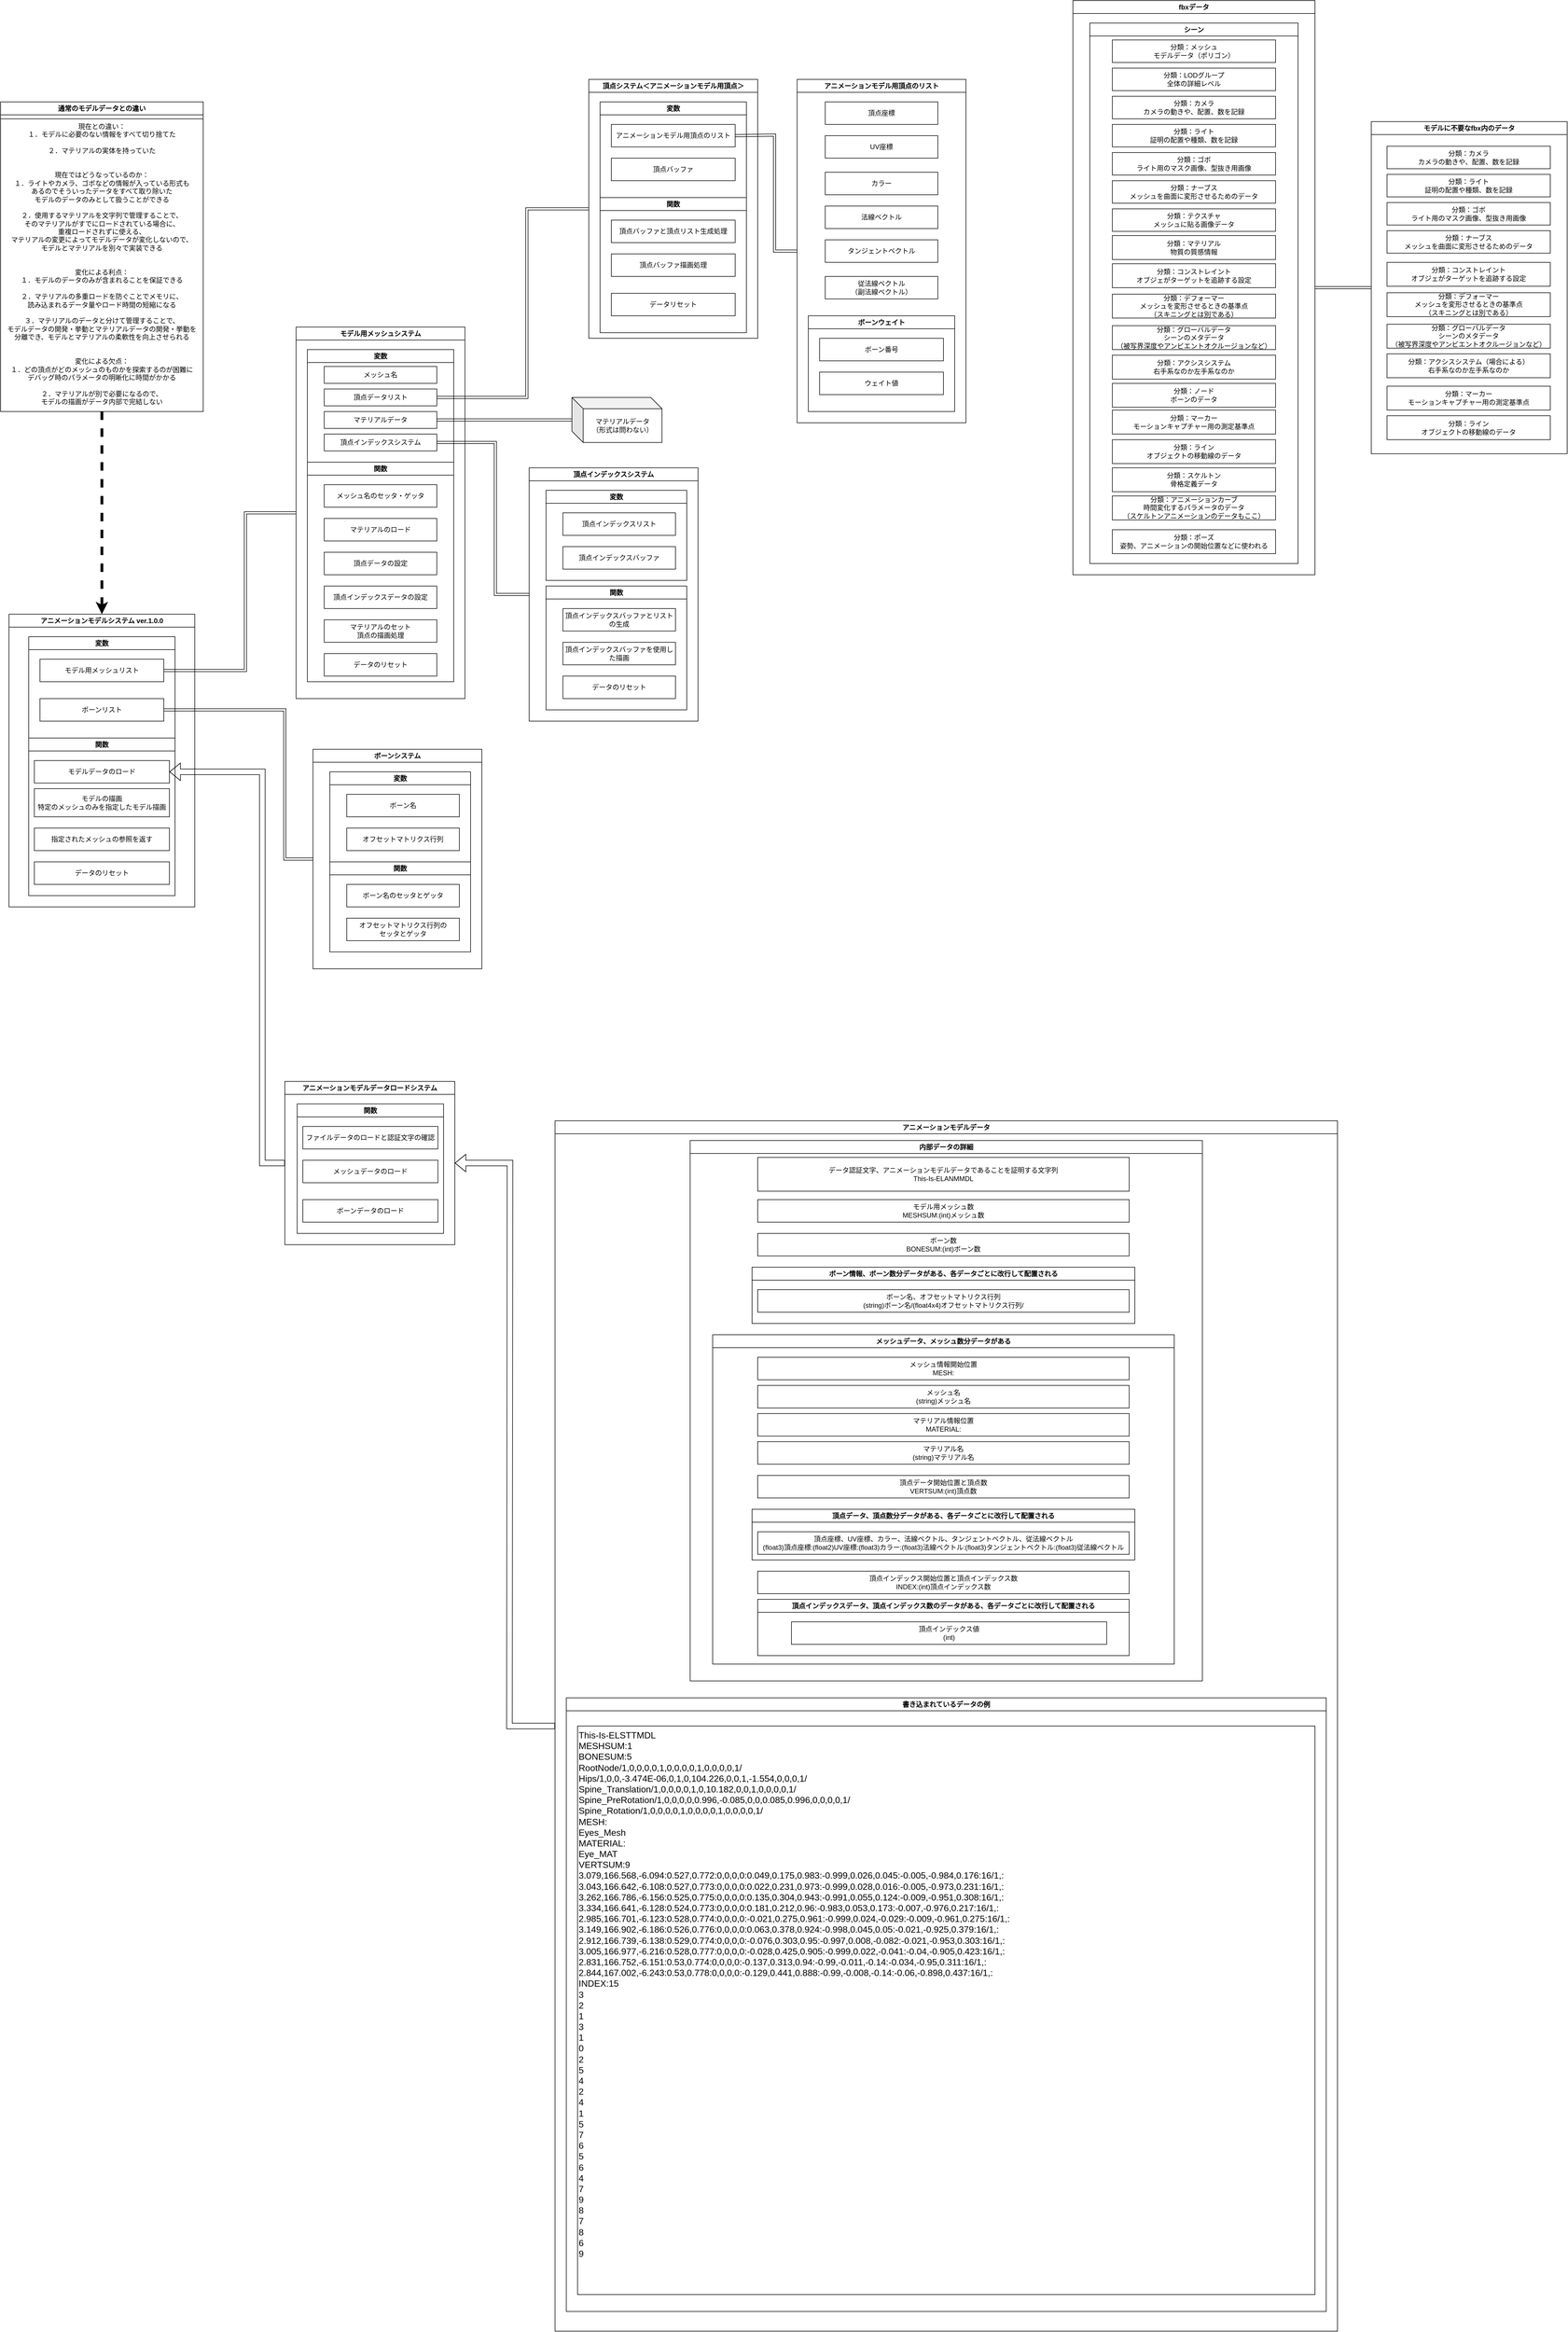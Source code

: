 <mxfile version="22.1.21" type="device" pages="4">
  <diagram name="アニメーションモデルデータ ver.1.0.0" id="F_xgiDYA5KZkH7zyrJZr">
    <mxGraphModel dx="1877" dy="2959" grid="1" gridSize="10" guides="1" tooltips="1" connect="1" arrows="1" fold="1" page="1" pageScale="1" pageWidth="827" pageHeight="1169" math="0" shadow="0">
      <root>
        <mxCell id="0" />
        <mxCell id="1" parent="0" />
        <mxCell id="_S2fAraIQjbG2IBY-Vns-1" value="アニメーションモデルシステム ver.1.0.0" style="swimlane;whiteSpace=wrap;html=1;swimlaneFillColor=default;" parent="1" vertex="1">
          <mxGeometry x="-570" y="-1120" width="330" height="520" as="geometry" />
        </mxCell>
        <mxCell id="_S2fAraIQjbG2IBY-Vns-2" value="変数" style="swimlane;whiteSpace=wrap;html=1;swimlaneFillColor=default;" parent="_S2fAraIQjbG2IBY-Vns-1" vertex="1">
          <mxGeometry x="35" y="40" width="260" height="180" as="geometry" />
        </mxCell>
        <mxCell id="_S2fAraIQjbG2IBY-Vns-3" value="モデル用メッシュリスト" style="rounded=0;whiteSpace=wrap;html=1;" parent="_S2fAraIQjbG2IBY-Vns-2" vertex="1">
          <mxGeometry x="20" y="40" width="220" height="40" as="geometry" />
        </mxCell>
        <mxCell id="_S2fAraIQjbG2IBY-Vns-111" value="ボーンリスト" style="rounded=0;whiteSpace=wrap;html=1;" parent="_S2fAraIQjbG2IBY-Vns-2" vertex="1">
          <mxGeometry x="20" y="110" width="220" height="40" as="geometry" />
        </mxCell>
        <mxCell id="_S2fAraIQjbG2IBY-Vns-4" value="関数" style="swimlane;whiteSpace=wrap;html=1;swimlaneFillColor=default;" parent="_S2fAraIQjbG2IBY-Vns-1" vertex="1">
          <mxGeometry x="35" y="220" width="260" height="280" as="geometry" />
        </mxCell>
        <mxCell id="_S2fAraIQjbG2IBY-Vns-5" value="モデルデータのロード" style="rounded=0;whiteSpace=wrap;html=1;" parent="_S2fAraIQjbG2IBY-Vns-4" vertex="1">
          <mxGeometry x="10" y="40" width="240" height="40" as="geometry" />
        </mxCell>
        <mxCell id="_S2fAraIQjbG2IBY-Vns-6" value="モデルの描画&lt;br&gt;特定のメッシュのみを指定したモデル描画" style="rounded=0;whiteSpace=wrap;html=1;" parent="_S2fAraIQjbG2IBY-Vns-4" vertex="1">
          <mxGeometry x="10" y="90" width="240" height="50" as="geometry" />
        </mxCell>
        <mxCell id="_S2fAraIQjbG2IBY-Vns-7" value="指定されたメッシュの参照を返す" style="rounded=0;whiteSpace=wrap;html=1;" parent="_S2fAraIQjbG2IBY-Vns-4" vertex="1">
          <mxGeometry x="10" y="160" width="240" height="40" as="geometry" />
        </mxCell>
        <mxCell id="_S2fAraIQjbG2IBY-Vns-8" value="データのリセット" style="rounded=0;whiteSpace=wrap;html=1;" parent="_S2fAraIQjbG2IBY-Vns-4" vertex="1">
          <mxGeometry x="10" y="220" width="240" height="40" as="geometry" />
        </mxCell>
        <mxCell id="_S2fAraIQjbG2IBY-Vns-9" value="頂点システム＜アニメーションモデル用頂点＞" style="swimlane;whiteSpace=wrap;html=1;fontSize=12;spacing=2;swimlaneFillColor=default;" parent="1" vertex="1">
          <mxGeometry x="460" y="-2070" width="300" height="460" as="geometry" />
        </mxCell>
        <mxCell id="_S2fAraIQjbG2IBY-Vns-10" value="変数" style="swimlane;whiteSpace=wrap;html=1;swimlaneFillColor=default;" parent="_S2fAraIQjbG2IBY-Vns-9" vertex="1">
          <mxGeometry x="20" y="40" width="260" height="170" as="geometry" />
        </mxCell>
        <mxCell id="_S2fAraIQjbG2IBY-Vns-11" value="アニメーションモデル用頂点のリスト" style="rounded=0;whiteSpace=wrap;html=1;" parent="_S2fAraIQjbG2IBY-Vns-10" vertex="1">
          <mxGeometry x="20" y="40" width="220" height="40" as="geometry" />
        </mxCell>
        <mxCell id="_S2fAraIQjbG2IBY-Vns-12" value="頂点バッファ" style="rounded=0;whiteSpace=wrap;html=1;" parent="_S2fAraIQjbG2IBY-Vns-10" vertex="1">
          <mxGeometry x="20" y="100" width="220" height="40" as="geometry" />
        </mxCell>
        <mxCell id="_S2fAraIQjbG2IBY-Vns-13" value="関数" style="swimlane;whiteSpace=wrap;html=1;swimlaneFillColor=default;" parent="_S2fAraIQjbG2IBY-Vns-9" vertex="1">
          <mxGeometry x="20" y="210" width="260" height="240" as="geometry" />
        </mxCell>
        <mxCell id="_S2fAraIQjbG2IBY-Vns-14" value="頂点バッファと頂点リスト生成処理" style="rounded=0;whiteSpace=wrap;html=1;" parent="_S2fAraIQjbG2IBY-Vns-13" vertex="1">
          <mxGeometry x="20" y="40" width="220" height="40" as="geometry" />
        </mxCell>
        <mxCell id="_S2fAraIQjbG2IBY-Vns-15" value="頂点バッファ描画処理" style="rounded=0;whiteSpace=wrap;html=1;" parent="_S2fAraIQjbG2IBY-Vns-13" vertex="1">
          <mxGeometry x="20" y="100" width="220" height="40" as="geometry" />
        </mxCell>
        <mxCell id="_S2fAraIQjbG2IBY-Vns-16" value="データリセット" style="rounded=0;whiteSpace=wrap;html=1;" parent="_S2fAraIQjbG2IBY-Vns-13" vertex="1">
          <mxGeometry x="20" y="170" width="220" height="40" as="geometry" />
        </mxCell>
        <mxCell id="_S2fAraIQjbG2IBY-Vns-17" value="アニメーションモデル用頂点のリスト" style="swimlane;whiteSpace=wrap;html=1;swimlaneFillColor=default;" parent="1" vertex="1">
          <mxGeometry x="830" y="-2070" width="300" height="610" as="geometry" />
        </mxCell>
        <mxCell id="_S2fAraIQjbG2IBY-Vns-18" value="頂点座標" style="rounded=0;whiteSpace=wrap;html=1;" parent="_S2fAraIQjbG2IBY-Vns-17" vertex="1">
          <mxGeometry x="50" y="40" width="200" height="40" as="geometry" />
        </mxCell>
        <mxCell id="_S2fAraIQjbG2IBY-Vns-19" value="UV座標" style="rounded=0;whiteSpace=wrap;html=1;" parent="_S2fAraIQjbG2IBY-Vns-17" vertex="1">
          <mxGeometry x="50" y="100" width="200" height="40" as="geometry" />
        </mxCell>
        <mxCell id="_S2fAraIQjbG2IBY-Vns-20" value="法線ベクトル" style="rounded=0;whiteSpace=wrap;html=1;" parent="_S2fAraIQjbG2IBY-Vns-17" vertex="1">
          <mxGeometry x="50" y="225" width="200" height="40" as="geometry" />
        </mxCell>
        <mxCell id="_S2fAraIQjbG2IBY-Vns-21" value="カラー" style="rounded=0;whiteSpace=wrap;html=1;" parent="_S2fAraIQjbG2IBY-Vns-17" vertex="1">
          <mxGeometry x="50" y="165" width="200" height="40" as="geometry" />
        </mxCell>
        <mxCell id="_S2fAraIQjbG2IBY-Vns-22" value="タンジェントベクトル" style="rounded=0;whiteSpace=wrap;html=1;" parent="_S2fAraIQjbG2IBY-Vns-17" vertex="1">
          <mxGeometry x="50" y="285" width="200" height="40" as="geometry" />
        </mxCell>
        <mxCell id="_S2fAraIQjbG2IBY-Vns-23" value="従法線ベクトル&lt;br&gt;（副法線ベクトル）" style="rounded=0;whiteSpace=wrap;html=1;" parent="_S2fAraIQjbG2IBY-Vns-17" vertex="1">
          <mxGeometry x="50" y="350" width="200" height="40" as="geometry" />
        </mxCell>
        <mxCell id="_S2fAraIQjbG2IBY-Vns-125" value="ボーンウェイト" style="swimlane;whiteSpace=wrap;html=1;swimlaneFillColor=default;" parent="_S2fAraIQjbG2IBY-Vns-17" vertex="1">
          <mxGeometry x="20" y="420" width="260" height="170" as="geometry" />
        </mxCell>
        <mxCell id="_S2fAraIQjbG2IBY-Vns-126" value="ボーン番号" style="rounded=0;whiteSpace=wrap;html=1;" parent="_S2fAraIQjbG2IBY-Vns-125" vertex="1">
          <mxGeometry x="20" y="40" width="220" height="40" as="geometry" />
        </mxCell>
        <mxCell id="_S2fAraIQjbG2IBY-Vns-127" value="ウェイト値" style="rounded=0;whiteSpace=wrap;html=1;" parent="_S2fAraIQjbG2IBY-Vns-125" vertex="1">
          <mxGeometry x="20" y="100" width="220" height="40" as="geometry" />
        </mxCell>
        <mxCell id="_S2fAraIQjbG2IBY-Vns-24" value="" style="shape=link;html=1;rounded=0;entryX=1;entryY=0.5;entryDx=0;entryDy=0;exitX=0;exitY=0.5;exitDx=0;exitDy=0;" parent="1" source="_S2fAraIQjbG2IBY-Vns-25" target="_S2fAraIQjbG2IBY-Vns-3" edge="1">
          <mxGeometry width="100" relative="1" as="geometry">
            <mxPoint x="-670" y="-1240" as="sourcePoint" />
            <mxPoint x="-510" y="-1205" as="targetPoint" />
            <Array as="points">
              <mxPoint x="-150" y="-1300" />
              <mxPoint x="-150" y="-1020" />
            </Array>
          </mxGeometry>
        </mxCell>
        <mxCell id="_S2fAraIQjbG2IBY-Vns-25" value="モデル用メッシュシステム" style="swimlane;whiteSpace=wrap;html=1;fontSize=12;spacing=2;swimlaneFillColor=default;" parent="1" vertex="1">
          <mxGeometry x="-60" y="-1630" width="300" height="660" as="geometry" />
        </mxCell>
        <mxCell id="_S2fAraIQjbG2IBY-Vns-26" value="変数" style="swimlane;whiteSpace=wrap;html=1;swimlaneFillColor=default;" parent="_S2fAraIQjbG2IBY-Vns-25" vertex="1">
          <mxGeometry x="20" y="40" width="260" height="200" as="geometry" />
        </mxCell>
        <mxCell id="_S2fAraIQjbG2IBY-Vns-27" value="頂点インデックスシステム" style="rounded=0;whiteSpace=wrap;html=1;" parent="_S2fAraIQjbG2IBY-Vns-26" vertex="1">
          <mxGeometry x="30" y="150" width="200" height="30" as="geometry" />
        </mxCell>
        <mxCell id="_S2fAraIQjbG2IBY-Vns-28" value="メッシュ名" style="rounded=0;whiteSpace=wrap;html=1;" parent="_S2fAraIQjbG2IBY-Vns-26" vertex="1">
          <mxGeometry x="30" y="30" width="200" height="30" as="geometry" />
        </mxCell>
        <mxCell id="_S2fAraIQjbG2IBY-Vns-29" value="マテリアルデータ" style="rounded=0;whiteSpace=wrap;html=1;" parent="_S2fAraIQjbG2IBY-Vns-26" vertex="1">
          <mxGeometry x="30" y="110" width="200" height="30" as="geometry" />
        </mxCell>
        <mxCell id="_S2fAraIQjbG2IBY-Vns-30" value="頂点データリスト" style="rounded=0;whiteSpace=wrap;html=1;" parent="_S2fAraIQjbG2IBY-Vns-26" vertex="1">
          <mxGeometry x="30" y="70" width="200" height="30" as="geometry" />
        </mxCell>
        <mxCell id="_S2fAraIQjbG2IBY-Vns-31" value="関数" style="swimlane;whiteSpace=wrap;html=1;swimlaneFillColor=default;" parent="_S2fAraIQjbG2IBY-Vns-25" vertex="1">
          <mxGeometry x="20" y="240" width="260" height="390" as="geometry" />
        </mxCell>
        <mxCell id="_S2fAraIQjbG2IBY-Vns-32" value="メッシュ名のセッタ・ゲッタ" style="rounded=0;whiteSpace=wrap;html=1;" parent="_S2fAraIQjbG2IBY-Vns-31" vertex="1">
          <mxGeometry x="30" y="40" width="200" height="40" as="geometry" />
        </mxCell>
        <mxCell id="_S2fAraIQjbG2IBY-Vns-33" value="マテリアルのロード" style="rounded=0;whiteSpace=wrap;html=1;" parent="_S2fAraIQjbG2IBY-Vns-31" vertex="1">
          <mxGeometry x="30" y="100" width="200" height="40" as="geometry" />
        </mxCell>
        <mxCell id="_S2fAraIQjbG2IBY-Vns-34" value="頂点インデックスデータの設定" style="rounded=0;whiteSpace=wrap;html=1;" parent="_S2fAraIQjbG2IBY-Vns-31" vertex="1">
          <mxGeometry x="30" y="220" width="200" height="40" as="geometry" />
        </mxCell>
        <mxCell id="_S2fAraIQjbG2IBY-Vns-35" value="マテリアルのセット&lt;br&gt;頂点の描画処理" style="rounded=0;whiteSpace=wrap;html=1;" parent="_S2fAraIQjbG2IBY-Vns-31" vertex="1">
          <mxGeometry x="30" y="280" width="200" height="40" as="geometry" />
        </mxCell>
        <mxCell id="_S2fAraIQjbG2IBY-Vns-36" value="データのリセット" style="rounded=0;whiteSpace=wrap;html=1;" parent="_S2fAraIQjbG2IBY-Vns-31" vertex="1">
          <mxGeometry x="30" y="340" width="200" height="40" as="geometry" />
        </mxCell>
        <mxCell id="_S2fAraIQjbG2IBY-Vns-37" value="頂点データの設定" style="rounded=0;whiteSpace=wrap;html=1;" parent="_S2fAraIQjbG2IBY-Vns-31" vertex="1">
          <mxGeometry x="30" y="160" width="200" height="40" as="geometry" />
        </mxCell>
        <mxCell id="_S2fAraIQjbG2IBY-Vns-38" value="" style="shape=link;html=1;rounded=0;entryX=1;entryY=0.5;entryDx=0;entryDy=0;exitX=0;exitY=0.5;exitDx=0;exitDy=0;" parent="1" source="_S2fAraIQjbG2IBY-Vns-39" target="_S2fAraIQjbG2IBY-Vns-27" edge="1">
          <mxGeometry width="100" relative="1" as="geometry">
            <mxPoint x="-116" y="-910" as="sourcePoint" />
            <mxPoint x="-116" y="-1420" as="targetPoint" />
            <Array as="points">
              <mxPoint x="294" y="-1155" />
              <mxPoint x="294" y="-1425" />
            </Array>
          </mxGeometry>
        </mxCell>
        <mxCell id="_S2fAraIQjbG2IBY-Vns-39" value="頂点インデックスシステム" style="swimlane;whiteSpace=wrap;html=1;fontSize=12;spacing=2;swimlaneFillColor=default;" parent="1" vertex="1">
          <mxGeometry x="354" y="-1380" width="300" height="450" as="geometry" />
        </mxCell>
        <mxCell id="_S2fAraIQjbG2IBY-Vns-40" value="変数" style="swimlane;whiteSpace=wrap;html=1;swimlaneFillColor=default;" parent="_S2fAraIQjbG2IBY-Vns-39" vertex="1">
          <mxGeometry x="30" y="40" width="250" height="160" as="geometry" />
        </mxCell>
        <mxCell id="_S2fAraIQjbG2IBY-Vns-41" value="頂点インデックスリスト" style="rounded=0;whiteSpace=wrap;html=1;" parent="_S2fAraIQjbG2IBY-Vns-40" vertex="1">
          <mxGeometry x="30" y="40" width="200" height="40" as="geometry" />
        </mxCell>
        <mxCell id="_S2fAraIQjbG2IBY-Vns-42" value="頂点インデックスバッファ" style="rounded=0;whiteSpace=wrap;html=1;" parent="_S2fAraIQjbG2IBY-Vns-40" vertex="1">
          <mxGeometry x="30" y="100" width="200" height="40" as="geometry" />
        </mxCell>
        <mxCell id="_S2fAraIQjbG2IBY-Vns-43" value="関数" style="swimlane;whiteSpace=wrap;html=1;swimlaneFillColor=default;" parent="_S2fAraIQjbG2IBY-Vns-39" vertex="1">
          <mxGeometry x="30" y="210" width="250" height="220" as="geometry" />
        </mxCell>
        <mxCell id="_S2fAraIQjbG2IBY-Vns-44" value="頂点インデックスバッファとリストの生成" style="rounded=0;whiteSpace=wrap;html=1;" parent="_S2fAraIQjbG2IBY-Vns-43" vertex="1">
          <mxGeometry x="30" y="40" width="200" height="40" as="geometry" />
        </mxCell>
        <mxCell id="_S2fAraIQjbG2IBY-Vns-45" value="頂点インデックスバッファを使用した描画" style="rounded=0;whiteSpace=wrap;html=1;" parent="_S2fAraIQjbG2IBY-Vns-43" vertex="1">
          <mxGeometry x="30" y="100" width="200" height="40" as="geometry" />
        </mxCell>
        <mxCell id="_S2fAraIQjbG2IBY-Vns-46" value="データのリセット" style="rounded=0;whiteSpace=wrap;html=1;" parent="_S2fAraIQjbG2IBY-Vns-43" vertex="1">
          <mxGeometry x="30" y="160" width="200" height="40" as="geometry" />
        </mxCell>
        <mxCell id="_S2fAraIQjbG2IBY-Vns-47" value="" style="shape=link;html=1;rounded=0;entryX=1;entryY=0.5;entryDx=0;entryDy=0;exitX=0;exitY=0.5;exitDx=0;exitDy=0;exitPerimeter=0;" parent="1" source="_S2fAraIQjbG2IBY-Vns-48" target="_S2fAraIQjbG2IBY-Vns-29" edge="1">
          <mxGeometry width="100" relative="1" as="geometry">
            <mxPoint x="380" y="-1460" as="sourcePoint" />
            <mxPoint x="-56" y="-1457.5" as="targetPoint" />
            <Array as="points" />
          </mxGeometry>
        </mxCell>
        <mxCell id="_S2fAraIQjbG2IBY-Vns-48" value="マテリアルデータ&lt;br&gt;（形式は問わない）" style="shape=cube;whiteSpace=wrap;html=1;boundedLbl=1;backgroundOutline=1;darkOpacity=0.05;darkOpacity2=0.1;" parent="1" vertex="1">
          <mxGeometry x="430" y="-1505" width="160" height="80" as="geometry" />
        </mxCell>
        <mxCell id="_S2fAraIQjbG2IBY-Vns-52" value="" style="shape=link;html=1;rounded=0;entryX=1;entryY=0.5;entryDx=0;entryDy=0;exitX=0;exitY=0.5;exitDx=0;exitDy=0;" parent="1" source="_S2fAraIQjbG2IBY-Vns-17" target="_S2fAraIQjbG2IBY-Vns-11" edge="1">
          <mxGeometry width="100" relative="1" as="geometry">
            <mxPoint x="580" y="-1690" as="sourcePoint" />
            <mxPoint x="720" y="-1710" as="targetPoint" />
            <Array as="points">
              <mxPoint x="790" y="-1765" />
              <mxPoint x="790" y="-1971" />
            </Array>
          </mxGeometry>
        </mxCell>
        <mxCell id="_S2fAraIQjbG2IBY-Vns-53" value="" style="shape=flexArrow;endArrow=classic;html=1;rounded=0;entryX=1;entryY=0.5;entryDx=0;entryDy=0;exitX=0;exitY=0.5;exitDx=0;exitDy=0;" parent="1" source="_S2fAraIQjbG2IBY-Vns-54" target="_S2fAraIQjbG2IBY-Vns-5" edge="1">
          <mxGeometry width="50" height="50" relative="1" as="geometry">
            <mxPoint x="-40" y="-720" as="sourcePoint" />
            <mxPoint x="-160" y="-1320" as="targetPoint" />
            <Array as="points">
              <mxPoint x="-120" y="-145" />
              <mxPoint x="-120" y="-840" />
            </Array>
          </mxGeometry>
        </mxCell>
        <mxCell id="_S2fAraIQjbG2IBY-Vns-54" value="アニメーションモデルデータロードシステム" style="swimlane;whiteSpace=wrap;html=1;swimlaneFillColor=default;" parent="1" vertex="1">
          <mxGeometry x="-80" y="-290" width="302" height="290" as="geometry" />
        </mxCell>
        <mxCell id="_S2fAraIQjbG2IBY-Vns-55" value="関数" style="swimlane;whiteSpace=wrap;html=1;swimlaneFillColor=default;" parent="_S2fAraIQjbG2IBY-Vns-54" vertex="1">
          <mxGeometry x="22" y="40" width="260" height="230" as="geometry" />
        </mxCell>
        <mxCell id="_S2fAraIQjbG2IBY-Vns-57" value="メッシュデータのロード" style="rounded=0;whiteSpace=wrap;html=1;" parent="_S2fAraIQjbG2IBY-Vns-55" vertex="1">
          <mxGeometry x="10" y="100" width="240" height="40" as="geometry" />
        </mxCell>
        <mxCell id="_S2fAraIQjbG2IBY-Vns-58" value="ファイルデータのロードと認証文字の確認" style="rounded=0;whiteSpace=wrap;html=1;" parent="_S2fAraIQjbG2IBY-Vns-55" vertex="1">
          <mxGeometry x="10" y="40" width="240" height="40" as="geometry" />
        </mxCell>
        <mxCell id="6OkUKRzDkRhUZszHs800-1" value="ボーンデータのロード" style="rounded=0;whiteSpace=wrap;html=1;" parent="_S2fAraIQjbG2IBY-Vns-55" vertex="1">
          <mxGeometry x="10" y="170" width="240" height="40" as="geometry" />
        </mxCell>
        <mxCell id="_S2fAraIQjbG2IBY-Vns-59" value="アニメーションモデルデータ" style="swimlane;whiteSpace=wrap;html=1;strokeColor=default;fillStyle=auto;fillColor=default;gradientColor=none;swimlaneFillColor=default;" parent="1" vertex="1">
          <mxGeometry x="400" y="-220" width="1390" height="2150" as="geometry" />
        </mxCell>
        <mxCell id="_S2fAraIQjbG2IBY-Vns-60" value="内部データの詳細" style="swimlane;whiteSpace=wrap;html=1;swimlaneFillColor=default;" parent="_S2fAraIQjbG2IBY-Vns-59" vertex="1">
          <mxGeometry x="240" y="35" width="910" height="960" as="geometry" />
        </mxCell>
        <mxCell id="_S2fAraIQjbG2IBY-Vns-61" value="データ認証文字、アニメーションモデルデータであることを証明する文字列&lt;br&gt;This-Is-ELANMMDL" style="rounded=0;whiteSpace=wrap;html=1;verticalAlign=middle;labelPosition=center;verticalLabelPosition=middle;align=center;" parent="_S2fAraIQjbG2IBY-Vns-60" vertex="1">
          <mxGeometry x="120" y="30" width="660" height="60" as="geometry" />
        </mxCell>
        <mxCell id="_S2fAraIQjbG2IBY-Vns-63" value="モデル用メッシュ数&lt;br&gt;MESHSUM:(int)メッシュ数" style="rounded=0;whiteSpace=wrap;html=1;" parent="_S2fAraIQjbG2IBY-Vns-60" vertex="1">
          <mxGeometry x="120" y="105" width="660" height="40" as="geometry" />
        </mxCell>
        <mxCell id="_S2fAraIQjbG2IBY-Vns-66" value="メッシュデータ、メッシュ数分データがある" style="swimlane;whiteSpace=wrap;html=1;swimlaneFillColor=default;" parent="_S2fAraIQjbG2IBY-Vns-60" vertex="1">
          <mxGeometry x="40" y="345" width="820" height="585" as="geometry" />
        </mxCell>
        <mxCell id="_S2fAraIQjbG2IBY-Vns-67" value="メッシュ情報開始位置&lt;br&gt;MESH:" style="rounded=0;whiteSpace=wrap;html=1;" parent="_S2fAraIQjbG2IBY-Vns-66" vertex="1">
          <mxGeometry x="80" y="40" width="660" height="40" as="geometry" />
        </mxCell>
        <mxCell id="_S2fAraIQjbG2IBY-Vns-68" value="メッシュ名&lt;br&gt;(string)メッシュ名" style="rounded=0;whiteSpace=wrap;html=1;" parent="_S2fAraIQjbG2IBY-Vns-66" vertex="1">
          <mxGeometry x="80" y="90" width="660" height="40" as="geometry" />
        </mxCell>
        <mxCell id="_S2fAraIQjbG2IBY-Vns-69" value="マテリアル情報位置&lt;br&gt;MATERIAL:" style="rounded=0;whiteSpace=wrap;html=1;" parent="_S2fAraIQjbG2IBY-Vns-66" vertex="1">
          <mxGeometry x="80" y="140" width="660" height="40" as="geometry" />
        </mxCell>
        <mxCell id="_S2fAraIQjbG2IBY-Vns-70" value="マテリアル名&lt;br&gt;(string)マテリアル名" style="rounded=0;whiteSpace=wrap;html=1;" parent="_S2fAraIQjbG2IBY-Vns-66" vertex="1">
          <mxGeometry x="80" y="190" width="660" height="40" as="geometry" />
        </mxCell>
        <mxCell id="_S2fAraIQjbG2IBY-Vns-71" value="頂点インデックス開始位置と頂点インデックス数&lt;br&gt;INDEX:(int)頂点インデックス数" style="rounded=0;whiteSpace=wrap;html=1;" parent="_S2fAraIQjbG2IBY-Vns-66" vertex="1">
          <mxGeometry x="80" y="420" width="660" height="40" as="geometry" />
        </mxCell>
        <mxCell id="_S2fAraIQjbG2IBY-Vns-72" value="頂点インデックスデータ、頂点インデックス数のデータがある、各データごとに改行して配置される" style="swimlane;whiteSpace=wrap;html=1;swimlaneFillColor=default;" parent="_S2fAraIQjbG2IBY-Vns-66" vertex="1">
          <mxGeometry x="80" y="470" width="660" height="100" as="geometry" />
        </mxCell>
        <mxCell id="_S2fAraIQjbG2IBY-Vns-73" value="頂点インデックス値&lt;br&gt;(int)" style="rounded=0;whiteSpace=wrap;html=1;" parent="_S2fAraIQjbG2IBY-Vns-72" vertex="1">
          <mxGeometry x="60" y="40" width="560" height="40" as="geometry" />
        </mxCell>
        <mxCell id="_S2fAraIQjbG2IBY-Vns-64" value="頂点データ、頂点数分データがある、各データごとに改行して配置される" style="swimlane;whiteSpace=wrap;html=1;swimlaneFillColor=default;" parent="_S2fAraIQjbG2IBY-Vns-66" vertex="1">
          <mxGeometry x="70" y="310" width="680" height="90" as="geometry" />
        </mxCell>
        <mxCell id="_S2fAraIQjbG2IBY-Vns-65" value="頂点座標、UV座標、カラー、法線ベクトル、タンジェントベクトル、従法線ベクトル&lt;br&gt;(float3)頂点座標:(float2)UV座標:(float3)カラー:(float3)法線ベクトル:(float3)タンジェントベクトル:(float3)従法線ベクトル" style="rounded=0;whiteSpace=wrap;html=1;" parent="_S2fAraIQjbG2IBY-Vns-64" vertex="1">
          <mxGeometry x="10" y="40" width="660" height="40" as="geometry" />
        </mxCell>
        <mxCell id="_S2fAraIQjbG2IBY-Vns-62" value="頂点データ開始位置と頂点数&lt;br&gt;VERTSUM:(int)頂点数" style="rounded=0;whiteSpace=wrap;html=1;" parent="_S2fAraIQjbG2IBY-Vns-66" vertex="1">
          <mxGeometry x="80" y="250" width="660" height="40" as="geometry" />
        </mxCell>
        <mxCell id="_S2fAraIQjbG2IBY-Vns-138" value="ボーン情報、ボーン数分データがある、各データごとに改行して配置される" style="swimlane;whiteSpace=wrap;html=1;swimlaneFillColor=default;" parent="_S2fAraIQjbG2IBY-Vns-60" vertex="1">
          <mxGeometry x="110" y="225" width="680" height="100" as="geometry" />
        </mxCell>
        <mxCell id="_S2fAraIQjbG2IBY-Vns-139" value="ボーン名、オフセットマトリクス行列&lt;br&gt;(string)ボーン名/(float4x4)オフセットマトリクス行列/" style="rounded=0;whiteSpace=wrap;html=1;" parent="_S2fAraIQjbG2IBY-Vns-138" vertex="1">
          <mxGeometry x="10" y="40" width="660" height="40" as="geometry" />
        </mxCell>
        <mxCell id="_S2fAraIQjbG2IBY-Vns-141" value="ボーン数&lt;br&gt;BONESUM:(int)ボーン数" style="rounded=0;whiteSpace=wrap;html=1;" parent="_S2fAraIQjbG2IBY-Vns-60" vertex="1">
          <mxGeometry x="120" y="165" width="660" height="40" as="geometry" />
        </mxCell>
        <mxCell id="_S2fAraIQjbG2IBY-Vns-74" value="書き込まれているデータの例" style="swimlane;whiteSpace=wrap;html=1;swimlaneFillColor=default;" parent="_S2fAraIQjbG2IBY-Vns-59" vertex="1">
          <mxGeometry x="20" y="1025" width="1350" height="1090" as="geometry" />
        </mxCell>
        <mxCell id="_S2fAraIQjbG2IBY-Vns-75" value="&lt;div&gt;This-Is-ELSTTMDL&lt;/div&gt;&lt;div&gt;&lt;div&gt;MESHSUM:1&lt;/div&gt;&lt;div&gt;BONESUM:5&lt;/div&gt;&lt;div&gt;RootNode/1,0,0,0,0,1,0,0,0,0,1,0,0,0,0,1/&lt;/div&gt;&lt;div&gt;Hips/1,0,0,-3.474E-06,0,1,0,104.226,0,0,1,-1.554,0,0,0,1/&lt;/div&gt;&lt;div&gt;Spine_Translation/1,0,0,0,0,1,0,10.182,0,0,1,0,0,0,0,1/&lt;/div&gt;&lt;div&gt;Spine_PreRotation/1,0,0,0,0,0.996,-0.085,0,0,0.085,0.996,0,0,0,0,1/&lt;/div&gt;&lt;div&gt;Spine_Rotation/1,0,0,0,0,1,0,0,0,0,1,0,0,0,0,1/&lt;/div&gt;&lt;div&gt;MESH:&lt;/div&gt;&lt;div&gt;Eyes_Mesh&lt;/div&gt;&lt;div&gt;MATERIAL:&lt;/div&gt;&lt;div&gt;Eye_MAT&lt;/div&gt;&lt;div&gt;VERTSUM:9&lt;/div&gt;&lt;div&gt;&lt;div&gt;3.079,166.568,-6.094:0.527,0.772:0,0,0,0:0.049,0.175,0.983:-0.999,0.026,0.045:-0.005,-0.984,0.176:16/1,:&lt;/div&gt;&lt;div&gt;3.043,166.642,-6.108:0.527,0.773:0,0,0,0:0.022,0.231,0.973:-0.999,0.028,0.016:-0.005,-0.973,0.231:16/1,:&lt;/div&gt;&lt;div&gt;3.262,166.786,-6.156:0.525,0.775:0,0,0,0:0.135,0.304,0.943:-0.991,0.055,0.124:-0.009,-0.951,0.308:16/1,:&lt;/div&gt;&lt;div&gt;3.334,166.641,-6.128:0.524,0.773:0,0,0,0:0.181,0.212,0.96:-0.983,0.053,0.173:-0.007,-0.976,0.217:16/1,:&lt;/div&gt;&lt;div&gt;2.985,166.701,-6.123:0.528,0.774:0,0,0,0:-0.021,0.275,0.961:-0.999,0.024,-0.029:-0.009,-0.961,0.275:16/1,:&lt;/div&gt;&lt;div&gt;3.149,166.902,-6.186:0.526,0.776:0,0,0,0:0.063,0.378,0.924:-0.998,0.045,0.05:-0.021,-0.925,0.379:16/1,:&lt;/div&gt;&lt;div&gt;2.912,166.739,-6.138:0.529,0.774:0,0,0,0:-0.076,0.303,0.95:-0.997,0.008,-0.082:-0.021,-0.953,0.303:16/1,:&lt;/div&gt;&lt;div&gt;3.005,166.977,-6.216:0.528,0.777:0,0,0,0:-0.028,0.425,0.905:-0.999,0.022,-0.041:-0.04,-0.905,0.423:16/1,:&lt;/div&gt;&lt;div&gt;2.831,166.752,-6.151:0.53,0.774:0,0,0,0:-0.137,0.313,0.94:-0.99,-0.011,-0.14:-0.034,-0.95,0.311:16/1,:&lt;/div&gt;&lt;div&gt;2.844,167.002,-6.243:0.53,0.778:0,0,0,0:-0.129,0.441,0.888:-0.99,-0.008,-0.14:-0.06,-0.898,0.437:16/1,:&lt;/div&gt;&lt;/div&gt;&lt;div&gt;INDEX:15&lt;/div&gt;&lt;div&gt;3&lt;/div&gt;&lt;div&gt;2&lt;/div&gt;&lt;div&gt;1&lt;/div&gt;&lt;div&gt;3&lt;/div&gt;&lt;div&gt;1&lt;/div&gt;&lt;div&gt;0&lt;/div&gt;&lt;div&gt;2&lt;/div&gt;&lt;div&gt;5&lt;/div&gt;&lt;div&gt;4&lt;/div&gt;&lt;div&gt;2&lt;/div&gt;&lt;div&gt;4&lt;/div&gt;&lt;div&gt;1&lt;/div&gt;&lt;div&gt;5&lt;/div&gt;&lt;div&gt;7&lt;/div&gt;&lt;div&gt;6&lt;/div&gt;&lt;div&gt;5&lt;/div&gt;&lt;div&gt;6&lt;/div&gt;&lt;div&gt;4&lt;/div&gt;&lt;div&gt;7&lt;/div&gt;&lt;div&gt;9&lt;/div&gt;&lt;div&gt;8&lt;/div&gt;&lt;div&gt;7&lt;/div&gt;&lt;div&gt;8&lt;/div&gt;&lt;div&gt;6&lt;/div&gt;&lt;div&gt;9&lt;/div&gt;&lt;/div&gt;" style="rounded=0;whiteSpace=wrap;html=1;verticalAlign=top;fontSize=16;align=left;" parent="_S2fAraIQjbG2IBY-Vns-74" vertex="1">
          <mxGeometry x="20" y="50" width="1310" height="1010" as="geometry" />
        </mxCell>
        <mxCell id="_S2fAraIQjbG2IBY-Vns-76" value="" style="shape=flexArrow;endArrow=classic;html=1;rounded=0;entryX=1;entryY=0.5;entryDx=0;entryDy=0;exitX=0;exitY=0.5;exitDx=0;exitDy=0;" parent="1" source="_S2fAraIQjbG2IBY-Vns-59" target="_S2fAraIQjbG2IBY-Vns-54" edge="1">
          <mxGeometry width="50" height="50" relative="1" as="geometry">
            <mxPoint x="570" y="-670" as="sourcePoint" />
            <mxPoint x="620" y="-720" as="targetPoint" />
            <Array as="points">
              <mxPoint x="319" y="855" />
              <mxPoint x="320" y="-145" />
            </Array>
          </mxGeometry>
        </mxCell>
        <mxCell id="_S2fAraIQjbG2IBY-Vns-77" value="" style="shape=link;html=1;rounded=0;entryX=1;entryY=0.5;entryDx=0;entryDy=0;exitX=0;exitY=0.5;exitDx=0;exitDy=0;" parent="1" source="_S2fAraIQjbG2IBY-Vns-9" target="_S2fAraIQjbG2IBY-Vns-30" edge="1">
          <mxGeometry width="100" relative="1" as="geometry">
            <mxPoint x="-710" y="-1520" as="sourcePoint" />
            <mxPoint x="-450" y="-1410" as="targetPoint" />
            <Array as="points">
              <mxPoint x="350" y="-1840" />
              <mxPoint x="350" y="-1505" />
            </Array>
          </mxGeometry>
        </mxCell>
        <mxCell id="_S2fAraIQjbG2IBY-Vns-79" value="fbxデータ" style="swimlane;whiteSpace=wrap;html=1;swimlaneFillColor=default;" parent="1" vertex="1">
          <mxGeometry x="1320" y="-2210" width="430" height="1020" as="geometry" />
        </mxCell>
        <mxCell id="_S2fAraIQjbG2IBY-Vns-80" value="シーン" style="swimlane;whiteSpace=wrap;html=1;swimlaneFillColor=default;" parent="_S2fAraIQjbG2IBY-Vns-79" vertex="1">
          <mxGeometry x="30" y="40" width="370" height="960" as="geometry" />
        </mxCell>
        <mxCell id="_S2fAraIQjbG2IBY-Vns-81" value="分類：メッシュ&lt;br&gt;モデルデータ（ポリゴン）" style="rounded=0;whiteSpace=wrap;html=1;" parent="_S2fAraIQjbG2IBY-Vns-80" vertex="1">
          <mxGeometry x="40" y="30" width="290" height="40" as="geometry" />
        </mxCell>
        <mxCell id="_S2fAraIQjbG2IBY-Vns-82" value="分類：LODグループ&lt;br&gt;全体の詳細レベル" style="rounded=0;whiteSpace=wrap;html=1;" parent="_S2fAraIQjbG2IBY-Vns-80" vertex="1">
          <mxGeometry x="40" y="80" width="290" height="40" as="geometry" />
        </mxCell>
        <mxCell id="_S2fAraIQjbG2IBY-Vns-83" value="分類：カメラ&lt;br&gt;カメラの動きや、配置、数を記録" style="rounded=0;whiteSpace=wrap;html=1;" parent="_S2fAraIQjbG2IBY-Vns-80" vertex="1">
          <mxGeometry x="40" y="130" width="290" height="40" as="geometry" />
        </mxCell>
        <mxCell id="_S2fAraIQjbG2IBY-Vns-84" value="分類：ライト&lt;br&gt;証明の配置や種類、数を記録" style="rounded=0;whiteSpace=wrap;html=1;" parent="_S2fAraIQjbG2IBY-Vns-80" vertex="1">
          <mxGeometry x="40" y="180" width="290" height="40" as="geometry" />
        </mxCell>
        <mxCell id="_S2fAraIQjbG2IBY-Vns-85" value="分類：ゴボ&lt;br&gt;ライト用のマスク画像、型抜き用画像" style="rounded=0;whiteSpace=wrap;html=1;" parent="_S2fAraIQjbG2IBY-Vns-80" vertex="1">
          <mxGeometry x="40" y="230" width="290" height="40" as="geometry" />
        </mxCell>
        <mxCell id="_S2fAraIQjbG2IBY-Vns-86" value="分類：ナーブス&lt;br&gt;メッシュを曲面に変形させるためのデータ" style="rounded=0;whiteSpace=wrap;html=1;" parent="_S2fAraIQjbG2IBY-Vns-80" vertex="1">
          <mxGeometry x="40" y="280" width="290" height="40" as="geometry" />
        </mxCell>
        <mxCell id="_S2fAraIQjbG2IBY-Vns-87" value="分類：テクスチャ&lt;br&gt;メッシュに貼る画像データ" style="rounded=0;whiteSpace=wrap;html=1;" parent="_S2fAraIQjbG2IBY-Vns-80" vertex="1">
          <mxGeometry x="40" y="330" width="290" height="40" as="geometry" />
        </mxCell>
        <mxCell id="_S2fAraIQjbG2IBY-Vns-88" value="分類：マテリアル&lt;br&gt;物質の質感情報" style="rounded=0;whiteSpace=wrap;html=1;" parent="_S2fAraIQjbG2IBY-Vns-80" vertex="1">
          <mxGeometry x="40" y="377.5" width="290" height="42.5" as="geometry" />
        </mxCell>
        <mxCell id="_S2fAraIQjbG2IBY-Vns-89" value="分類：コンストレイント&lt;br&gt;オブジェがターゲットを追跡する設定" style="rounded=0;whiteSpace=wrap;html=1;" parent="_S2fAraIQjbG2IBY-Vns-80" vertex="1">
          <mxGeometry x="40" y="427.5" width="290" height="42.5" as="geometry" />
        </mxCell>
        <mxCell id="_S2fAraIQjbG2IBY-Vns-90" value="分類：デフォーマー&lt;br&gt;メッシュを変形させるときの基準点&lt;br&gt;（スキニングとは別である）" style="rounded=0;whiteSpace=wrap;html=1;" parent="_S2fAraIQjbG2IBY-Vns-80" vertex="1">
          <mxGeometry x="40" y="481.5" width="290" height="42.5" as="geometry" />
        </mxCell>
        <mxCell id="_S2fAraIQjbG2IBY-Vns-91" value="分類：グローバルデータ&lt;br&gt;シーンのメタデータ&lt;br&gt;（被写界深度やアンビエントオクルージョンなど）" style="rounded=0;whiteSpace=wrap;html=1;" parent="_S2fAraIQjbG2IBY-Vns-80" vertex="1">
          <mxGeometry x="40" y="537.5" width="290" height="42.5" as="geometry" />
        </mxCell>
        <mxCell id="_S2fAraIQjbG2IBY-Vns-92" value="分類：アクシスシステム&lt;br&gt;右手系なのか左手系なのか" style="rounded=0;whiteSpace=wrap;html=1;" parent="_S2fAraIQjbG2IBY-Vns-80" vertex="1">
          <mxGeometry x="40" y="590" width="290" height="42.5" as="geometry" />
        </mxCell>
        <mxCell id="_S2fAraIQjbG2IBY-Vns-93" value="分類：ノード&lt;br&gt;ボーンのデータ" style="rounded=0;whiteSpace=wrap;html=1;" parent="_S2fAraIQjbG2IBY-Vns-80" vertex="1">
          <mxGeometry x="40" y="640" width="290" height="42.5" as="geometry" />
        </mxCell>
        <mxCell id="_S2fAraIQjbG2IBY-Vns-94" value="分類：マーカー&lt;br&gt;モーションキャプチャー用の測定基準点" style="rounded=0;whiteSpace=wrap;html=1;" parent="_S2fAraIQjbG2IBY-Vns-80" vertex="1">
          <mxGeometry x="40" y="687.5" width="290" height="42.5" as="geometry" />
        </mxCell>
        <mxCell id="_S2fAraIQjbG2IBY-Vns-95" value="分類：ライン&lt;br&gt;オブジェクトの移動線のデータ" style="rounded=0;whiteSpace=wrap;html=1;" parent="_S2fAraIQjbG2IBY-Vns-80" vertex="1">
          <mxGeometry x="40" y="740" width="290" height="42.5" as="geometry" />
        </mxCell>
        <mxCell id="_S2fAraIQjbG2IBY-Vns-96" value="分類：スケルトン&lt;br&gt;骨格定義データ" style="rounded=0;whiteSpace=wrap;html=1;" parent="_S2fAraIQjbG2IBY-Vns-80" vertex="1">
          <mxGeometry x="40" y="790" width="290" height="42.5" as="geometry" />
        </mxCell>
        <mxCell id="_S2fAraIQjbG2IBY-Vns-97" value="分類：アニメーションカーブ&lt;br&gt;時間変化するパラメータのデータ&lt;br&gt;（スケルトンアニメーションのデータもここ）" style="rounded=0;whiteSpace=wrap;html=1;" parent="_S2fAraIQjbG2IBY-Vns-80" vertex="1">
          <mxGeometry x="40" y="840" width="290" height="42.5" as="geometry" />
        </mxCell>
        <mxCell id="_S2fAraIQjbG2IBY-Vns-98" value="分類：ポーズ&lt;br&gt;姿勢、アニメーションの開始位置などに使われる" style="rounded=0;whiteSpace=wrap;html=1;" parent="_S2fAraIQjbG2IBY-Vns-80" vertex="1">
          <mxGeometry x="40" y="900" width="290" height="42.5" as="geometry" />
        </mxCell>
        <mxCell id="_S2fAraIQjbG2IBY-Vns-99" value="モデルに不要なfbx内のデータ" style="swimlane;whiteSpace=wrap;html=1;swimlaneFillColor=default;glass=0;" parent="1" vertex="1">
          <mxGeometry x="1850" y="-1995" width="348" height="590" as="geometry" />
        </mxCell>
        <mxCell id="_S2fAraIQjbG2IBY-Vns-100" value="分類：カメラ&lt;br&gt;カメラの動きや、配置、数を記録" style="rounded=0;whiteSpace=wrap;html=1;" parent="_S2fAraIQjbG2IBY-Vns-99" vertex="1">
          <mxGeometry x="28" y="43.75" width="290" height="40" as="geometry" />
        </mxCell>
        <mxCell id="_S2fAraIQjbG2IBY-Vns-101" value="分類：ライト&lt;br&gt;証明の配置や種類、数を記録" style="rounded=0;whiteSpace=wrap;html=1;" parent="_S2fAraIQjbG2IBY-Vns-99" vertex="1">
          <mxGeometry x="28" y="93.75" width="290" height="40" as="geometry" />
        </mxCell>
        <mxCell id="_S2fAraIQjbG2IBY-Vns-102" value="分類：ゴボ&lt;br&gt;ライト用のマスク画像、型抜き用画像" style="rounded=0;whiteSpace=wrap;html=1;" parent="_S2fAraIQjbG2IBY-Vns-99" vertex="1">
          <mxGeometry x="28" y="143.75" width="290" height="40" as="geometry" />
        </mxCell>
        <mxCell id="_S2fAraIQjbG2IBY-Vns-103" value="分類：ナーブス&lt;br&gt;メッシュを曲面に変形させるためのデータ" style="rounded=0;whiteSpace=wrap;html=1;" parent="_S2fAraIQjbG2IBY-Vns-99" vertex="1">
          <mxGeometry x="28" y="193.75" width="290" height="40" as="geometry" />
        </mxCell>
        <mxCell id="_S2fAraIQjbG2IBY-Vns-104" value="分類：コンストレイント&lt;br&gt;オブジェがターゲットを追跡する設定" style="rounded=0;whiteSpace=wrap;html=1;" parent="_S2fAraIQjbG2IBY-Vns-99" vertex="1">
          <mxGeometry x="28" y="250" width="290" height="42.5" as="geometry" />
        </mxCell>
        <mxCell id="_S2fAraIQjbG2IBY-Vns-105" value="分類：デフォーマー&lt;br&gt;メッシュを変形させるときの基準点&lt;br&gt;（スキニングとは別である）" style="rounded=0;whiteSpace=wrap;html=1;" parent="_S2fAraIQjbG2IBY-Vns-99" vertex="1">
          <mxGeometry x="28" y="304" width="290" height="42.5" as="geometry" />
        </mxCell>
        <mxCell id="_S2fAraIQjbG2IBY-Vns-106" value="分類：グローバルデータ&lt;br&gt;シーンのメタデータ&lt;br&gt;（被写界深度やアンビエントオクルージョンなど）" style="rounded=0;whiteSpace=wrap;html=1;" parent="_S2fAraIQjbG2IBY-Vns-99" vertex="1">
          <mxGeometry x="28" y="360" width="290" height="42.5" as="geometry" />
        </mxCell>
        <mxCell id="_S2fAraIQjbG2IBY-Vns-107" value="分類：アクシスシステム（場合による）&lt;br&gt;右手系なのか左手系なのか" style="rounded=0;whiteSpace=wrap;html=1;" parent="_S2fAraIQjbG2IBY-Vns-99" vertex="1">
          <mxGeometry x="28" y="412.5" width="290" height="42.5" as="geometry" />
        </mxCell>
        <mxCell id="_S2fAraIQjbG2IBY-Vns-108" value="分類：マーカー&lt;br&gt;モーションキャプチャー用の測定基準点" style="rounded=0;whiteSpace=wrap;html=1;" parent="_S2fAraIQjbG2IBY-Vns-99" vertex="1">
          <mxGeometry x="28" y="470" width="290" height="42.5" as="geometry" />
        </mxCell>
        <mxCell id="_S2fAraIQjbG2IBY-Vns-109" value="分類：ライン&lt;br&gt;オブジェクトの移動線のデータ" style="rounded=0;whiteSpace=wrap;html=1;" parent="_S2fAraIQjbG2IBY-Vns-99" vertex="1">
          <mxGeometry x="28" y="522.5" width="290" height="42.5" as="geometry" />
        </mxCell>
        <mxCell id="_S2fAraIQjbG2IBY-Vns-110" value="" style="shape=link;html=1;rounded=0;entryX=0;entryY=0.5;entryDx=0;entryDy=0;exitX=1;exitY=0.5;exitDx=0;exitDy=0;" parent="1" source="_S2fAraIQjbG2IBY-Vns-79" target="_S2fAraIQjbG2IBY-Vns-99" edge="1">
          <mxGeometry width="100" relative="1" as="geometry">
            <mxPoint x="1790" y="-1820" as="sourcePoint" />
            <mxPoint x="1890" y="-1820" as="targetPoint" />
            <Array as="points" />
          </mxGeometry>
        </mxCell>
        <mxCell id="_S2fAraIQjbG2IBY-Vns-128" value="" style="shape=link;html=1;rounded=0;entryX=1;entryY=0.5;entryDx=0;entryDy=0;exitX=0;exitY=0.5;exitDx=0;exitDy=0;" parent="1" source="_S2fAraIQjbG2IBY-Vns-129" target="_S2fAraIQjbG2IBY-Vns-111" edge="1">
          <mxGeometry width="100" relative="1" as="geometry">
            <mxPoint x="-10" y="-630" as="sourcePoint" />
            <mxPoint x="30" y="-690" as="targetPoint" />
            <Array as="points">
              <mxPoint x="-80" y="-685" />
              <mxPoint x="-80" y="-950" />
            </Array>
          </mxGeometry>
        </mxCell>
        <mxCell id="_S2fAraIQjbG2IBY-Vns-129" value="ボーンシステム" style="swimlane;whiteSpace=wrap;html=1;fontSize=12;spacing=2;swimlaneFillColor=default;" parent="1" vertex="1">
          <mxGeometry x="-30" y="-880" width="300" height="390" as="geometry" />
        </mxCell>
        <mxCell id="_S2fAraIQjbG2IBY-Vns-130" value="変数" style="swimlane;whiteSpace=wrap;html=1;swimlaneFillColor=default;" parent="_S2fAraIQjbG2IBY-Vns-129" vertex="1">
          <mxGeometry x="30" y="40" width="250" height="160" as="geometry" />
        </mxCell>
        <mxCell id="_S2fAraIQjbG2IBY-Vns-131" value="ボーン名" style="rounded=0;whiteSpace=wrap;html=1;" parent="_S2fAraIQjbG2IBY-Vns-130" vertex="1">
          <mxGeometry x="30" y="40" width="200" height="40" as="geometry" />
        </mxCell>
        <mxCell id="_S2fAraIQjbG2IBY-Vns-132" value="オフセットマトリクス行列" style="rounded=0;whiteSpace=wrap;html=1;" parent="_S2fAraIQjbG2IBY-Vns-130" vertex="1">
          <mxGeometry x="30" y="100" width="200" height="40" as="geometry" />
        </mxCell>
        <mxCell id="_S2fAraIQjbG2IBY-Vns-133" value="関数" style="swimlane;whiteSpace=wrap;html=1;swimlaneFillColor=default;" parent="_S2fAraIQjbG2IBY-Vns-129" vertex="1">
          <mxGeometry x="30" y="200" width="250" height="160" as="geometry" />
        </mxCell>
        <mxCell id="_S2fAraIQjbG2IBY-Vns-134" value="ボーン名のセッタとゲッタ" style="rounded=0;whiteSpace=wrap;html=1;" parent="_S2fAraIQjbG2IBY-Vns-133" vertex="1">
          <mxGeometry x="30" y="40" width="200" height="40" as="geometry" />
        </mxCell>
        <mxCell id="_S2fAraIQjbG2IBY-Vns-135" value="オフセットマトリクス行列の&lt;br&gt;セッタとゲッタ" style="rounded=0;whiteSpace=wrap;html=1;" parent="_S2fAraIQjbG2IBY-Vns-133" vertex="1">
          <mxGeometry x="30" y="100" width="200" height="40" as="geometry" />
        </mxCell>
        <mxCell id="loht3D57_BG6_7GaVDDL-1" value="通常のモデルデータとの違い" style="swimlane;whiteSpace=wrap;html=1;swimlaneFillColor=default;" parent="1" vertex="1">
          <mxGeometry x="-585" y="-2030" width="360" height="550" as="geometry" />
        </mxCell>
        <mxCell id="loht3D57_BG6_7GaVDDL-2" value="現在との違い：&lt;br&gt;１．モデルに必要のない情報をすべて切り捨てた&lt;br&gt;&lt;br&gt;２．マテリアルの実体を持っていた&lt;br&gt;&lt;br&gt;&lt;br&gt;現在ではどうなっているのか：&lt;br&gt;１．ライトやカメラ、ゴボなどの情報が入っている形式も&lt;br&gt;あるのでそういったデータをすべて取り除いた&lt;br&gt;モデルのデータのみとして扱うことができる&lt;br&gt;&lt;br&gt;２．使用するマテリアルを文字列で管理することで、&lt;br&gt;そのマテリアルがすでにロードされている場合に、&lt;br&gt;重複ロードされずに使える、&lt;br&gt;マテリアルの変更によってモデルデータが変化しないので、&lt;br&gt;モデルとマテリアルを別々で実装できる&lt;br&gt;&lt;br&gt;&lt;br&gt;変化による利点：&lt;br&gt;１．モデルのデータのみが含まれることを保証できる&lt;br&gt;&lt;br&gt;２．マテリアルの多重ロードを防ぐことでメモリに、&lt;br&gt;読み込まれるデータ量やロード時間の短縮になる&lt;br&gt;&lt;br&gt;３．マテリアルのデータと分けて管理することで、&lt;br&gt;モデルデータの開発・挙動とマテリアルデータの開発・挙動を&lt;br&gt;分離でき、モデルとマテリアルの柔軟性を向上させられる&lt;br&gt;&lt;br&gt;&lt;br&gt;変化による欠点：&lt;br&gt;１．どの頂点がどのメッシュのものかを探索するのが困難に&lt;br&gt;デバッグ時のパラメータの明晰化に時間がかかる&lt;br&gt;&lt;br&gt;２．マテリアルが別で必要になるので、&lt;br&gt;モデルの描画がデータ内部で完結しない" style="rounded=0;whiteSpace=wrap;html=1;horizontal=1;verticalAlign=top;" parent="loht3D57_BG6_7GaVDDL-1" vertex="1">
          <mxGeometry y="30" width="360" height="520" as="geometry" />
        </mxCell>
        <mxCell id="nvA7vrt_EdUa-mu22F-6-1" value="" style="endArrow=classic;html=1;rounded=0;dashed=1;strokeWidth=5;entryX=0.5;entryY=0;entryDx=0;entryDy=0;exitX=0.5;exitY=1;exitDx=0;exitDy=0;" parent="1" source="loht3D57_BG6_7GaVDDL-2" target="_S2fAraIQjbG2IBY-Vns-1" edge="1">
          <mxGeometry width="50" height="50" relative="1" as="geometry">
            <mxPoint x="-380" y="-1340" as="sourcePoint" />
            <mxPoint x="-360" y="-1170" as="targetPoint" />
          </mxGeometry>
        </mxCell>
      </root>
    </mxGraphModel>
  </diagram>
  <diagram id="CADHnZVZFWkgylE2uwnZ" name="アニメーションモデルデータ ver.2.0.0">
    <mxGraphModel dx="2227" dy="3166" grid="1" gridSize="10" guides="1" tooltips="1" connect="1" arrows="1" fold="1" page="1" pageScale="1" pageWidth="827" pageHeight="1169" math="0" shadow="0">
      <root>
        <mxCell id="0" />
        <mxCell id="1" parent="0" />
        <mxCell id="iGUSWLY001wF3EJ4PGcU-1" value="アニメーションモデルシステム ver.2.0.0" style="swimlane;whiteSpace=wrap;html=1;swimlaneFillColor=default;" parent="1" vertex="1">
          <mxGeometry x="-570" y="-720" width="330" height="670" as="geometry" />
        </mxCell>
        <mxCell id="iGUSWLY001wF3EJ4PGcU-2" value="変数" style="swimlane;whiteSpace=wrap;html=1;swimlaneFillColor=default;" parent="iGUSWLY001wF3EJ4PGcU-1" vertex="1">
          <mxGeometry x="20" y="40" width="290" height="250" as="geometry" />
        </mxCell>
        <mxCell id="iGUSWLY001wF3EJ4PGcU-3" value="モデル用メッシュリスト" style="rounded=0;whiteSpace=wrap;html=1;" parent="iGUSWLY001wF3EJ4PGcU-2" vertex="1">
          <mxGeometry x="35" y="110" width="220" height="40" as="geometry" />
        </mxCell>
        <mxCell id="iGUSWLY001wF3EJ4PGcU-4" value="ボーンリスト" style="rounded=0;whiteSpace=wrap;html=1;" parent="iGUSWLY001wF3EJ4PGcU-2" vertex="1">
          <mxGeometry x="35" y="180" width="220" height="40" as="geometry" />
        </mxCell>
        <mxCell id="iGUSWLY001wF3EJ4PGcU-34" value="頂点データリスト" style="rounded=0;whiteSpace=wrap;html=1;" parent="iGUSWLY001wF3EJ4PGcU-2" vertex="1">
          <mxGeometry x="35" y="40" width="220" height="40" as="geometry" />
        </mxCell>
        <mxCell id="iGUSWLY001wF3EJ4PGcU-5" value="関数" style="swimlane;whiteSpace=wrap;html=1;swimlaneFillColor=default;" parent="iGUSWLY001wF3EJ4PGcU-1" vertex="1">
          <mxGeometry x="20" y="280" width="290" height="350" as="geometry" />
        </mxCell>
        <mxCell id="iGUSWLY001wF3EJ4PGcU-6" value="モデルデータのロード" style="rounded=0;whiteSpace=wrap;html=1;" parent="iGUSWLY001wF3EJ4PGcU-5" vertex="1">
          <mxGeometry x="25" y="40" width="240" height="40" as="geometry" />
        </mxCell>
        <mxCell id="iGUSWLY001wF3EJ4PGcU-7" value="モデルの描画&lt;br&gt;特定のメッシュのみを指定したモデル描画" style="rounded=0;whiteSpace=wrap;html=1;" parent="iGUSWLY001wF3EJ4PGcU-5" vertex="1">
          <mxGeometry x="25" y="90" width="240" height="50" as="geometry" />
        </mxCell>
        <mxCell id="iGUSWLY001wF3EJ4PGcU-8" value="指定されたメッシュの参照を返す" style="rounded=0;whiteSpace=wrap;html=1;" parent="iGUSWLY001wF3EJ4PGcU-5" vertex="1">
          <mxGeometry x="25" y="160" width="240" height="40" as="geometry" />
        </mxCell>
        <mxCell id="iGUSWLY001wF3EJ4PGcU-9" value="データのリセット" style="rounded=0;whiteSpace=wrap;html=1;" parent="iGUSWLY001wF3EJ4PGcU-5" vertex="1">
          <mxGeometry x="25" y="220" width="240" height="40" as="geometry" />
        </mxCell>
        <mxCell id="iGUSWLY001wF3EJ4PGcU-41" value="頂点データの設定" style="rounded=0;whiteSpace=wrap;html=1;" parent="iGUSWLY001wF3EJ4PGcU-5" vertex="1">
          <mxGeometry x="25" y="280" width="240" height="40" as="geometry" />
        </mxCell>
        <mxCell id="iGUSWLY001wF3EJ4PGcU-10" value="頂点システム＜アニメーションモデル用頂点＞" style="swimlane;whiteSpace=wrap;html=1;fontSize=12;spacing=2;swimlaneFillColor=default;" parent="1" vertex="1">
          <mxGeometry x="-20" y="-1540" width="300" height="460" as="geometry" />
        </mxCell>
        <mxCell id="iGUSWLY001wF3EJ4PGcU-11" value="変数" style="swimlane;whiteSpace=wrap;html=1;swimlaneFillColor=default;" parent="iGUSWLY001wF3EJ4PGcU-10" vertex="1">
          <mxGeometry x="20" y="40" width="260" height="170" as="geometry" />
        </mxCell>
        <mxCell id="iGUSWLY001wF3EJ4PGcU-12" value="アニメーションモデル用頂点のリスト" style="rounded=0;whiteSpace=wrap;html=1;" parent="iGUSWLY001wF3EJ4PGcU-11" vertex="1">
          <mxGeometry x="20" y="40" width="220" height="40" as="geometry" />
        </mxCell>
        <mxCell id="iGUSWLY001wF3EJ4PGcU-13" value="頂点バッファ" style="rounded=0;whiteSpace=wrap;html=1;" parent="iGUSWLY001wF3EJ4PGcU-11" vertex="1">
          <mxGeometry x="20" y="100" width="220" height="40" as="geometry" />
        </mxCell>
        <mxCell id="iGUSWLY001wF3EJ4PGcU-14" value="関数" style="swimlane;whiteSpace=wrap;html=1;swimlaneFillColor=default;" parent="iGUSWLY001wF3EJ4PGcU-10" vertex="1">
          <mxGeometry x="20" y="210" width="260" height="240" as="geometry" />
        </mxCell>
        <mxCell id="iGUSWLY001wF3EJ4PGcU-15" value="頂点バッファと頂点リスト生成処理" style="rounded=0;whiteSpace=wrap;html=1;" parent="iGUSWLY001wF3EJ4PGcU-14" vertex="1">
          <mxGeometry x="20" y="40" width="220" height="40" as="geometry" />
        </mxCell>
        <mxCell id="iGUSWLY001wF3EJ4PGcU-16" value="頂点バッファ描画処理" style="rounded=0;whiteSpace=wrap;html=1;" parent="iGUSWLY001wF3EJ4PGcU-14" vertex="1">
          <mxGeometry x="20" y="100" width="220" height="40" as="geometry" />
        </mxCell>
        <mxCell id="iGUSWLY001wF3EJ4PGcU-17" value="データリセット" style="rounded=0;whiteSpace=wrap;html=1;" parent="iGUSWLY001wF3EJ4PGcU-14" vertex="1">
          <mxGeometry x="20" y="170" width="220" height="40" as="geometry" />
        </mxCell>
        <mxCell id="iGUSWLY001wF3EJ4PGcU-18" value="アニメーションモデル用頂点のリスト" style="swimlane;whiteSpace=wrap;html=1;swimlaneFillColor=default;" parent="1" vertex="1">
          <mxGeometry x="350" y="-1630" width="300" height="610" as="geometry" />
        </mxCell>
        <mxCell id="iGUSWLY001wF3EJ4PGcU-19" value="頂点座標" style="rounded=0;whiteSpace=wrap;html=1;" parent="iGUSWLY001wF3EJ4PGcU-18" vertex="1">
          <mxGeometry x="50" y="40" width="200" height="40" as="geometry" />
        </mxCell>
        <mxCell id="iGUSWLY001wF3EJ4PGcU-20" value="UV座標" style="rounded=0;whiteSpace=wrap;html=1;" parent="iGUSWLY001wF3EJ4PGcU-18" vertex="1">
          <mxGeometry x="50" y="100" width="200" height="40" as="geometry" />
        </mxCell>
        <mxCell id="iGUSWLY001wF3EJ4PGcU-21" value="法線ベクトル" style="rounded=0;whiteSpace=wrap;html=1;" parent="iGUSWLY001wF3EJ4PGcU-18" vertex="1">
          <mxGeometry x="50" y="225" width="200" height="40" as="geometry" />
        </mxCell>
        <mxCell id="iGUSWLY001wF3EJ4PGcU-22" value="カラー" style="rounded=0;whiteSpace=wrap;html=1;" parent="iGUSWLY001wF3EJ4PGcU-18" vertex="1">
          <mxGeometry x="50" y="165" width="200" height="40" as="geometry" />
        </mxCell>
        <mxCell id="iGUSWLY001wF3EJ4PGcU-23" value="タンジェントベクトル" style="rounded=0;whiteSpace=wrap;html=1;" parent="iGUSWLY001wF3EJ4PGcU-18" vertex="1">
          <mxGeometry x="50" y="285" width="200" height="40" as="geometry" />
        </mxCell>
        <mxCell id="iGUSWLY001wF3EJ4PGcU-24" value="従法線ベクトル&lt;br&gt;（副法線ベクトル）" style="rounded=0;whiteSpace=wrap;html=1;" parent="iGUSWLY001wF3EJ4PGcU-18" vertex="1">
          <mxGeometry x="50" y="350" width="200" height="40" as="geometry" />
        </mxCell>
        <mxCell id="iGUSWLY001wF3EJ4PGcU-25" value="ボーンウェイト" style="swimlane;whiteSpace=wrap;html=1;swimlaneFillColor=default;" parent="iGUSWLY001wF3EJ4PGcU-18" vertex="1">
          <mxGeometry x="20" y="420" width="260" height="170" as="geometry" />
        </mxCell>
        <mxCell id="iGUSWLY001wF3EJ4PGcU-26" value="ボーン番号" style="rounded=0;whiteSpace=wrap;html=1;" parent="iGUSWLY001wF3EJ4PGcU-25" vertex="1">
          <mxGeometry x="20" y="40" width="220" height="40" as="geometry" />
        </mxCell>
        <mxCell id="iGUSWLY001wF3EJ4PGcU-27" value="ウェイト値" style="rounded=0;whiteSpace=wrap;html=1;" parent="iGUSWLY001wF3EJ4PGcU-25" vertex="1">
          <mxGeometry x="20" y="100" width="220" height="40" as="geometry" />
        </mxCell>
        <mxCell id="iGUSWLY001wF3EJ4PGcU-28" value="" style="shape=link;html=1;rounded=0;entryX=1;entryY=0.5;entryDx=0;entryDy=0;exitX=0;exitY=0.5;exitDx=0;exitDy=0;" parent="1" source="iGUSWLY001wF3EJ4PGcU-29" target="iGUSWLY001wF3EJ4PGcU-3" edge="1">
          <mxGeometry width="100" relative="1" as="geometry">
            <mxPoint x="-670" y="-840" as="sourcePoint" />
            <mxPoint x="-510" y="-805" as="targetPoint" />
            <Array as="points">
              <mxPoint x="-50" y="-680" />
              <mxPoint x="-50" y="-550" />
            </Array>
          </mxGeometry>
        </mxCell>
        <mxCell id="iGUSWLY001wF3EJ4PGcU-29" value="モデル用メッシュシステム" style="swimlane;whiteSpace=wrap;html=1;fontSize=12;spacing=2;swimlaneFillColor=default;" parent="1" vertex="1">
          <mxGeometry x="-20" y="-980" width="300" height="600" as="geometry" />
        </mxCell>
        <mxCell id="iGUSWLY001wF3EJ4PGcU-30" value="変数" style="swimlane;whiteSpace=wrap;html=1;swimlaneFillColor=default;" parent="iGUSWLY001wF3EJ4PGcU-29" vertex="1">
          <mxGeometry x="20" y="40" width="260" height="200" as="geometry" />
        </mxCell>
        <mxCell id="iGUSWLY001wF3EJ4PGcU-31" value="頂点インデックスシステム" style="rounded=0;whiteSpace=wrap;html=1;" parent="iGUSWLY001wF3EJ4PGcU-30" vertex="1">
          <mxGeometry x="30" y="150" width="200" height="30" as="geometry" />
        </mxCell>
        <mxCell id="iGUSWLY001wF3EJ4PGcU-32" value="メッシュ名" style="rounded=0;whiteSpace=wrap;html=1;" parent="iGUSWLY001wF3EJ4PGcU-30" vertex="1">
          <mxGeometry x="30" y="30" width="200" height="30" as="geometry" />
        </mxCell>
        <mxCell id="iGUSWLY001wF3EJ4PGcU-33" value="使用するマテリアル名" style="rounded=0;whiteSpace=wrap;html=1;" parent="iGUSWLY001wF3EJ4PGcU-30" vertex="1">
          <mxGeometry x="30" y="85" width="200" height="30" as="geometry" />
        </mxCell>
        <mxCell id="iGUSWLY001wF3EJ4PGcU-35" value="関数" style="swimlane;whiteSpace=wrap;html=1;swimlaneFillColor=default;" parent="iGUSWLY001wF3EJ4PGcU-29" vertex="1">
          <mxGeometry x="20" y="240" width="260" height="340" as="geometry" />
        </mxCell>
        <mxCell id="iGUSWLY001wF3EJ4PGcU-36" value="メッシュ名のセッタ・ゲッタ" style="rounded=0;whiteSpace=wrap;html=1;" parent="iGUSWLY001wF3EJ4PGcU-35" vertex="1">
          <mxGeometry x="30" y="40" width="200" height="40" as="geometry" />
        </mxCell>
        <mxCell id="iGUSWLY001wF3EJ4PGcU-37" value="マテリアルのロード" style="rounded=0;whiteSpace=wrap;html=1;" parent="iGUSWLY001wF3EJ4PGcU-35" vertex="1">
          <mxGeometry x="30" y="100" width="200" height="40" as="geometry" />
        </mxCell>
        <mxCell id="iGUSWLY001wF3EJ4PGcU-38" value="頂点インデックスデータの設定" style="rounded=0;whiteSpace=wrap;html=1;" parent="iGUSWLY001wF3EJ4PGcU-35" vertex="1">
          <mxGeometry x="30" y="160" width="200" height="40" as="geometry" />
        </mxCell>
        <mxCell id="iGUSWLY001wF3EJ4PGcU-39" value="マテリアルのセット&lt;br&gt;頂点インデックスによる描画処理" style="rounded=0;whiteSpace=wrap;html=1;" parent="iGUSWLY001wF3EJ4PGcU-35" vertex="1">
          <mxGeometry x="30" y="220" width="200" height="40" as="geometry" />
        </mxCell>
        <mxCell id="iGUSWLY001wF3EJ4PGcU-40" value="データのリセット" style="rounded=0;whiteSpace=wrap;html=1;" parent="iGUSWLY001wF3EJ4PGcU-35" vertex="1">
          <mxGeometry x="30" y="280" width="200" height="40" as="geometry" />
        </mxCell>
        <mxCell id="iGUSWLY001wF3EJ4PGcU-42" value="" style="shape=link;html=1;rounded=0;entryX=1;entryY=0.5;entryDx=0;entryDy=0;exitX=0;exitY=0.5;exitDx=0;exitDy=0;" parent="1" source="iGUSWLY001wF3EJ4PGcU-43" target="iGUSWLY001wF3EJ4PGcU-31" edge="1">
          <mxGeometry width="100" relative="1" as="geometry">
            <mxPoint x="-116" y="-510" as="sourcePoint" />
            <mxPoint x="-116" y="-1020" as="targetPoint" />
            <Array as="points">
              <mxPoint x="330" y="-495" />
              <mxPoint x="330" y="-775" />
            </Array>
          </mxGeometry>
        </mxCell>
        <mxCell id="iGUSWLY001wF3EJ4PGcU-43" value="頂点インデックスシステム" style="swimlane;whiteSpace=wrap;html=1;fontSize=12;spacing=2;swimlaneFillColor=default;" parent="1" vertex="1">
          <mxGeometry x="380" y="-720" width="300" height="450" as="geometry" />
        </mxCell>
        <mxCell id="iGUSWLY001wF3EJ4PGcU-44" value="変数" style="swimlane;whiteSpace=wrap;html=1;swimlaneFillColor=default;" parent="iGUSWLY001wF3EJ4PGcU-43" vertex="1">
          <mxGeometry x="30" y="40" width="250" height="160" as="geometry" />
        </mxCell>
        <mxCell id="iGUSWLY001wF3EJ4PGcU-45" value="頂点インデックスリスト" style="rounded=0;whiteSpace=wrap;html=1;" parent="iGUSWLY001wF3EJ4PGcU-44" vertex="1">
          <mxGeometry x="30" y="40" width="200" height="40" as="geometry" />
        </mxCell>
        <mxCell id="iGUSWLY001wF3EJ4PGcU-46" value="頂点インデックスバッファ" style="rounded=0;whiteSpace=wrap;html=1;" parent="iGUSWLY001wF3EJ4PGcU-44" vertex="1">
          <mxGeometry x="30" y="100" width="200" height="40" as="geometry" />
        </mxCell>
        <mxCell id="iGUSWLY001wF3EJ4PGcU-47" value="関数" style="swimlane;whiteSpace=wrap;html=1;swimlaneFillColor=default;" parent="iGUSWLY001wF3EJ4PGcU-43" vertex="1">
          <mxGeometry x="30" y="210" width="250" height="220" as="geometry" />
        </mxCell>
        <mxCell id="iGUSWLY001wF3EJ4PGcU-48" value="頂点インデックスバッファとリストの生成" style="rounded=0;whiteSpace=wrap;html=1;" parent="iGUSWLY001wF3EJ4PGcU-47" vertex="1">
          <mxGeometry x="30" y="40" width="200" height="40" as="geometry" />
        </mxCell>
        <mxCell id="iGUSWLY001wF3EJ4PGcU-49" value="頂点インデックスバッファを使用した描画" style="rounded=0;whiteSpace=wrap;html=1;" parent="iGUSWLY001wF3EJ4PGcU-47" vertex="1">
          <mxGeometry x="30" y="100" width="200" height="40" as="geometry" />
        </mxCell>
        <mxCell id="iGUSWLY001wF3EJ4PGcU-50" value="データのリセット" style="rounded=0;whiteSpace=wrap;html=1;" parent="iGUSWLY001wF3EJ4PGcU-47" vertex="1">
          <mxGeometry x="30" y="160" width="200" height="40" as="geometry" />
        </mxCell>
        <mxCell id="iGUSWLY001wF3EJ4PGcU-53" value="" style="shape=link;html=1;rounded=0;entryX=1;entryY=0.5;entryDx=0;entryDy=0;exitX=0;exitY=0.5;exitDx=0;exitDy=0;" parent="1" source="iGUSWLY001wF3EJ4PGcU-18" target="iGUSWLY001wF3EJ4PGcU-12" edge="1">
          <mxGeometry width="100" relative="1" as="geometry">
            <mxPoint x="100" y="-1250" as="sourcePoint" />
            <mxPoint x="240" y="-1270" as="targetPoint" />
            <Array as="points">
              <mxPoint x="310" y="-1325" />
              <mxPoint x="310" y="-1440" />
            </Array>
          </mxGeometry>
        </mxCell>
        <mxCell id="iGUSWLY001wF3EJ4PGcU-54" value="" style="shape=flexArrow;endArrow=classic;html=1;rounded=0;entryX=1;entryY=0.5;entryDx=0;entryDy=0;exitX=0;exitY=0.5;exitDx=0;exitDy=0;" parent="1" source="iGUSWLY001wF3EJ4PGcU-55" target="iGUSWLY001wF3EJ4PGcU-6" edge="1">
          <mxGeometry width="50" height="50" relative="1" as="geometry">
            <mxPoint x="-40" y="-320" as="sourcePoint" />
            <mxPoint x="-160" y="-920" as="targetPoint" />
            <Array as="points">
              <mxPoint x="-120" y="485" />
              <mxPoint x="-120" y="-380" />
            </Array>
          </mxGeometry>
        </mxCell>
        <mxCell id="iGUSWLY001wF3EJ4PGcU-55" value="アニメーションモデルデータロードシステム" style="swimlane;whiteSpace=wrap;html=1;swimlaneFillColor=default;" parent="1" vertex="1">
          <mxGeometry x="-30" y="300" width="302" height="370" as="geometry" />
        </mxCell>
        <mxCell id="iGUSWLY001wF3EJ4PGcU-56" value="関数" style="swimlane;whiteSpace=wrap;html=1;swimlaneFillColor=default;" parent="iGUSWLY001wF3EJ4PGcU-55" vertex="1">
          <mxGeometry x="22" y="40" width="260" height="310" as="geometry" />
        </mxCell>
        <mxCell id="iGUSWLY001wF3EJ4PGcU-57" value="頂点データのロード" style="rounded=0;whiteSpace=wrap;html=1;" parent="iGUSWLY001wF3EJ4PGcU-56" vertex="1">
          <mxGeometry x="10" y="110" width="240" height="40" as="geometry" />
        </mxCell>
        <mxCell id="iGUSWLY001wF3EJ4PGcU-58" value="メッシュデータのロード" style="rounded=0;whiteSpace=wrap;html=1;" parent="iGUSWLY001wF3EJ4PGcU-56" vertex="1">
          <mxGeometry x="10" y="180" width="240" height="40" as="geometry" />
        </mxCell>
        <mxCell id="iGUSWLY001wF3EJ4PGcU-59" value="ファイルデータのロードと認証文字の確認" style="rounded=0;whiteSpace=wrap;html=1;" parent="iGUSWLY001wF3EJ4PGcU-56" vertex="1">
          <mxGeometry x="10" y="40" width="240" height="40" as="geometry" />
        </mxCell>
        <mxCell id="uQobZRHRCLj1fXICG_aX-1" value="ボーンデータのロード" style="rounded=0;whiteSpace=wrap;html=1;" parent="iGUSWLY001wF3EJ4PGcU-56" vertex="1">
          <mxGeometry x="10" y="240" width="240" height="40" as="geometry" />
        </mxCell>
        <mxCell id="iGUSWLY001wF3EJ4PGcU-60" value="アニメーションモデルデータ" style="swimlane;whiteSpace=wrap;html=1;strokeColor=default;fillStyle=auto;fillColor=default;gradientColor=none;swimlaneFillColor=default;" parent="1" vertex="1">
          <mxGeometry x="420" y="180" width="1390" height="2150" as="geometry" />
        </mxCell>
        <mxCell id="iGUSWLY001wF3EJ4PGcU-61" value="内部データの詳細" style="swimlane;whiteSpace=wrap;html=1;swimlaneFillColor=default;" parent="iGUSWLY001wF3EJ4PGcU-60" vertex="1">
          <mxGeometry x="240" y="35" width="910" height="960" as="geometry" />
        </mxCell>
        <mxCell id="iGUSWLY001wF3EJ4PGcU-62" value="データ認証文字、アニメーションモデルデータであることを証明する文字列&lt;br&gt;This-Is-ELANMMDL" style="rounded=0;whiteSpace=wrap;html=1;verticalAlign=middle;labelPosition=center;verticalLabelPosition=middle;align=center;" parent="iGUSWLY001wF3EJ4PGcU-61" vertex="1">
          <mxGeometry x="120" y="30" width="660" height="60" as="geometry" />
        </mxCell>
        <mxCell id="iGUSWLY001wF3EJ4PGcU-63" value="頂点データ開始位置と頂点数&lt;br&gt;VERTSUM:(int)頂点数" style="rounded=0;whiteSpace=wrap;html=1;" parent="iGUSWLY001wF3EJ4PGcU-61" vertex="1">
          <mxGeometry x="120" y="110" width="660" height="40" as="geometry" />
        </mxCell>
        <mxCell id="iGUSWLY001wF3EJ4PGcU-64" value="モデル用メッシュ数&lt;br&gt;MESHSUM:(int)メッシュ数" style="rounded=0;whiteSpace=wrap;html=1;" parent="iGUSWLY001wF3EJ4PGcU-61" vertex="1">
          <mxGeometry x="120" y="280" width="660" height="40" as="geometry" />
        </mxCell>
        <mxCell id="iGUSWLY001wF3EJ4PGcU-65" value="頂点データ、頂点数分データがある、各データごとに改行して配置される" style="swimlane;whiteSpace=wrap;html=1;swimlaneFillColor=default;" parent="iGUSWLY001wF3EJ4PGcU-61" vertex="1">
          <mxGeometry x="110" y="170" width="680" height="90" as="geometry" />
        </mxCell>
        <mxCell id="iGUSWLY001wF3EJ4PGcU-66" value="頂点座標、UV座標、カラー、法線ベクトル、タンジェントベクトル、従法線ベクトル&lt;br&gt;(float3)頂点座標:(float2)UV座標:(float3)カラー:(float3)法線ベクトル:(float3)タンジェントベクトル:(float3)従法線ベクトル" style="rounded=0;whiteSpace=wrap;html=1;" parent="iGUSWLY001wF3EJ4PGcU-65" vertex="1">
          <mxGeometry x="10" y="40" width="660" height="40" as="geometry" />
        </mxCell>
        <mxCell id="iGUSWLY001wF3EJ4PGcU-67" value="メッシュデータ、メッシュ数分データがある" style="swimlane;whiteSpace=wrap;html=1;swimlaneFillColor=default;" parent="iGUSWLY001wF3EJ4PGcU-61" vertex="1">
          <mxGeometry x="110" y="520" width="680" height="410" as="geometry" />
        </mxCell>
        <mxCell id="iGUSWLY001wF3EJ4PGcU-68" value="メッシュ情報開始位置&lt;br&gt;MESH:" style="rounded=0;whiteSpace=wrap;html=1;" parent="iGUSWLY001wF3EJ4PGcU-67" vertex="1">
          <mxGeometry x="10" y="40" width="660" height="40" as="geometry" />
        </mxCell>
        <mxCell id="iGUSWLY001wF3EJ4PGcU-69" value="メッシュ名&lt;br&gt;(string)メッシュ名" style="rounded=0;whiteSpace=wrap;html=1;" parent="iGUSWLY001wF3EJ4PGcU-67" vertex="1">
          <mxGeometry x="10" y="90" width="660" height="40" as="geometry" />
        </mxCell>
        <mxCell id="iGUSWLY001wF3EJ4PGcU-70" value="マテリアル情報位置&lt;br&gt;MATERIAL:" style="rounded=0;whiteSpace=wrap;html=1;" parent="iGUSWLY001wF3EJ4PGcU-67" vertex="1">
          <mxGeometry x="10" y="140" width="660" height="40" as="geometry" />
        </mxCell>
        <mxCell id="iGUSWLY001wF3EJ4PGcU-71" value="マテリアル名&lt;br&gt;(string)マテリアル名" style="rounded=0;whiteSpace=wrap;html=1;" parent="iGUSWLY001wF3EJ4PGcU-67" vertex="1">
          <mxGeometry x="10" y="190" width="660" height="40" as="geometry" />
        </mxCell>
        <mxCell id="iGUSWLY001wF3EJ4PGcU-72" value="頂点インデックス開始位置と頂点インデックス数&lt;br&gt;INDEX:(int)頂点インデックス数" style="rounded=0;whiteSpace=wrap;html=1;" parent="iGUSWLY001wF3EJ4PGcU-67" vertex="1">
          <mxGeometry x="10" y="250" width="660" height="40" as="geometry" />
        </mxCell>
        <mxCell id="iGUSWLY001wF3EJ4PGcU-73" value="頂点インデックスデータ、頂点インデックス数のデータがある、各データごとに改行して配置される" style="swimlane;whiteSpace=wrap;html=1;swimlaneFillColor=default;" parent="iGUSWLY001wF3EJ4PGcU-67" vertex="1">
          <mxGeometry x="10" y="300" width="660" height="100" as="geometry" />
        </mxCell>
        <mxCell id="iGUSWLY001wF3EJ4PGcU-74" value="頂点インデックス値&lt;br&gt;(int)" style="rounded=0;whiteSpace=wrap;html=1;" parent="iGUSWLY001wF3EJ4PGcU-73" vertex="1">
          <mxGeometry x="60" y="40" width="560" height="40" as="geometry" />
        </mxCell>
        <mxCell id="iGUSWLY001wF3EJ4PGcU-75" value="ボーン情報、ボーン数分データがある、各データごとに改行して配置される" style="swimlane;whiteSpace=wrap;html=1;swimlaneFillColor=default;" parent="iGUSWLY001wF3EJ4PGcU-61" vertex="1">
          <mxGeometry x="110" y="400" width="680" height="100" as="geometry" />
        </mxCell>
        <mxCell id="iGUSWLY001wF3EJ4PGcU-76" value="ボーン名、親ボーン番号、オフセットマトリクス行列&lt;br&gt;(string)ボーン名/(int)親ボーン番号/(float4x4)オフセットマトリクス行列/" style="rounded=0;whiteSpace=wrap;html=1;" parent="iGUSWLY001wF3EJ4PGcU-75" vertex="1">
          <mxGeometry x="10" y="40" width="660" height="40" as="geometry" />
        </mxCell>
        <mxCell id="iGUSWLY001wF3EJ4PGcU-77" value="ボーン数&lt;br&gt;BONESUM:(int)ボーン数" style="rounded=0;whiteSpace=wrap;html=1;" parent="iGUSWLY001wF3EJ4PGcU-61" vertex="1">
          <mxGeometry x="120" y="340" width="660" height="40" as="geometry" />
        </mxCell>
        <mxCell id="iGUSWLY001wF3EJ4PGcU-78" value="書き込まれているデータの例" style="swimlane;whiteSpace=wrap;html=1;swimlaneFillColor=default;" parent="iGUSWLY001wF3EJ4PGcU-60" vertex="1">
          <mxGeometry x="20" y="1025" width="1350" height="1090" as="geometry" />
        </mxCell>
        <mxCell id="iGUSWLY001wF3EJ4PGcU-79" value="&lt;div&gt;This-Is-ELSTTMDL&lt;/div&gt;&lt;div&gt;VERTSUM:9&lt;/div&gt;&lt;div&gt;&lt;div&gt;3.079,166.568,-6.094:0.527,0.772:0,0,0,0:0.049,0.175,0.983:-0.999,0.026,0.045:-0.005,-0.984,0.176:16/1,:&lt;/div&gt;&lt;div&gt;3.043,166.642,-6.108:0.527,0.773:0,0,0,0:0.022,0.231,0.973:-0.999,0.028,0.016:-0.005,-0.973,0.231:16/1,:&lt;/div&gt;&lt;div&gt;3.262,166.786,-6.156:0.525,0.775:0,0,0,0:0.135,0.304,0.943:-0.991,0.055,0.124:-0.009,-0.951,0.308:16/1,:&lt;/div&gt;&lt;div&gt;3.334,166.641,-6.128:0.524,0.773:0,0,0,0:0.181,0.212,0.96:-0.983,0.053,0.173:-0.007,-0.976,0.217:16/1,:&lt;/div&gt;&lt;div&gt;2.985,166.701,-6.123:0.528,0.774:0,0,0,0:-0.021,0.275,0.961:-0.999,0.024,-0.029:-0.009,-0.961,0.275:16/1,:&lt;/div&gt;&lt;div&gt;3.149,166.902,-6.186:0.526,0.776:0,0,0,0:0.063,0.378,0.924:-0.998,0.045,0.05:-0.021,-0.925,0.379:16/1,:&lt;/div&gt;&lt;div&gt;2.912,166.739,-6.138:0.529,0.774:0,0,0,0:-0.076,0.303,0.95:-0.997,0.008,-0.082:-0.021,-0.953,0.303:16/1,:&lt;/div&gt;&lt;div&gt;3.005,166.977,-6.216:0.528,0.777:0,0,0,0:-0.028,0.425,0.905:-0.999,0.022,-0.041:-0.04,-0.905,0.423:16/1,:&lt;/div&gt;&lt;div&gt;2.831,166.752,-6.151:0.53,0.774:0,0,0,0:-0.137,0.313,0.94:-0.99,-0.011,-0.14:-0.034,-0.95,0.311:16/1,:&lt;/div&gt;&lt;div&gt;2.844,167.002,-6.243:0.53,0.778:0,0,0,0:-0.129,0.441,0.888:-0.99,-0.008,-0.14:-0.06,-0.898,0.437:16/1,:&lt;/div&gt;&lt;/div&gt;&lt;div&gt;&lt;div&gt;MESHSUM:1&lt;/div&gt;&lt;div&gt;BONESUM:5&lt;/div&gt;&lt;div&gt;RootNode/-1/1,0,0,0,0,1,0,0,0,0,1,0,0,0,0,1/&lt;/div&gt;&lt;div&gt;Hips/0/1,0,0,-3.474E-06,0,1,0,104.226,0,0,1,-1.554,0,0,0,1/&lt;/div&gt;&lt;div&gt;Spine_Translation/1/1,0,0,0,0,1,0,10.182,0,0,1,0,0,0,0,1/&lt;/div&gt;&lt;div&gt;Spine_PreRotation/1/1,0,0,0,0,0.996,-0.085,0,0,0.085,0.996,0,0,0,0,1/&lt;/div&gt;&lt;div&gt;Spine_Rotation/1/1,0,0,0,0,1,0,0,0,0,1,0,0,0,0,1/&lt;/div&gt;&lt;div&gt;MESH:&lt;/div&gt;&lt;div&gt;Eyes_Mesh&lt;/div&gt;&lt;div&gt;MATERIAL:&lt;/div&gt;&lt;div&gt;Eye_MAT&lt;/div&gt;&lt;div&gt;INDEX:15&lt;/div&gt;&lt;div&gt;3&lt;/div&gt;&lt;div&gt;2&lt;/div&gt;&lt;div&gt;1&lt;/div&gt;&lt;div&gt;3&lt;/div&gt;&lt;div&gt;1&lt;/div&gt;&lt;div&gt;0&lt;/div&gt;&lt;div&gt;2&lt;/div&gt;&lt;div&gt;5&lt;/div&gt;&lt;div&gt;4&lt;/div&gt;&lt;div&gt;2&lt;/div&gt;&lt;div&gt;4&lt;/div&gt;&lt;div&gt;1&lt;/div&gt;&lt;div&gt;5&lt;/div&gt;&lt;div&gt;7&lt;/div&gt;&lt;div&gt;6&lt;/div&gt;&lt;div&gt;5&lt;/div&gt;&lt;div&gt;6&lt;/div&gt;&lt;div&gt;4&lt;/div&gt;&lt;div&gt;7&lt;/div&gt;&lt;div&gt;9&lt;/div&gt;&lt;div&gt;8&lt;/div&gt;&lt;div&gt;7&lt;/div&gt;&lt;div&gt;8&lt;/div&gt;&lt;div&gt;6&lt;/div&gt;&lt;div&gt;9&lt;/div&gt;&lt;/div&gt;" style="rounded=0;whiteSpace=wrap;html=1;verticalAlign=top;fontSize=16;align=left;" parent="iGUSWLY001wF3EJ4PGcU-78" vertex="1">
          <mxGeometry x="20" y="50" width="1310" height="1010" as="geometry" />
        </mxCell>
        <mxCell id="iGUSWLY001wF3EJ4PGcU-80" value="" style="shape=flexArrow;endArrow=classic;html=1;rounded=0;entryX=1;entryY=0.5;entryDx=0;entryDy=0;exitX=0;exitY=0.5;exitDx=0;exitDy=0;" parent="1" source="iGUSWLY001wF3EJ4PGcU-60" target="iGUSWLY001wF3EJ4PGcU-55" edge="1">
          <mxGeometry width="50" height="50" relative="1" as="geometry">
            <mxPoint x="570" y="-270" as="sourcePoint" />
            <mxPoint x="620" y="-320" as="targetPoint" />
            <Array as="points">
              <mxPoint x="319" y="1255" />
              <mxPoint x="320" y="485" />
            </Array>
          </mxGeometry>
        </mxCell>
        <mxCell id="iGUSWLY001wF3EJ4PGcU-81" value="" style="shape=link;html=1;rounded=0;entryX=1;entryY=0.5;entryDx=0;entryDy=0;exitX=0;exitY=0.5;exitDx=0;exitDy=0;" parent="1" source="iGUSWLY001wF3EJ4PGcU-10" target="iGUSWLY001wF3EJ4PGcU-34" edge="1">
          <mxGeometry width="100" relative="1" as="geometry">
            <mxPoint x="-710" y="-1120" as="sourcePoint" />
            <mxPoint x="-450" y="-1010" as="targetPoint" />
            <Array as="points">
              <mxPoint x="-110" y="-1310" />
              <mxPoint x="-110" y="-620" />
            </Array>
          </mxGeometry>
        </mxCell>
        <mxCell id="iGUSWLY001wF3EJ4PGcU-82" value="" style="endArrow=classic;html=1;rounded=0;entryX=0.5;entryY=0;entryDx=0;entryDy=0;dashed=1;strokeWidth=5;exitX=0.5;exitY=1;exitDx=0;exitDy=0;" parent="1" source="P-casOKTkH8RVFJqOnj5-2" target="iGUSWLY001wF3EJ4PGcU-1" edge="1">
          <mxGeometry width="50" height="50" relative="1" as="geometry">
            <mxPoint x="-405" y="-1190" as="sourcePoint" />
            <mxPoint x="-405" y="-1600" as="targetPoint" />
          </mxGeometry>
        </mxCell>
        <mxCell id="iGUSWLY001wF3EJ4PGcU-115" value="" style="shape=link;html=1;rounded=0;entryX=1;entryY=0.5;entryDx=0;entryDy=0;exitX=0;exitY=0.5;exitDx=0;exitDy=0;" parent="1" source="iGUSWLY001wF3EJ4PGcU-116" target="iGUSWLY001wF3EJ4PGcU-4" edge="1">
          <mxGeometry width="100" relative="1" as="geometry">
            <mxPoint x="-10" y="-230" as="sourcePoint" />
            <mxPoint x="30" y="-290" as="targetPoint" />
            <Array as="points">
              <mxPoint x="-80" y="-45" />
              <mxPoint x="-80" y="-480" />
            </Array>
          </mxGeometry>
        </mxCell>
        <mxCell id="iGUSWLY001wF3EJ4PGcU-116" value="ボーンシステム" style="swimlane;whiteSpace=wrap;html=1;fontSize=12;spacing=2;swimlaneFillColor=default;" parent="1" vertex="1">
          <mxGeometry x="-30" y="-320" width="300" height="550" as="geometry" />
        </mxCell>
        <mxCell id="iGUSWLY001wF3EJ4PGcU-117" value="変数" style="swimlane;whiteSpace=wrap;html=1;swimlaneFillColor=default;" parent="iGUSWLY001wF3EJ4PGcU-116" vertex="1">
          <mxGeometry x="30" y="40" width="250" height="240" as="geometry" />
        </mxCell>
        <mxCell id="iGUSWLY001wF3EJ4PGcU-118" value="ボーン名" style="rounded=0;whiteSpace=wrap;html=1;" parent="iGUSWLY001wF3EJ4PGcU-117" vertex="1">
          <mxGeometry x="30" y="40" width="200" height="40" as="geometry" />
        </mxCell>
        <mxCell id="fBZuk8ivlUBGfQ3_KD5--1" value="親ボーンの番号" style="rounded=0;whiteSpace=wrap;html=1;" parent="iGUSWLY001wF3EJ4PGcU-117" vertex="1">
          <mxGeometry x="30" y="110" width="200" height="40" as="geometry" />
        </mxCell>
        <mxCell id="iGUSWLY001wF3EJ4PGcU-119" value="オフセットマトリクス行列" style="rounded=0;whiteSpace=wrap;html=1;" parent="iGUSWLY001wF3EJ4PGcU-117" vertex="1">
          <mxGeometry x="30" y="180" width="200" height="40" as="geometry" />
        </mxCell>
        <mxCell id="iGUSWLY001wF3EJ4PGcU-120" value="関数" style="swimlane;whiteSpace=wrap;html=1;swimlaneFillColor=default;" parent="iGUSWLY001wF3EJ4PGcU-116" vertex="1">
          <mxGeometry x="30" y="290" width="250" height="230" as="geometry" />
        </mxCell>
        <mxCell id="iGUSWLY001wF3EJ4PGcU-121" value="ボーン名のセッタとゲッタ" style="rounded=0;whiteSpace=wrap;html=1;" parent="iGUSWLY001wF3EJ4PGcU-120" vertex="1">
          <mxGeometry x="30" y="40" width="200" height="40" as="geometry" />
        </mxCell>
        <mxCell id="iGUSWLY001wF3EJ4PGcU-122" value="オフセットマトリクスの&lt;br&gt;セッタとゲッタ" style="rounded=0;whiteSpace=wrap;html=1;" parent="iGUSWLY001wF3EJ4PGcU-120" vertex="1">
          <mxGeometry x="30" y="170" width="200" height="40" as="geometry" />
        </mxCell>
        <mxCell id="fBZuk8ivlUBGfQ3_KD5--2" value="親ボーンの番号のセッタとゲッタ" style="rounded=0;whiteSpace=wrap;html=1;" parent="iGUSWLY001wF3EJ4PGcU-120" vertex="1">
          <mxGeometry x="30" y="100" width="200" height="40" as="geometry" />
        </mxCell>
        <mxCell id="P-casOKTkH8RVFJqOnj5-1" value="通常のモデルデータとの違い" style="swimlane;whiteSpace=wrap;html=1;swimlaneFillColor=default;" parent="1" vertex="1">
          <mxGeometry x="-585" y="-1680" width="360" height="740" as="geometry" />
        </mxCell>
        <mxCell id="P-casOKTkH8RVFJqOnj5-2" value="現在との違い：&lt;br&gt;１．モデルに必要のない情報をすべて切り捨てた&lt;br&gt;&lt;br&gt;２．メッシュ内に頂点データを持っていた&lt;br&gt;&lt;br&gt;３．マテリアルの実体を持っていた&lt;br&gt;&lt;br&gt;&lt;br&gt;現在ではどうなっているのか：&lt;br&gt;１．ライトやカメラ、ゴボなどの情報が入っている形式も&lt;br&gt;あるのでそういったデータをすべて取り除いた&lt;br&gt;モデルのデータのみとして扱うことができる&lt;br&gt;&lt;br&gt;２．モデルが頂点データを持ち、&lt;br&gt;メッシュがインデックスを指定して描画する&lt;br&gt;&lt;br&gt;３．使用するマテリアルを文字列で管理することで、&lt;br&gt;そのマテリアルがすでにロードされている場合に、&lt;br&gt;重複ロードされずに使える、&lt;br&gt;マテリアルの変更によってモデルデータが変化しないので、&lt;br&gt;モデルとマテリアルを別々で実装できる&lt;br&gt;&lt;br&gt;&lt;br&gt;変化による利点：&lt;br&gt;１．モデルのデータのみが含まれることを保証できる&lt;br&gt;&lt;br&gt;２．頂点を描画する際に、&lt;br&gt;メッシュごとに頂点バッファをセットする必要がなくなり、&lt;br&gt;描画の開始時にセットしていればよくなった&lt;br&gt;&lt;br&gt;２．マテリアルの多重ロードを防ぐことでメモリに、&lt;br&gt;読み込まれるデータ量やロード時間の短縮になる&lt;br&gt;&lt;br&gt;３．マテリアルのデータと分けて管理することで、&lt;br&gt;モデルデータの開発・挙動とマテリアルデータの開発・挙動を&lt;br&gt;分離でき、モデルとマテリアルの柔軟性を向上させられる&lt;br&gt;&lt;br&gt;&lt;br&gt;変化による欠点：&lt;br&gt;１．どの頂点がどのメッシュのものかを探索するのが困難に&lt;br&gt;デバッグ時のパラメータの明晰化に時間がかかる&lt;br&gt;&lt;br&gt;２．モデルデータがこのデータ内部で完結しない&lt;br&gt;マテリアルが別で必要になるので、データ内部で完結しない&lt;br&gt;&lt;br&gt;３．どの頂点インデックスデータがどのメッシュのものかを&lt;br&gt;探索するのが困難になり、パラメータの把握に時間がかかる" style="rounded=0;whiteSpace=wrap;html=1;horizontal=1;verticalAlign=top;" parent="P-casOKTkH8RVFJqOnj5-1" vertex="1">
          <mxGeometry y="30" width="360" height="710" as="geometry" />
        </mxCell>
        <mxCell id="6gw1yRxDzRgl7g1zp0v6-1" value="" style="shape=link;html=1;rounded=0;entryX=1;entryY=0.5;entryDx=0;entryDy=0;exitX=0;exitY=0.5;exitDx=0;exitDy=0;exitPerimeter=0;" parent="1" source="6gw1yRxDzRgl7g1zp0v6-2" target="iGUSWLY001wF3EJ4PGcU-33" edge="1">
          <mxGeometry width="100" relative="1" as="geometry">
            <mxPoint x="486" y="-860" as="sourcePoint" />
            <mxPoint x="300" y="-840" as="targetPoint" />
            <Array as="points" />
          </mxGeometry>
        </mxCell>
        <mxCell id="6gw1yRxDzRgl7g1zp0v6-2" value="マテリアルデータ&lt;br&gt;（形式は問わない）" style="shape=cube;whiteSpace=wrap;html=1;boundedLbl=1;backgroundOutline=1;darkOpacity=0.05;darkOpacity2=0.1;" parent="1" vertex="1">
          <mxGeometry x="380" y="-880" width="160" height="80" as="geometry" />
        </mxCell>
      </root>
    </mxGraphModel>
  </diagram>
  <diagram id="6nKeCeBPMrZtVDDHuPGH" name="アニメーションモデルデータ ver.3.0.0">
    <mxGraphModel dx="1877" dy="2959" grid="1" gridSize="10" guides="1" tooltips="1" connect="1" arrows="1" fold="1" page="1" pageScale="1" pageWidth="827" pageHeight="1169" math="0" shadow="0">
      <root>
        <mxCell id="0" />
        <mxCell id="1" parent="0" />
        <mxCell id="TayZ2XKyJABk53SRNXod-1" value="アニメーションモデルシステム ver.3.0.0" style="swimlane;whiteSpace=wrap;html=1;swimlaneFillColor=default;" parent="1" vertex="1">
          <mxGeometry x="-570" y="-1060" width="330" height="670" as="geometry" />
        </mxCell>
        <mxCell id="TayZ2XKyJABk53SRNXod-2" value="変数" style="swimlane;whiteSpace=wrap;html=1;swimlaneFillColor=default;" parent="TayZ2XKyJABk53SRNXod-1" vertex="1">
          <mxGeometry x="20" y="40" width="290" height="250" as="geometry" />
        </mxCell>
        <mxCell id="TayZ2XKyJABk53SRNXod-3" value="モデル用メッシュリスト" style="rounded=0;whiteSpace=wrap;html=1;" parent="TayZ2XKyJABk53SRNXod-2" vertex="1">
          <mxGeometry x="35" y="110" width="220" height="40" as="geometry" />
        </mxCell>
        <mxCell id="TayZ2XKyJABk53SRNXod-4" value="ボーンリスト" style="rounded=0;whiteSpace=wrap;html=1;" parent="TayZ2XKyJABk53SRNXod-2" vertex="1">
          <mxGeometry x="35" y="180" width="220" height="40" as="geometry" />
        </mxCell>
        <mxCell id="TayZ2XKyJABk53SRNXod-5" value="頂点データリスト" style="rounded=0;whiteSpace=wrap;html=1;" parent="TayZ2XKyJABk53SRNXod-2" vertex="1">
          <mxGeometry x="35" y="40" width="220" height="40" as="geometry" />
        </mxCell>
        <mxCell id="TayZ2XKyJABk53SRNXod-6" value="関数" style="swimlane;whiteSpace=wrap;html=1;swimlaneFillColor=default;" parent="TayZ2XKyJABk53SRNXod-1" vertex="1">
          <mxGeometry x="20" y="280" width="290" height="350" as="geometry" />
        </mxCell>
        <mxCell id="TayZ2XKyJABk53SRNXod-7" value="モデルデータのロード" style="rounded=0;whiteSpace=wrap;html=1;" parent="TayZ2XKyJABk53SRNXod-6" vertex="1">
          <mxGeometry x="25" y="40" width="240" height="40" as="geometry" />
        </mxCell>
        <mxCell id="TayZ2XKyJABk53SRNXod-8" value="モデルの描画&lt;br&gt;特定のメッシュのみを指定したモデル描画" style="rounded=0;whiteSpace=wrap;html=1;" parent="TayZ2XKyJABk53SRNXod-6" vertex="1">
          <mxGeometry x="25" y="90" width="240" height="50" as="geometry" />
        </mxCell>
        <mxCell id="TayZ2XKyJABk53SRNXod-9" value="指定されたメッシュの参照を返す" style="rounded=0;whiteSpace=wrap;html=1;" parent="TayZ2XKyJABk53SRNXod-6" vertex="1">
          <mxGeometry x="25" y="160" width="240" height="40" as="geometry" />
        </mxCell>
        <mxCell id="TayZ2XKyJABk53SRNXod-10" value="データのリセット" style="rounded=0;whiteSpace=wrap;html=1;" parent="TayZ2XKyJABk53SRNXod-6" vertex="1">
          <mxGeometry x="25" y="220" width="240" height="40" as="geometry" />
        </mxCell>
        <mxCell id="TayZ2XKyJABk53SRNXod-11" value="頂点データの設定" style="rounded=0;whiteSpace=wrap;html=1;" parent="TayZ2XKyJABk53SRNXod-6" vertex="1">
          <mxGeometry x="25" y="280" width="240" height="40" as="geometry" />
        </mxCell>
        <mxCell id="TayZ2XKyJABk53SRNXod-12" value="頂点システム＜アニメーションモデル用頂点＞" style="swimlane;whiteSpace=wrap;html=1;fontSize=12;spacing=2;swimlaneFillColor=default;" parent="1" vertex="1">
          <mxGeometry x="-20" y="-1880" width="300" height="460" as="geometry" />
        </mxCell>
        <mxCell id="TayZ2XKyJABk53SRNXod-13" value="変数" style="swimlane;whiteSpace=wrap;html=1;swimlaneFillColor=default;" parent="TayZ2XKyJABk53SRNXod-12" vertex="1">
          <mxGeometry x="20" y="40" width="260" height="170" as="geometry" />
        </mxCell>
        <mxCell id="TayZ2XKyJABk53SRNXod-14" value="アニメーションモデル用頂点のリスト" style="rounded=0;whiteSpace=wrap;html=1;" parent="TayZ2XKyJABk53SRNXod-13" vertex="1">
          <mxGeometry x="20" y="40" width="220" height="40" as="geometry" />
        </mxCell>
        <mxCell id="TayZ2XKyJABk53SRNXod-15" value="頂点バッファ" style="rounded=0;whiteSpace=wrap;html=1;" parent="TayZ2XKyJABk53SRNXod-13" vertex="1">
          <mxGeometry x="20" y="100" width="220" height="40" as="geometry" />
        </mxCell>
        <mxCell id="TayZ2XKyJABk53SRNXod-16" value="関数" style="swimlane;whiteSpace=wrap;html=1;swimlaneFillColor=default;" parent="TayZ2XKyJABk53SRNXod-12" vertex="1">
          <mxGeometry x="20" y="210" width="260" height="240" as="geometry" />
        </mxCell>
        <mxCell id="TayZ2XKyJABk53SRNXod-17" value="頂点バッファと頂点リスト生成処理" style="rounded=0;whiteSpace=wrap;html=1;" parent="TayZ2XKyJABk53SRNXod-16" vertex="1">
          <mxGeometry x="20" y="40" width="220" height="40" as="geometry" />
        </mxCell>
        <mxCell id="TayZ2XKyJABk53SRNXod-18" value="頂点バッファ描画処理" style="rounded=0;whiteSpace=wrap;html=1;" parent="TayZ2XKyJABk53SRNXod-16" vertex="1">
          <mxGeometry x="20" y="100" width="220" height="40" as="geometry" />
        </mxCell>
        <mxCell id="TayZ2XKyJABk53SRNXod-19" value="データリセット" style="rounded=0;whiteSpace=wrap;html=1;" parent="TayZ2XKyJABk53SRNXod-16" vertex="1">
          <mxGeometry x="20" y="170" width="220" height="40" as="geometry" />
        </mxCell>
        <mxCell id="TayZ2XKyJABk53SRNXod-20" value="アニメーションモデル用頂点のリスト" style="swimlane;whiteSpace=wrap;html=1;swimlaneFillColor=default;" parent="1" vertex="1">
          <mxGeometry x="350" y="-1970" width="300" height="610" as="geometry" />
        </mxCell>
        <mxCell id="TayZ2XKyJABk53SRNXod-21" value="頂点座標" style="rounded=0;whiteSpace=wrap;html=1;" parent="TayZ2XKyJABk53SRNXod-20" vertex="1">
          <mxGeometry x="50" y="40" width="200" height="40" as="geometry" />
        </mxCell>
        <mxCell id="TayZ2XKyJABk53SRNXod-22" value="UV座標" style="rounded=0;whiteSpace=wrap;html=1;" parent="TayZ2XKyJABk53SRNXod-20" vertex="1">
          <mxGeometry x="50" y="100" width="200" height="40" as="geometry" />
        </mxCell>
        <mxCell id="TayZ2XKyJABk53SRNXod-23" value="法線ベクトル" style="rounded=0;whiteSpace=wrap;html=1;" parent="TayZ2XKyJABk53SRNXod-20" vertex="1">
          <mxGeometry x="50" y="225" width="200" height="40" as="geometry" />
        </mxCell>
        <mxCell id="TayZ2XKyJABk53SRNXod-24" value="カラー" style="rounded=0;whiteSpace=wrap;html=1;" parent="TayZ2XKyJABk53SRNXod-20" vertex="1">
          <mxGeometry x="50" y="165" width="200" height="40" as="geometry" />
        </mxCell>
        <mxCell id="TayZ2XKyJABk53SRNXod-25" value="タンジェントベクトル" style="rounded=0;whiteSpace=wrap;html=1;" parent="TayZ2XKyJABk53SRNXod-20" vertex="1">
          <mxGeometry x="50" y="285" width="200" height="40" as="geometry" />
        </mxCell>
        <mxCell id="TayZ2XKyJABk53SRNXod-26" value="従法線ベクトル&lt;br&gt;（副法線ベクトル）" style="rounded=0;whiteSpace=wrap;html=1;" parent="TayZ2XKyJABk53SRNXod-20" vertex="1">
          <mxGeometry x="50" y="350" width="200" height="40" as="geometry" />
        </mxCell>
        <mxCell id="TayZ2XKyJABk53SRNXod-27" value="ボーンウェイト" style="swimlane;whiteSpace=wrap;html=1;swimlaneFillColor=default;" parent="TayZ2XKyJABk53SRNXod-20" vertex="1">
          <mxGeometry x="20" y="420" width="260" height="170" as="geometry" />
        </mxCell>
        <mxCell id="TayZ2XKyJABk53SRNXod-28" value="ボーン番号" style="rounded=0;whiteSpace=wrap;html=1;" parent="TayZ2XKyJABk53SRNXod-27" vertex="1">
          <mxGeometry x="20" y="40" width="220" height="40" as="geometry" />
        </mxCell>
        <mxCell id="TayZ2XKyJABk53SRNXod-29" value="ウェイト値" style="rounded=0;whiteSpace=wrap;html=1;" parent="TayZ2XKyJABk53SRNXod-27" vertex="1">
          <mxGeometry x="20" y="100" width="220" height="40" as="geometry" />
        </mxCell>
        <mxCell id="TayZ2XKyJABk53SRNXod-30" value="" style="shape=link;html=1;rounded=0;entryX=1;entryY=0.5;entryDx=0;entryDy=0;exitX=0;exitY=0.5;exitDx=0;exitDy=0;" parent="1" source="TayZ2XKyJABk53SRNXod-31" target="TayZ2XKyJABk53SRNXod-3" edge="1">
          <mxGeometry width="100" relative="1" as="geometry">
            <mxPoint x="-670" y="-1180" as="sourcePoint" />
            <mxPoint x="-510" y="-1145" as="targetPoint" />
            <Array as="points">
              <mxPoint x="-50" y="-1020" />
              <mxPoint x="-50" y="-890" />
            </Array>
          </mxGeometry>
        </mxCell>
        <mxCell id="TayZ2XKyJABk53SRNXod-31" value="モデル用メッシュシステム" style="swimlane;whiteSpace=wrap;html=1;fontSize=12;spacing=2;swimlaneFillColor=default;" parent="1" vertex="1">
          <mxGeometry x="-20" y="-1320" width="300" height="600" as="geometry" />
        </mxCell>
        <mxCell id="TayZ2XKyJABk53SRNXod-32" value="変数" style="swimlane;whiteSpace=wrap;html=1;swimlaneFillColor=default;" parent="TayZ2XKyJABk53SRNXod-31" vertex="1">
          <mxGeometry x="20" y="40" width="260" height="200" as="geometry" />
        </mxCell>
        <mxCell id="TayZ2XKyJABk53SRNXod-33" value="頂点インデックスシステム" style="rounded=0;whiteSpace=wrap;html=1;" parent="TayZ2XKyJABk53SRNXod-32" vertex="1">
          <mxGeometry x="30" y="150" width="200" height="30" as="geometry" />
        </mxCell>
        <mxCell id="TayZ2XKyJABk53SRNXod-34" value="メッシュ名" style="rounded=0;whiteSpace=wrap;html=1;" parent="TayZ2XKyJABk53SRNXod-32" vertex="1">
          <mxGeometry x="30" y="30" width="200" height="30" as="geometry" />
        </mxCell>
        <mxCell id="TayZ2XKyJABk53SRNXod-35" value="使用するマテリアル名" style="rounded=0;whiteSpace=wrap;html=1;" parent="TayZ2XKyJABk53SRNXod-32" vertex="1">
          <mxGeometry x="30" y="85" width="200" height="30" as="geometry" />
        </mxCell>
        <mxCell id="TayZ2XKyJABk53SRNXod-36" value="関数" style="swimlane;whiteSpace=wrap;html=1;swimlaneFillColor=default;" parent="TayZ2XKyJABk53SRNXod-31" vertex="1">
          <mxGeometry x="20" y="240" width="260" height="340" as="geometry" />
        </mxCell>
        <mxCell id="TayZ2XKyJABk53SRNXod-37" value="メッシュ名のセッタ・ゲッタ" style="rounded=0;whiteSpace=wrap;html=1;" parent="TayZ2XKyJABk53SRNXod-36" vertex="1">
          <mxGeometry x="30" y="40" width="200" height="40" as="geometry" />
        </mxCell>
        <mxCell id="TayZ2XKyJABk53SRNXod-38" value="マテリアルのロード" style="rounded=0;whiteSpace=wrap;html=1;" parent="TayZ2XKyJABk53SRNXod-36" vertex="1">
          <mxGeometry x="30" y="100" width="200" height="40" as="geometry" />
        </mxCell>
        <mxCell id="TayZ2XKyJABk53SRNXod-39" value="頂点インデックスデータの設定" style="rounded=0;whiteSpace=wrap;html=1;" parent="TayZ2XKyJABk53SRNXod-36" vertex="1">
          <mxGeometry x="30" y="160" width="200" height="40" as="geometry" />
        </mxCell>
        <mxCell id="TayZ2XKyJABk53SRNXod-40" value="マテリアルのセット&lt;br&gt;頂点インデックスによる描画処理" style="rounded=0;whiteSpace=wrap;html=1;" parent="TayZ2XKyJABk53SRNXod-36" vertex="1">
          <mxGeometry x="30" y="220" width="200" height="40" as="geometry" />
        </mxCell>
        <mxCell id="TayZ2XKyJABk53SRNXod-41" value="データのリセット" style="rounded=0;whiteSpace=wrap;html=1;" parent="TayZ2XKyJABk53SRNXod-36" vertex="1">
          <mxGeometry x="30" y="280" width="200" height="40" as="geometry" />
        </mxCell>
        <mxCell id="TayZ2XKyJABk53SRNXod-42" value="" style="shape=link;html=1;rounded=0;entryX=1;entryY=0.5;entryDx=0;entryDy=0;exitX=0;exitY=0.5;exitDx=0;exitDy=0;" parent="1" source="TayZ2XKyJABk53SRNXod-43" target="TayZ2XKyJABk53SRNXod-33" edge="1">
          <mxGeometry width="100" relative="1" as="geometry">
            <mxPoint x="-116" y="-850" as="sourcePoint" />
            <mxPoint x="-116" y="-1360" as="targetPoint" />
            <Array as="points">
              <mxPoint x="330" y="-835" />
              <mxPoint x="330" y="-1115" />
            </Array>
          </mxGeometry>
        </mxCell>
        <mxCell id="TayZ2XKyJABk53SRNXod-43" value="頂点インデックスシステム" style="swimlane;whiteSpace=wrap;html=1;fontSize=12;spacing=2;swimlaneFillColor=default;" parent="1" vertex="1">
          <mxGeometry x="380" y="-1060" width="300" height="450" as="geometry" />
        </mxCell>
        <mxCell id="TayZ2XKyJABk53SRNXod-44" value="変数" style="swimlane;whiteSpace=wrap;html=1;swimlaneFillColor=default;" parent="TayZ2XKyJABk53SRNXod-43" vertex="1">
          <mxGeometry x="30" y="40" width="250" height="160" as="geometry" />
        </mxCell>
        <mxCell id="TayZ2XKyJABk53SRNXod-45" value="頂点インデックスリスト" style="rounded=0;whiteSpace=wrap;html=1;" parent="TayZ2XKyJABk53SRNXod-44" vertex="1">
          <mxGeometry x="30" y="40" width="200" height="40" as="geometry" />
        </mxCell>
        <mxCell id="TayZ2XKyJABk53SRNXod-46" value="頂点インデックスバッファ" style="rounded=0;whiteSpace=wrap;html=1;" parent="TayZ2XKyJABk53SRNXod-44" vertex="1">
          <mxGeometry x="30" y="100" width="200" height="40" as="geometry" />
        </mxCell>
        <mxCell id="TayZ2XKyJABk53SRNXod-47" value="関数" style="swimlane;whiteSpace=wrap;html=1;swimlaneFillColor=default;" parent="TayZ2XKyJABk53SRNXod-43" vertex="1">
          <mxGeometry x="30" y="210" width="250" height="220" as="geometry" />
        </mxCell>
        <mxCell id="TayZ2XKyJABk53SRNXod-48" value="頂点インデックスバッファとリストの生成" style="rounded=0;whiteSpace=wrap;html=1;" parent="TayZ2XKyJABk53SRNXod-47" vertex="1">
          <mxGeometry x="30" y="40" width="200" height="40" as="geometry" />
        </mxCell>
        <mxCell id="TayZ2XKyJABk53SRNXod-49" value="頂点インデックスバッファを使用した描画" style="rounded=0;whiteSpace=wrap;html=1;" parent="TayZ2XKyJABk53SRNXod-47" vertex="1">
          <mxGeometry x="30" y="100" width="200" height="40" as="geometry" />
        </mxCell>
        <mxCell id="TayZ2XKyJABk53SRNXod-50" value="データのリセット" style="rounded=0;whiteSpace=wrap;html=1;" parent="TayZ2XKyJABk53SRNXod-47" vertex="1">
          <mxGeometry x="30" y="160" width="200" height="40" as="geometry" />
        </mxCell>
        <mxCell id="TayZ2XKyJABk53SRNXod-51" value="" style="shape=link;html=1;rounded=0;entryX=1;entryY=0.5;entryDx=0;entryDy=0;exitX=0;exitY=0.5;exitDx=0;exitDy=0;" parent="1" source="TayZ2XKyJABk53SRNXod-20" target="TayZ2XKyJABk53SRNXod-14" edge="1">
          <mxGeometry width="100" relative="1" as="geometry">
            <mxPoint x="100" y="-1590" as="sourcePoint" />
            <mxPoint x="240" y="-1610" as="targetPoint" />
            <Array as="points">
              <mxPoint x="310" y="-1665" />
              <mxPoint x="310" y="-1780" />
            </Array>
          </mxGeometry>
        </mxCell>
        <mxCell id="TayZ2XKyJABk53SRNXod-52" value="" style="shape=flexArrow;endArrow=classic;html=1;rounded=0;entryX=1;entryY=0.5;entryDx=0;entryDy=0;exitX=0;exitY=0.5;exitDx=0;exitDy=0;" parent="1" source="TayZ2XKyJABk53SRNXod-53" target="TayZ2XKyJABk53SRNXod-7" edge="1">
          <mxGeometry width="50" height="50" relative="1" as="geometry">
            <mxPoint x="-40" y="-660" as="sourcePoint" />
            <mxPoint x="-160" y="-1260" as="targetPoint" />
            <Array as="points">
              <mxPoint x="-120" y="415" />
              <mxPoint x="-120" y="-720" />
            </Array>
          </mxGeometry>
        </mxCell>
        <mxCell id="TayZ2XKyJABk53SRNXod-53" value="アニメーションモデルデータロードシステム" style="swimlane;whiteSpace=wrap;html=1;swimlaneFillColor=default;" parent="1" vertex="1">
          <mxGeometry x="-30" y="230" width="302" height="370" as="geometry" />
        </mxCell>
        <mxCell id="TayZ2XKyJABk53SRNXod-54" value="関数" style="swimlane;whiteSpace=wrap;html=1;swimlaneFillColor=default;" parent="TayZ2XKyJABk53SRNXod-53" vertex="1">
          <mxGeometry x="22" y="40" width="260" height="310" as="geometry" />
        </mxCell>
        <mxCell id="TayZ2XKyJABk53SRNXod-55" value="頂点データのロード" style="rounded=0;whiteSpace=wrap;html=1;" parent="TayZ2XKyJABk53SRNXod-54" vertex="1">
          <mxGeometry x="10" y="110" width="240" height="40" as="geometry" />
        </mxCell>
        <mxCell id="TayZ2XKyJABk53SRNXod-56" value="メッシュデータのロード" style="rounded=0;whiteSpace=wrap;html=1;" parent="TayZ2XKyJABk53SRNXod-54" vertex="1">
          <mxGeometry x="10" y="180" width="240" height="40" as="geometry" />
        </mxCell>
        <mxCell id="TayZ2XKyJABk53SRNXod-57" value="ファイルデータのロードと認証文字の確認" style="rounded=0;whiteSpace=wrap;html=1;" parent="TayZ2XKyJABk53SRNXod-54" vertex="1">
          <mxGeometry x="10" y="40" width="240" height="40" as="geometry" />
        </mxCell>
        <mxCell id="TayZ2XKyJABk53SRNXod-58" value="ボーンデータのロード" style="rounded=0;whiteSpace=wrap;html=1;" parent="TayZ2XKyJABk53SRNXod-54" vertex="1">
          <mxGeometry x="10" y="240" width="240" height="40" as="geometry" />
        </mxCell>
        <mxCell id="TayZ2XKyJABk53SRNXod-59" value="アニメーションモデルデータ" style="swimlane;whiteSpace=wrap;html=1;strokeColor=default;fillStyle=auto;fillColor=default;gradientColor=none;swimlaneFillColor=default;" parent="1" vertex="1">
          <mxGeometry x="400" y="-160" width="1390" height="2150" as="geometry" />
        </mxCell>
        <mxCell id="TayZ2XKyJABk53SRNXod-60" value="内部データの詳細" style="swimlane;whiteSpace=wrap;html=1;swimlaneFillColor=default;" parent="TayZ2XKyJABk53SRNXod-59" vertex="1">
          <mxGeometry x="240" y="35" width="910" height="960" as="geometry" />
        </mxCell>
        <mxCell id="TayZ2XKyJABk53SRNXod-61" value="データ認証文字、アニメーションモデルデータであることを証明する文字列&lt;br&gt;This-Is-ELANMMDL" style="rounded=0;whiteSpace=wrap;html=1;verticalAlign=middle;labelPosition=center;verticalLabelPosition=middle;align=center;" parent="TayZ2XKyJABk53SRNXod-60" vertex="1">
          <mxGeometry x="120" y="30" width="660" height="60" as="geometry" />
        </mxCell>
        <mxCell id="TayZ2XKyJABk53SRNXod-62" value="頂点データ開始位置と頂点数&lt;br&gt;VERTSUM:(int)頂点数" style="rounded=0;whiteSpace=wrap;html=1;" parent="TayZ2XKyJABk53SRNXod-60" vertex="1">
          <mxGeometry x="120" y="110" width="660" height="40" as="geometry" />
        </mxCell>
        <mxCell id="TayZ2XKyJABk53SRNXod-63" value="モデル用メッシュ数&lt;br&gt;MESHSUM:(int)メッシュ数" style="rounded=0;whiteSpace=wrap;html=1;" parent="TayZ2XKyJABk53SRNXod-60" vertex="1">
          <mxGeometry x="120" y="280" width="660" height="40" as="geometry" />
        </mxCell>
        <mxCell id="TayZ2XKyJABk53SRNXod-64" value="頂点データ、頂点数分データがある、各データごとに改行して配置される" style="swimlane;whiteSpace=wrap;html=1;swimlaneFillColor=default;" parent="TayZ2XKyJABk53SRNXod-60" vertex="1">
          <mxGeometry x="110" y="170" width="680" height="90" as="geometry" />
        </mxCell>
        <mxCell id="TayZ2XKyJABk53SRNXod-65" value="頂点座標、UV座標、カラー、法線ベクトル、タンジェントベクトル、従法線ベクトル&lt;br&gt;(float3)頂点座標:(float2)UV座標:(float3)カラー:(float3)法線ベクトル:(float3)タンジェントベクトル:(float3)従法線ベクトル" style="rounded=0;whiteSpace=wrap;html=1;" parent="TayZ2XKyJABk53SRNXod-64" vertex="1">
          <mxGeometry x="10" y="40" width="660" height="40" as="geometry" />
        </mxCell>
        <mxCell id="TayZ2XKyJABk53SRNXod-66" value="メッシュデータ、メッシュ数分データがある" style="swimlane;whiteSpace=wrap;html=1;swimlaneFillColor=default;" parent="TayZ2XKyJABk53SRNXod-60" vertex="1">
          <mxGeometry x="110" y="520" width="680" height="410" as="geometry" />
        </mxCell>
        <mxCell id="TayZ2XKyJABk53SRNXod-67" value="メッシュ情報開始位置&lt;br&gt;MESH:" style="rounded=0;whiteSpace=wrap;html=1;" parent="TayZ2XKyJABk53SRNXod-66" vertex="1">
          <mxGeometry x="10" y="40" width="660" height="40" as="geometry" />
        </mxCell>
        <mxCell id="TayZ2XKyJABk53SRNXod-68" value="メッシュ名&lt;br&gt;(string)メッシュ名" style="rounded=0;whiteSpace=wrap;html=1;" parent="TayZ2XKyJABk53SRNXod-66" vertex="1">
          <mxGeometry x="10" y="90" width="660" height="40" as="geometry" />
        </mxCell>
        <mxCell id="TayZ2XKyJABk53SRNXod-69" value="マテリアル情報位置&lt;br&gt;MATERIAL:" style="rounded=0;whiteSpace=wrap;html=1;" parent="TayZ2XKyJABk53SRNXod-66" vertex="1">
          <mxGeometry x="10" y="140" width="660" height="40" as="geometry" />
        </mxCell>
        <mxCell id="TayZ2XKyJABk53SRNXod-70" value="マテリアル名&lt;br&gt;(string)マテリアル名" style="rounded=0;whiteSpace=wrap;html=1;" parent="TayZ2XKyJABk53SRNXod-66" vertex="1">
          <mxGeometry x="10" y="190" width="660" height="40" as="geometry" />
        </mxCell>
        <mxCell id="TayZ2XKyJABk53SRNXod-71" value="頂点インデックス開始位置と頂点インデックス数&lt;br&gt;INDEX:(int)頂点インデックス数" style="rounded=0;whiteSpace=wrap;html=1;" parent="TayZ2XKyJABk53SRNXod-66" vertex="1">
          <mxGeometry x="10" y="250" width="660" height="40" as="geometry" />
        </mxCell>
        <mxCell id="TayZ2XKyJABk53SRNXod-72" value="頂点インデックスデータ、頂点インデックス数のデータがある、各データごとに改行して配置される" style="swimlane;whiteSpace=wrap;html=1;swimlaneFillColor=default;" parent="TayZ2XKyJABk53SRNXod-66" vertex="1">
          <mxGeometry x="10" y="300" width="660" height="100" as="geometry" />
        </mxCell>
        <mxCell id="TayZ2XKyJABk53SRNXod-73" value="頂点インデックス値&lt;br&gt;(int)" style="rounded=0;whiteSpace=wrap;html=1;" parent="TayZ2XKyJABk53SRNXod-72" vertex="1">
          <mxGeometry x="60" y="40" width="560" height="40" as="geometry" />
        </mxCell>
        <mxCell id="TayZ2XKyJABk53SRNXod-74" value="ボーン情報、ボーン数分データがある、各データごとに改行して配置される" style="swimlane;whiteSpace=wrap;html=1;swimlaneFillColor=default;" parent="TayZ2XKyJABk53SRNXod-60" vertex="1">
          <mxGeometry x="110" y="400" width="680" height="100" as="geometry" />
        </mxCell>
        <mxCell id="TayZ2XKyJABk53SRNXod-75" value="ボーン名、親ボーン番号、子ボーン番号リスト、オフセットマトリクス行列&lt;br&gt;(string)ボーン名/(int)親ボーン番号/(int)子ボーン(複数あるときは「,」で区切る)/(float4x4)オフセットマトリクス行列/" style="rounded=0;whiteSpace=wrap;html=1;" parent="TayZ2XKyJABk53SRNXod-74" vertex="1">
          <mxGeometry x="10" y="40" width="660" height="40" as="geometry" />
        </mxCell>
        <mxCell id="TayZ2XKyJABk53SRNXod-76" value="ボーン数&lt;br&gt;BONESUM:(int)ボーン数" style="rounded=0;whiteSpace=wrap;html=1;" parent="TayZ2XKyJABk53SRNXod-60" vertex="1">
          <mxGeometry x="120" y="340" width="660" height="40" as="geometry" />
        </mxCell>
        <mxCell id="TayZ2XKyJABk53SRNXod-77" value="書き込まれているデータの例" style="swimlane;whiteSpace=wrap;html=1;swimlaneFillColor=default;" parent="TayZ2XKyJABk53SRNXod-59" vertex="1">
          <mxGeometry x="20" y="1025" width="1350" height="1090" as="geometry" />
        </mxCell>
        <mxCell id="TayZ2XKyJABk53SRNXod-78" value="&lt;div&gt;This-Is-ELSTTMDL&lt;/div&gt;&lt;div&gt;VERTSUM:9&lt;/div&gt;&lt;div&gt;&lt;div&gt;3.079,166.568,-6.094:0.527,0.772:0,0,0,0:0.049,0.175,0.983:-0.999,0.026,0.045:-0.005,-0.984,0.176:16/1,:&lt;/div&gt;&lt;div&gt;3.043,166.642,-6.108:0.527,0.773:0,0,0,0:0.022,0.231,0.973:-0.999,0.028,0.016:-0.005,-0.973,0.231:16/1,:&lt;/div&gt;&lt;div&gt;3.262,166.786,-6.156:0.525,0.775:0,0,0,0:0.135,0.304,0.943:-0.991,0.055,0.124:-0.009,-0.951,0.308:16/1,:&lt;/div&gt;&lt;div&gt;3.334,166.641,-6.128:0.524,0.773:0,0,0,0:0.181,0.212,0.96:-0.983,0.053,0.173:-0.007,-0.976,0.217:16/1,:&lt;/div&gt;&lt;div&gt;2.985,166.701,-6.123:0.528,0.774:0,0,0,0:-0.021,0.275,0.961:-0.999,0.024,-0.029:-0.009,-0.961,0.275:16/1,:&lt;/div&gt;&lt;div&gt;3.149,166.902,-6.186:0.526,0.776:0,0,0,0:0.063,0.378,0.924:-0.998,0.045,0.05:-0.021,-0.925,0.379:16/1,:&lt;/div&gt;&lt;div&gt;2.912,166.739,-6.138:0.529,0.774:0,0,0,0:-0.076,0.303,0.95:-0.997,0.008,-0.082:-0.021,-0.953,0.303:16/1,:&lt;/div&gt;&lt;div&gt;3.005,166.977,-6.216:0.528,0.777:0,0,0,0:-0.028,0.425,0.905:-0.999,0.022,-0.041:-0.04,-0.905,0.423:16/1,:&lt;/div&gt;&lt;div&gt;2.831,166.752,-6.151:0.53,0.774:0,0,0,0:-0.137,0.313,0.94:-0.99,-0.011,-0.14:-0.034,-0.95,0.311:16/1,:&lt;/div&gt;&lt;div&gt;2.844,167.002,-6.243:0.53,0.778:0,0,0,0:-0.129,0.441,0.888:-0.99,-0.008,-0.14:-0.06,-0.898,0.437:16/1,:&lt;/div&gt;&lt;/div&gt;&lt;div&gt;&lt;div&gt;MESHSUM:1&lt;/div&gt;&lt;div&gt;BONESUM:5&lt;/div&gt;&lt;div&gt;RootNode/-1/1/1,0,0,0,0,1,0,0,0,0,1,0,0,0,0,1/&lt;/div&gt;&lt;div&gt;Hips/0/2/1,0,0,-3.474E-06,0,1,0,104.226,0,0,1,-1.554,0,0,0,1/&lt;/div&gt;&lt;div&gt;Spine_Translation/1//1,0,0,0,0,1,0,10.182,0,0,1,0,0,0,0,1/&lt;/div&gt;&lt;div&gt;Spine_PreRotation/1//1,0,0,0,0,0.996,-0.085,0,0,0.085,0.996,0,0,0,0,1/&lt;/div&gt;&lt;div&gt;Spine_Rotation/1//1,0,0,0,0,1,0,0,0,0,1,0,0,0,0,1/&lt;/div&gt;&lt;div&gt;MESH:&lt;/div&gt;&lt;div&gt;Eyes_Mesh&lt;/div&gt;&lt;div&gt;MATERIAL:&lt;/div&gt;&lt;div&gt;Eye_MAT&lt;/div&gt;&lt;div&gt;INDEX:15&lt;/div&gt;&lt;div&gt;3&lt;/div&gt;&lt;div&gt;2&lt;/div&gt;&lt;div&gt;1&lt;/div&gt;&lt;div&gt;3&lt;/div&gt;&lt;div&gt;1&lt;/div&gt;&lt;div&gt;0&lt;/div&gt;&lt;div&gt;2&lt;/div&gt;&lt;div&gt;5&lt;/div&gt;&lt;div&gt;4&lt;/div&gt;&lt;div&gt;2&lt;/div&gt;&lt;div&gt;4&lt;/div&gt;&lt;div&gt;1&lt;/div&gt;&lt;div&gt;5&lt;/div&gt;&lt;div&gt;7&lt;/div&gt;&lt;div&gt;6&lt;/div&gt;&lt;div&gt;5&lt;/div&gt;&lt;div&gt;6&lt;/div&gt;&lt;div&gt;4&lt;/div&gt;&lt;div&gt;7&lt;/div&gt;&lt;div&gt;9&lt;/div&gt;&lt;div&gt;8&lt;/div&gt;&lt;div&gt;7&lt;/div&gt;&lt;div&gt;8&lt;/div&gt;&lt;div&gt;6&lt;/div&gt;&lt;div&gt;9&lt;/div&gt;&lt;/div&gt;" style="rounded=0;whiteSpace=wrap;html=1;verticalAlign=top;fontSize=16;align=left;" parent="TayZ2XKyJABk53SRNXod-77" vertex="1">
          <mxGeometry x="20" y="50" width="1310" height="1010" as="geometry" />
        </mxCell>
        <mxCell id="TayZ2XKyJABk53SRNXod-79" value="" style="shape=flexArrow;endArrow=classic;html=1;rounded=0;entryX=1;entryY=0.5;entryDx=0;entryDy=0;exitX=0;exitY=0.5;exitDx=0;exitDy=0;" parent="1" source="TayZ2XKyJABk53SRNXod-59" target="TayZ2XKyJABk53SRNXod-53" edge="1">
          <mxGeometry width="50" height="50" relative="1" as="geometry">
            <mxPoint x="570" y="-610" as="sourcePoint" />
            <mxPoint x="620" y="-660" as="targetPoint" />
            <Array as="points">
              <mxPoint x="319" y="915" />
              <mxPoint x="320" y="415" />
            </Array>
          </mxGeometry>
        </mxCell>
        <mxCell id="TayZ2XKyJABk53SRNXod-80" value="" style="shape=link;html=1;rounded=0;entryX=1;entryY=0.5;entryDx=0;entryDy=0;exitX=0;exitY=0.5;exitDx=0;exitDy=0;" parent="1" source="TayZ2XKyJABk53SRNXod-12" target="TayZ2XKyJABk53SRNXod-5" edge="1">
          <mxGeometry width="100" relative="1" as="geometry">
            <mxPoint x="-710" y="-1460" as="sourcePoint" />
            <mxPoint x="-450" y="-1350" as="targetPoint" />
            <Array as="points">
              <mxPoint x="-110" y="-1650" />
              <mxPoint x="-110" y="-960" />
            </Array>
          </mxGeometry>
        </mxCell>
        <mxCell id="TayZ2XKyJABk53SRNXod-81" value="" style="endArrow=classic;html=1;rounded=0;entryX=0.5;entryY=0;entryDx=0;entryDy=0;dashed=1;strokeWidth=5;exitX=0.5;exitY=1;exitDx=0;exitDy=0;" parent="1" source="TayZ2XKyJABk53SRNXod-93" target="TayZ2XKyJABk53SRNXod-1" edge="1">
          <mxGeometry width="50" height="50" relative="1" as="geometry">
            <mxPoint x="-405" y="-1530" as="sourcePoint" />
            <mxPoint x="-405" y="-1940" as="targetPoint" />
          </mxGeometry>
        </mxCell>
        <mxCell id="TayZ2XKyJABk53SRNXod-82" value="" style="shape=link;html=1;rounded=0;entryX=1;entryY=0.5;entryDx=0;entryDy=0;exitX=0;exitY=0.5;exitDx=0;exitDy=0;" parent="1" source="TayZ2XKyJABk53SRNXod-83" target="TayZ2XKyJABk53SRNXod-4" edge="1">
          <mxGeometry width="100" relative="1" as="geometry">
            <mxPoint x="-10" y="-570" as="sourcePoint" />
            <mxPoint x="30" y="-630" as="targetPoint" />
            <Array as="points">
              <mxPoint x="-80" y="-265" />
              <mxPoint x="-80" y="-820" />
            </Array>
          </mxGeometry>
        </mxCell>
        <mxCell id="TayZ2XKyJABk53SRNXod-83" value="ボーンシステム" style="swimlane;whiteSpace=wrap;html=1;fontSize=12;spacing=2;swimlaneFillColor=default;" parent="1" vertex="1">
          <mxGeometry x="-30" y="-660" width="300" height="790" as="geometry" />
        </mxCell>
        <mxCell id="TayZ2XKyJABk53SRNXod-84" value="変数" style="swimlane;whiteSpace=wrap;html=1;swimlaneFillColor=default;" parent="TayZ2XKyJABk53SRNXod-83" vertex="1">
          <mxGeometry x="30" y="40" width="250" height="340" as="geometry" />
        </mxCell>
        <mxCell id="TayZ2XKyJABk53SRNXod-85" value="ボーン名" style="rounded=0;whiteSpace=wrap;html=1;" parent="TayZ2XKyJABk53SRNXod-84" vertex="1">
          <mxGeometry x="30" y="40" width="200" height="40" as="geometry" />
        </mxCell>
        <mxCell id="TayZ2XKyJABk53SRNXod-86" value="親ボーンの番号" style="rounded=0;whiteSpace=wrap;html=1;" parent="TayZ2XKyJABk53SRNXod-84" vertex="1">
          <mxGeometry x="30" y="110" width="200" height="40" as="geometry" />
        </mxCell>
        <mxCell id="TayZ2XKyJABk53SRNXod-96" value="子ボーンリスト" style="rounded=0;whiteSpace=wrap;html=1;" parent="TayZ2XKyJABk53SRNXod-84" vertex="1">
          <mxGeometry x="30" y="180" width="200" height="40" as="geometry" />
        </mxCell>
        <mxCell id="TayZ2XKyJABk53SRNXod-87" value="オフセットマトリクス行列" style="rounded=0;whiteSpace=wrap;html=1;" parent="TayZ2XKyJABk53SRNXod-84" vertex="1">
          <mxGeometry x="30" y="250" width="200" height="40" as="geometry" />
        </mxCell>
        <mxCell id="TayZ2XKyJABk53SRNXod-88" value="関数" style="swimlane;whiteSpace=wrap;html=1;swimlaneFillColor=default;" parent="TayZ2XKyJABk53SRNXod-83" vertex="1">
          <mxGeometry x="30" y="380" width="250" height="390" as="geometry" />
        </mxCell>
        <mxCell id="TayZ2XKyJABk53SRNXod-89" value="ボーン名のセッタとゲッタ" style="rounded=0;whiteSpace=wrap;html=1;" parent="TayZ2XKyJABk53SRNXod-88" vertex="1">
          <mxGeometry x="30" y="40" width="200" height="40" as="geometry" />
        </mxCell>
        <mxCell id="TayZ2XKyJABk53SRNXod-90" value="オフセットマトリクスの&lt;br&gt;セッタとゲッタ" style="rounded=0;whiteSpace=wrap;html=1;" parent="TayZ2XKyJABk53SRNXod-88" vertex="1">
          <mxGeometry x="30" y="240" width="200" height="40" as="geometry" />
        </mxCell>
        <mxCell id="TayZ2XKyJABk53SRNXod-91" value="親ボーンの番号のセッタとゲッタ" style="rounded=0;whiteSpace=wrap;html=1;" parent="TayZ2XKyJABk53SRNXod-88" vertex="1">
          <mxGeometry x="30" y="100" width="200" height="40" as="geometry" />
        </mxCell>
        <mxCell id="TayZ2XKyJABk53SRNXod-97" value="子ボーンリストのセッタとゲッタ" style="rounded=0;whiteSpace=wrap;html=1;" parent="TayZ2XKyJABk53SRNXod-88" vertex="1">
          <mxGeometry x="30" y="170" width="200" height="40" as="geometry" />
        </mxCell>
        <mxCell id="TayZ2XKyJABk53SRNXod-98" value="データのリセット" style="rounded=0;whiteSpace=wrap;html=1;" parent="TayZ2XKyJABk53SRNXod-88" vertex="1">
          <mxGeometry x="30" y="310" width="200" height="40" as="geometry" />
        </mxCell>
        <mxCell id="TayZ2XKyJABk53SRNXod-92" value="通常のモデルデータとの違い" style="swimlane;whiteSpace=wrap;html=1;swimlaneFillColor=default;" parent="1" vertex="1">
          <mxGeometry x="-585" y="-2020" width="360" height="740" as="geometry" />
        </mxCell>
        <mxCell id="TayZ2XKyJABk53SRNXod-93" value="現在との違い：&lt;br&gt;１．モデルに必要のない情報をすべて切り捨てた&lt;br&gt;&lt;br&gt;２．メッシュ内に頂点データを持っていた&lt;br&gt;&lt;br&gt;３．マテリアルの実体を持っていた&lt;br&gt;&lt;br&gt;&lt;br&gt;現在ではどうなっているのか：&lt;br&gt;１．ライトやカメラ、ゴボなどの情報が入っている形式も&lt;br&gt;あるのでそういったデータをすべて取り除いた&lt;br&gt;モデルのデータのみとして扱うことができる&lt;br&gt;&lt;br&gt;２．モデルが頂点データを持ち、&lt;br&gt;メッシュがインデックスを指定して描画する&lt;br&gt;&lt;br&gt;３．使用するマテリアルを文字列で管理することで、&lt;br&gt;そのマテリアルがすでにロードされている場合に、&lt;br&gt;重複ロードされずに使える、&lt;br&gt;マテリアルの変更によってモデルデータが変化しないので、&lt;br&gt;モデルとマテリアルを別々で実装できる&lt;br&gt;&lt;br&gt;&lt;br&gt;変化による利点：&lt;br&gt;１．モデルのデータのみが含まれることを保証できる&lt;br&gt;&lt;br&gt;２．頂点を描画する際に、&lt;br&gt;メッシュごとに頂点バッファをセットする必要がなくなり、&lt;br&gt;描画の開始時にセットしていればよくなった&lt;br&gt;&lt;br&gt;２．マテリアルの多重ロードを防ぐことでメモリに、&lt;br&gt;読み込まれるデータ量やロード時間の短縮になる&lt;br&gt;&lt;br&gt;３．マテリアルのデータと分けて管理することで、&lt;br&gt;モデルデータの開発・挙動とマテリアルデータの開発・挙動を&lt;br&gt;分離でき、モデルとマテリアルの柔軟性を向上させられる&lt;br&gt;&lt;br&gt;&lt;br&gt;変化による欠点：&lt;br&gt;１．どの頂点がどのメッシュのものかを探索するのが困難に&lt;br&gt;デバッグ時のパラメータの明晰化に時間がかかる&lt;br&gt;&lt;br&gt;２．モデルデータがこのデータ内部で完結しない&lt;br&gt;マテリアルが別で必要になるので、データ内部で完結しない&lt;br&gt;&lt;br&gt;３．どの頂点インデックスデータがどのメッシュのものかを&lt;br&gt;探索するのが困難になり、パラメータの把握に時間がかかる" style="rounded=0;whiteSpace=wrap;html=1;horizontal=1;verticalAlign=top;" parent="TayZ2XKyJABk53SRNXod-92" vertex="1">
          <mxGeometry y="30" width="360" height="710" as="geometry" />
        </mxCell>
        <mxCell id="TayZ2XKyJABk53SRNXod-94" value="" style="shape=link;html=1;rounded=0;entryX=1;entryY=0.5;entryDx=0;entryDy=0;exitX=0;exitY=0.5;exitDx=0;exitDy=0;exitPerimeter=0;" parent="1" source="TayZ2XKyJABk53SRNXod-95" target="TayZ2XKyJABk53SRNXod-35" edge="1">
          <mxGeometry width="100" relative="1" as="geometry">
            <mxPoint x="486" y="-1200" as="sourcePoint" />
            <mxPoint x="300" y="-1180" as="targetPoint" />
            <Array as="points" />
          </mxGeometry>
        </mxCell>
        <mxCell id="TayZ2XKyJABk53SRNXod-95" value="マテリアルデータ&lt;br&gt;（形式は問わない）" style="shape=cube;whiteSpace=wrap;html=1;boundedLbl=1;backgroundOutline=1;darkOpacity=0.05;darkOpacity2=0.1;" parent="1" vertex="1">
          <mxGeometry x="380" y="-1220" width="160" height="80" as="geometry" />
        </mxCell>
        <mxCell id="6xYzYg7GTxsgrDjauVkE-1" value="" style="endArrow=none;dashed=1;html=1;strokeWidth=5;rounded=0;entryX=0.5;entryY=0;entryDx=0;entryDy=0;exitX=0.5;exitY=1;exitDx=0;exitDy=0;" parent="1" source="TayZ2XKyJABk53SRNXod-1" target="6xYzYg7GTxsgrDjauVkE-2" edge="1">
          <mxGeometry width="50" height="50" relative="1" as="geometry">
            <mxPoint x="-405" y="-330" as="sourcePoint" />
            <mxPoint x="-100" y="-830" as="targetPoint" />
          </mxGeometry>
        </mxCell>
        <mxCell id="6xYzYg7GTxsgrDjauVkE-2" value="思案中の新しい構想 ver4.0.0" style="swimlane;whiteSpace=wrap;html=1;swimlaneFillColor=default;" parent="1" vertex="1">
          <mxGeometry x="-620" y="-10" width="430" height="450" as="geometry" />
        </mxCell>
        <mxCell id="6xYzYg7GTxsgrDjauVkE-3" value="構想での変更内容：&lt;br&gt;１．メッシュは頂点インデックスの配列データの使用範囲を指定&lt;br&gt;（描画に使用するインデックスデータの開始位置と終了位置）&lt;br&gt;&lt;br&gt;２．モデルが頂点インデックスリストを持つ&lt;br&gt;&lt;br&gt;&lt;br&gt;描画時の処理の変化：&lt;br&gt;モデルはメッシュを描画するときに、&lt;br&gt;描画するメッシュから頂点インデックスリストのどの範囲を描画するのか&lt;br&gt;を受け取り、モデルが持つ頂点インデックスリストを指定して描画する&lt;br&gt;&lt;br&gt;&lt;br&gt;利点：&lt;br&gt;１．メッシュごとに頂点インデックスデータをセットせず、&lt;br&gt;モデルの描画時に頂点インデックスデータをセットし、&lt;br&gt;メッシュから取得した番号でドローコールを出せるので、&lt;br&gt;描画時のCPU負荷を減らすことができる&lt;br&gt;&lt;br&gt;２．探索時の頂点インデックスデータ（INDEX:）の探索回数が一回になり、文字列探索が１－メッシュ回分短縮される&lt;br&gt;（頂点インデックスの開始と終了の位置は可変ではないので改行で区切る書き込みでロード可能）&lt;br&gt;&lt;br&gt;&lt;br&gt;欠点：&lt;br&gt;１．デバッグなどでの頂点インデックスデータの内訳の不明確化、&lt;br&gt;どこからどこまでがどのメッシュのインデックスかが分かりにくい" style="rounded=0;whiteSpace=wrap;html=1;horizontal=1;verticalAlign=top;" parent="6xYzYg7GTxsgrDjauVkE-2" vertex="1">
          <mxGeometry y="30" width="430" height="420" as="geometry" />
        </mxCell>
      </root>
    </mxGraphModel>
  </diagram>
  <diagram id="mzwpGZNhcrjzTp4Gp1Db" name="アニメーションモデルデータ ver.4.0.0">
    <mxGraphModel dx="2442" dy="3293" grid="1" gridSize="10" guides="1" tooltips="1" connect="1" arrows="1" fold="1" page="1" pageScale="1" pageWidth="827" pageHeight="1169" math="0" shadow="0">
      <root>
        <mxCell id="0" />
        <mxCell id="1" parent="0" />
        <mxCell id="2Ao6REOcji2IhR7zMzD8-1" value="アニメーションモデルシステム ver.3.0.0" style="swimlane;whiteSpace=wrap;html=1;swimlaneFillColor=default;" parent="1" vertex="1">
          <mxGeometry x="-570" y="-1060" width="330" height="790" as="geometry" />
        </mxCell>
        <mxCell id="2Ao6REOcji2IhR7zMzD8-2" value="変数" style="swimlane;whiteSpace=wrap;html=1;swimlaneFillColor=default;" parent="2Ao6REOcji2IhR7zMzD8-1" vertex="1">
          <mxGeometry x="20" y="40" width="290" height="310" as="geometry" />
        </mxCell>
        <mxCell id="2Ao6REOcji2IhR7zMzD8-3" value="モデル用メッシュリスト" style="rounded=0;whiteSpace=wrap;html=1;" parent="2Ao6REOcji2IhR7zMzD8-2" vertex="1">
          <mxGeometry x="35" y="170" width="220" height="40" as="geometry" />
        </mxCell>
        <mxCell id="2Ao6REOcji2IhR7zMzD8-4" value="ボーンリスト" style="rounded=0;whiteSpace=wrap;html=1;" parent="2Ao6REOcji2IhR7zMzD8-2" vertex="1">
          <mxGeometry x="35" y="240" width="220" height="40" as="geometry" />
        </mxCell>
        <mxCell id="2Ao6REOcji2IhR7zMzD8-5" value="頂点データリスト" style="rounded=0;whiteSpace=wrap;html=1;" parent="2Ao6REOcji2IhR7zMzD8-2" vertex="1">
          <mxGeometry x="35" y="40" width="220" height="40" as="geometry" />
        </mxCell>
        <mxCell id="2Ao6REOcji2IhR7zMzD8-33" value="頂点インデックスシステム" style="rounded=0;whiteSpace=wrap;html=1;" parent="2Ao6REOcji2IhR7zMzD8-2" vertex="1">
          <mxGeometry x="35" y="100" width="220" height="40" as="geometry" />
        </mxCell>
        <mxCell id="2Ao6REOcji2IhR7zMzD8-6" value="関数" style="swimlane;whiteSpace=wrap;html=1;swimlaneFillColor=default;" parent="2Ao6REOcji2IhR7zMzD8-1" vertex="1">
          <mxGeometry x="20" y="350" width="290" height="410" as="geometry" />
        </mxCell>
        <mxCell id="2Ao6REOcji2IhR7zMzD8-7" value="モデルデータのロード" style="rounded=0;whiteSpace=wrap;html=1;" parent="2Ao6REOcji2IhR7zMzD8-6" vertex="1">
          <mxGeometry x="25" y="40" width="240" height="40" as="geometry" />
        </mxCell>
        <mxCell id="2Ao6REOcji2IhR7zMzD8-8" value="モデルの描画&lt;br&gt;特定のメッシュのみを指定したモデル描画" style="rounded=0;whiteSpace=wrap;html=1;" parent="2Ao6REOcji2IhR7zMzD8-6" vertex="1">
          <mxGeometry x="25" y="90" width="240" height="50" as="geometry" />
        </mxCell>
        <mxCell id="2Ao6REOcji2IhR7zMzD8-9" value="指定されたメッシュの参照を返す" style="rounded=0;whiteSpace=wrap;html=1;" parent="2Ao6REOcji2IhR7zMzD8-6" vertex="1">
          <mxGeometry x="25" y="160" width="240" height="40" as="geometry" />
        </mxCell>
        <mxCell id="2Ao6REOcji2IhR7zMzD8-10" value="データのリセット" style="rounded=0;whiteSpace=wrap;html=1;" parent="2Ao6REOcji2IhR7zMzD8-6" vertex="1">
          <mxGeometry x="25" y="220" width="240" height="40" as="geometry" />
        </mxCell>
        <mxCell id="2Ao6REOcji2IhR7zMzD8-11" value="頂点データの設定" style="rounded=0;whiteSpace=wrap;html=1;" parent="2Ao6REOcji2IhR7zMzD8-6" vertex="1">
          <mxGeometry x="25" y="280" width="240" height="40" as="geometry" />
        </mxCell>
        <mxCell id="k2TbOWcQjc4wBpJa1ghd-1" value="頂点インデックスデータの設定" style="rounded=0;whiteSpace=wrap;html=1;" parent="2Ao6REOcji2IhR7zMzD8-6" vertex="1">
          <mxGeometry x="25" y="340" width="240" height="40" as="geometry" />
        </mxCell>
        <mxCell id="2Ao6REOcji2IhR7zMzD8-12" value="頂点システム＜アニメーションモデル用頂点＞" style="swimlane;whiteSpace=wrap;html=1;fontSize=12;spacing=2;swimlaneFillColor=default;" parent="1" vertex="1">
          <mxGeometry x="-20" y="-2110" width="300" height="460" as="geometry" />
        </mxCell>
        <mxCell id="2Ao6REOcji2IhR7zMzD8-13" value="変数" style="swimlane;whiteSpace=wrap;html=1;swimlaneFillColor=default;" parent="2Ao6REOcji2IhR7zMzD8-12" vertex="1">
          <mxGeometry x="20" y="40" width="260" height="170" as="geometry" />
        </mxCell>
        <mxCell id="2Ao6REOcji2IhR7zMzD8-14" value="アニメーションモデル用頂点のリスト" style="rounded=0;whiteSpace=wrap;html=1;" parent="2Ao6REOcji2IhR7zMzD8-13" vertex="1">
          <mxGeometry x="20" y="40" width="220" height="40" as="geometry" />
        </mxCell>
        <mxCell id="2Ao6REOcji2IhR7zMzD8-15" value="頂点バッファ" style="rounded=0;whiteSpace=wrap;html=1;" parent="2Ao6REOcji2IhR7zMzD8-13" vertex="1">
          <mxGeometry x="20" y="100" width="220" height="40" as="geometry" />
        </mxCell>
        <mxCell id="2Ao6REOcji2IhR7zMzD8-16" value="関数" style="swimlane;whiteSpace=wrap;html=1;swimlaneFillColor=default;" parent="2Ao6REOcji2IhR7zMzD8-12" vertex="1">
          <mxGeometry x="20" y="210" width="260" height="240" as="geometry" />
        </mxCell>
        <mxCell id="2Ao6REOcji2IhR7zMzD8-17" value="頂点バッファと頂点リスト生成処理" style="rounded=0;whiteSpace=wrap;html=1;" parent="2Ao6REOcji2IhR7zMzD8-16" vertex="1">
          <mxGeometry x="20" y="40" width="220" height="40" as="geometry" />
        </mxCell>
        <mxCell id="2Ao6REOcji2IhR7zMzD8-18" value="頂点バッファ描画処理" style="rounded=0;whiteSpace=wrap;html=1;" parent="2Ao6REOcji2IhR7zMzD8-16" vertex="1">
          <mxGeometry x="20" y="100" width="220" height="40" as="geometry" />
        </mxCell>
        <mxCell id="2Ao6REOcji2IhR7zMzD8-19" value="データリセット" style="rounded=0;whiteSpace=wrap;html=1;" parent="2Ao6REOcji2IhR7zMzD8-16" vertex="1">
          <mxGeometry x="20" y="170" width="220" height="40" as="geometry" />
        </mxCell>
        <mxCell id="2Ao6REOcji2IhR7zMzD8-20" value="アニメーションモデル用頂点のリスト" style="swimlane;whiteSpace=wrap;html=1;swimlaneFillColor=default;" parent="1" vertex="1">
          <mxGeometry x="350" y="-2260" width="300" height="610" as="geometry" />
        </mxCell>
        <mxCell id="2Ao6REOcji2IhR7zMzD8-21" value="頂点座標" style="rounded=0;whiteSpace=wrap;html=1;" parent="2Ao6REOcji2IhR7zMzD8-20" vertex="1">
          <mxGeometry x="50" y="40" width="200" height="40" as="geometry" />
        </mxCell>
        <mxCell id="2Ao6REOcji2IhR7zMzD8-22" value="UV座標" style="rounded=0;whiteSpace=wrap;html=1;" parent="2Ao6REOcji2IhR7zMzD8-20" vertex="1">
          <mxGeometry x="50" y="100" width="200" height="40" as="geometry" />
        </mxCell>
        <mxCell id="2Ao6REOcji2IhR7zMzD8-23" value="法線ベクトル" style="rounded=0;whiteSpace=wrap;html=1;" parent="2Ao6REOcji2IhR7zMzD8-20" vertex="1">
          <mxGeometry x="50" y="225" width="200" height="40" as="geometry" />
        </mxCell>
        <mxCell id="2Ao6REOcji2IhR7zMzD8-24" value="カラー" style="rounded=0;whiteSpace=wrap;html=1;" parent="2Ao6REOcji2IhR7zMzD8-20" vertex="1">
          <mxGeometry x="50" y="165" width="200" height="40" as="geometry" />
        </mxCell>
        <mxCell id="2Ao6REOcji2IhR7zMzD8-25" value="タンジェントベクトル" style="rounded=0;whiteSpace=wrap;html=1;" parent="2Ao6REOcji2IhR7zMzD8-20" vertex="1">
          <mxGeometry x="50" y="285" width="200" height="40" as="geometry" />
        </mxCell>
        <mxCell id="2Ao6REOcji2IhR7zMzD8-26" value="従法線ベクトル&lt;br&gt;（副法線ベクトル）" style="rounded=0;whiteSpace=wrap;html=1;" parent="2Ao6REOcji2IhR7zMzD8-20" vertex="1">
          <mxGeometry x="50" y="350" width="200" height="40" as="geometry" />
        </mxCell>
        <mxCell id="2Ao6REOcji2IhR7zMzD8-27" value="ボーンウェイト" style="swimlane;whiteSpace=wrap;html=1;swimlaneFillColor=default;" parent="2Ao6REOcji2IhR7zMzD8-20" vertex="1">
          <mxGeometry x="20" y="420" width="260" height="170" as="geometry" />
        </mxCell>
        <mxCell id="2Ao6REOcji2IhR7zMzD8-28" value="ボーン番号" style="rounded=0;whiteSpace=wrap;html=1;" parent="2Ao6REOcji2IhR7zMzD8-27" vertex="1">
          <mxGeometry x="20" y="40" width="220" height="40" as="geometry" />
        </mxCell>
        <mxCell id="2Ao6REOcji2IhR7zMzD8-29" value="ウェイト値" style="rounded=0;whiteSpace=wrap;html=1;" parent="2Ao6REOcji2IhR7zMzD8-27" vertex="1">
          <mxGeometry x="20" y="100" width="220" height="40" as="geometry" />
        </mxCell>
        <mxCell id="2Ao6REOcji2IhR7zMzD8-30" value="" style="shape=link;html=1;rounded=0;entryX=1;entryY=0.5;entryDx=0;entryDy=0;exitX=0;exitY=0.5;exitDx=0;exitDy=0;" parent="1" source="2Ao6REOcji2IhR7zMzD8-31" target="2Ao6REOcji2IhR7zMzD8-3" edge="1">
          <mxGeometry width="100" relative="1" as="geometry">
            <mxPoint x="-670" y="-1180" as="sourcePoint" />
            <mxPoint x="-510" y="-1145" as="targetPoint" />
            <Array as="points" />
          </mxGeometry>
        </mxCell>
        <mxCell id="2Ao6REOcji2IhR7zMzD8-31" value="モデル用メッシュシステム" style="swimlane;whiteSpace=wrap;html=1;fontSize=12;spacing=2;swimlaneFillColor=default;" parent="1" vertex="1">
          <mxGeometry x="-20" y="-1130" width="300" height="600" as="geometry" />
        </mxCell>
        <mxCell id="2Ao6REOcji2IhR7zMzD8-32" value="変数" style="swimlane;whiteSpace=wrap;html=1;swimlaneFillColor=default;" parent="2Ao6REOcji2IhR7zMzD8-31" vertex="1">
          <mxGeometry x="20" y="40" width="260" height="200" as="geometry" />
        </mxCell>
        <mxCell id="2Ao6REOcji2IhR7zMzD8-34" value="メッシュ名" style="rounded=0;whiteSpace=wrap;html=1;" parent="2Ao6REOcji2IhR7zMzD8-32" vertex="1">
          <mxGeometry x="30" y="30" width="200" height="30" as="geometry" />
        </mxCell>
        <mxCell id="2Ao6REOcji2IhR7zMzD8-35" value="使用するマテリアル名" style="rounded=0;whiteSpace=wrap;html=1;" parent="2Ao6REOcji2IhR7zMzD8-32" vertex="1">
          <mxGeometry x="30" y="80" width="200" height="30" as="geometry" />
        </mxCell>
        <mxCell id="k2TbOWcQjc4wBpJa1ghd-2" value="描画する頂点インデックスの&lt;br&gt;開始番号と終了番号" style="rounded=0;whiteSpace=wrap;html=1;" parent="2Ao6REOcji2IhR7zMzD8-32" vertex="1">
          <mxGeometry x="30" y="130" width="200" height="50" as="geometry" />
        </mxCell>
        <mxCell id="2Ao6REOcji2IhR7zMzD8-36" value="関数" style="swimlane;whiteSpace=wrap;html=1;swimlaneFillColor=default;" parent="2Ao6REOcji2IhR7zMzD8-31" vertex="1">
          <mxGeometry x="20" y="240" width="260" height="340" as="geometry" />
        </mxCell>
        <mxCell id="2Ao6REOcji2IhR7zMzD8-37" value="メッシュ名のセッタ・ゲッタ" style="rounded=0;whiteSpace=wrap;html=1;" parent="2Ao6REOcji2IhR7zMzD8-36" vertex="1">
          <mxGeometry x="30" y="40" width="200" height="40" as="geometry" />
        </mxCell>
        <mxCell id="2Ao6REOcji2IhR7zMzD8-38" value="マテリアルのロード" style="rounded=0;whiteSpace=wrap;html=1;" parent="2Ao6REOcji2IhR7zMzD8-36" vertex="1">
          <mxGeometry x="30" y="100" width="200" height="40" as="geometry" />
        </mxCell>
        <mxCell id="2Ao6REOcji2IhR7zMzD8-39" value="描画する頂点インデックスの&lt;br&gt;開始番号と終了番号の&lt;br&gt;ゲッタ・セッタ" style="rounded=0;whiteSpace=wrap;html=1;" parent="2Ao6REOcji2IhR7zMzD8-36" vertex="1">
          <mxGeometry x="30" y="150" width="200" height="50" as="geometry" />
        </mxCell>
        <mxCell id="2Ao6REOcji2IhR7zMzD8-40" value="マテリアルをセット&lt;br&gt;頂点インデックスの開始番号と&lt;br&gt;終了番号を指定して描画" style="rounded=0;whiteSpace=wrap;html=1;" parent="2Ao6REOcji2IhR7zMzD8-36" vertex="1">
          <mxGeometry x="30" y="210" width="200" height="60" as="geometry" />
        </mxCell>
        <mxCell id="2Ao6REOcji2IhR7zMzD8-41" value="データのリセット" style="rounded=0;whiteSpace=wrap;html=1;" parent="2Ao6REOcji2IhR7zMzD8-36" vertex="1">
          <mxGeometry x="30" y="280" width="200" height="40" as="geometry" />
        </mxCell>
        <mxCell id="2Ao6REOcji2IhR7zMzD8-42" value="" style="shape=link;html=1;rounded=0;entryX=1;entryY=0.5;entryDx=0;entryDy=0;exitX=0;exitY=0.5;exitDx=0;exitDy=0;" parent="1" source="2Ao6REOcji2IhR7zMzD8-43" target="2Ao6REOcji2IhR7zMzD8-33" edge="1">
          <mxGeometry width="100" relative="1" as="geometry">
            <mxPoint x="-116" y="-730" as="sourcePoint" />
            <mxPoint x="-116" y="-1240" as="targetPoint" />
            <Array as="points">
              <mxPoint x="-70" y="-1375" />
              <mxPoint x="-70" y="-900" />
            </Array>
          </mxGeometry>
        </mxCell>
        <mxCell id="2Ao6REOcji2IhR7zMzD8-43" value="頂点インデックスシステム" style="swimlane;whiteSpace=wrap;html=1;fontSize=12;spacing=2;swimlaneFillColor=default;" parent="1" vertex="1">
          <mxGeometry x="-20" y="-1600" width="310" height="450" as="geometry" />
        </mxCell>
        <mxCell id="2Ao6REOcji2IhR7zMzD8-44" value="変数" style="swimlane;whiteSpace=wrap;html=1;swimlaneFillColor=default;" parent="2Ao6REOcji2IhR7zMzD8-43" vertex="1">
          <mxGeometry x="30" y="40" width="250" height="160" as="geometry" />
        </mxCell>
        <mxCell id="2Ao6REOcji2IhR7zMzD8-45" value="頂点インデックスリスト" style="rounded=0;whiteSpace=wrap;html=1;" parent="2Ao6REOcji2IhR7zMzD8-44" vertex="1">
          <mxGeometry x="30" y="40" width="200" height="40" as="geometry" />
        </mxCell>
        <mxCell id="2Ao6REOcji2IhR7zMzD8-46" value="頂点インデックスバッファ" style="rounded=0;whiteSpace=wrap;html=1;" parent="2Ao6REOcji2IhR7zMzD8-44" vertex="1">
          <mxGeometry x="30" y="100" width="200" height="40" as="geometry" />
        </mxCell>
        <mxCell id="2Ao6REOcji2IhR7zMzD8-47" value="関数" style="swimlane;whiteSpace=wrap;html=1;swimlaneFillColor=default;" parent="2Ao6REOcji2IhR7zMzD8-43" vertex="1">
          <mxGeometry x="30" y="200" width="250" height="220" as="geometry" />
        </mxCell>
        <mxCell id="2Ao6REOcji2IhR7zMzD8-48" value="頂点インデックスバッファとリストの生成" style="rounded=0;whiteSpace=wrap;html=1;" parent="2Ao6REOcji2IhR7zMzD8-47" vertex="1">
          <mxGeometry x="30" y="40" width="200" height="40" as="geometry" />
        </mxCell>
        <mxCell id="2Ao6REOcji2IhR7zMzD8-49" value="頂点インデックスバッファを使用した描画" style="rounded=0;whiteSpace=wrap;html=1;" parent="2Ao6REOcji2IhR7zMzD8-47" vertex="1">
          <mxGeometry x="30" y="100" width="200" height="40" as="geometry" />
        </mxCell>
        <mxCell id="2Ao6REOcji2IhR7zMzD8-50" value="データのリセット" style="rounded=0;whiteSpace=wrap;html=1;" parent="2Ao6REOcji2IhR7zMzD8-47" vertex="1">
          <mxGeometry x="30" y="160" width="200" height="40" as="geometry" />
        </mxCell>
        <mxCell id="2Ao6REOcji2IhR7zMzD8-51" value="" style="shape=link;html=1;rounded=0;entryX=1;entryY=0.5;entryDx=0;entryDy=0;exitX=0;exitY=0.5;exitDx=0;exitDy=0;" parent="1" source="2Ao6REOcji2IhR7zMzD8-20" target="2Ao6REOcji2IhR7zMzD8-14" edge="1">
          <mxGeometry width="100" relative="1" as="geometry">
            <mxPoint x="100" y="-1820" as="sourcePoint" />
            <mxPoint x="240" y="-1840" as="targetPoint" />
            <Array as="points">
              <mxPoint x="310" y="-1955" />
              <mxPoint x="310" y="-2010" />
            </Array>
          </mxGeometry>
        </mxCell>
        <mxCell id="2Ao6REOcji2IhR7zMzD8-52" value="" style="shape=flexArrow;endArrow=classic;html=1;rounded=0;entryX=1;entryY=0.5;entryDx=0;entryDy=0;exitX=0;exitY=0.5;exitDx=0;exitDy=0;" parent="1" source="2Ao6REOcji2IhR7zMzD8-53" target="2Ao6REOcji2IhR7zMzD8-7" edge="1">
          <mxGeometry width="50" height="50" relative="1" as="geometry">
            <mxPoint x="-40" y="-660" as="sourcePoint" />
            <mxPoint x="-160" y="-1260" as="targetPoint" />
            <Array as="points">
              <mxPoint x="-120" y="595" />
              <mxPoint x="-120" y="-650" />
            </Array>
          </mxGeometry>
        </mxCell>
        <mxCell id="2Ao6REOcji2IhR7zMzD8-53" value="アニメーションモデルデータロードシステム" style="swimlane;whiteSpace=wrap;html=1;swimlaneFillColor=default;" parent="1" vertex="1">
          <mxGeometry x="-30" y="410" width="302" height="370" as="geometry" />
        </mxCell>
        <mxCell id="2Ao6REOcji2IhR7zMzD8-54" value="関数" style="swimlane;whiteSpace=wrap;html=1;swimlaneFillColor=default;" parent="2Ao6REOcji2IhR7zMzD8-53" vertex="1">
          <mxGeometry x="22" y="40" width="260" height="310" as="geometry" />
        </mxCell>
        <mxCell id="2Ao6REOcji2IhR7zMzD8-55" value="頂点データのロード" style="rounded=0;whiteSpace=wrap;html=1;" parent="2Ao6REOcji2IhR7zMzD8-54" vertex="1">
          <mxGeometry x="10" y="110" width="240" height="40" as="geometry" />
        </mxCell>
        <mxCell id="2Ao6REOcji2IhR7zMzD8-56" value="メッシュデータのロード" style="rounded=0;whiteSpace=wrap;html=1;" parent="2Ao6REOcji2IhR7zMzD8-54" vertex="1">
          <mxGeometry x="10" y="180" width="240" height="40" as="geometry" />
        </mxCell>
        <mxCell id="2Ao6REOcji2IhR7zMzD8-57" value="ファイルデータのロードと認証文字の確認" style="rounded=0;whiteSpace=wrap;html=1;" parent="2Ao6REOcji2IhR7zMzD8-54" vertex="1">
          <mxGeometry x="10" y="40" width="240" height="40" as="geometry" />
        </mxCell>
        <mxCell id="2Ao6REOcji2IhR7zMzD8-58" value="ボーンデータのロード" style="rounded=0;whiteSpace=wrap;html=1;" parent="2Ao6REOcji2IhR7zMzD8-54" vertex="1">
          <mxGeometry x="10" y="240" width="240" height="40" as="geometry" />
        </mxCell>
        <mxCell id="2Ao6REOcji2IhR7zMzD8-59" value="アニメーションモデルデータ" style="swimlane;whiteSpace=wrap;html=1;strokeColor=default;fillStyle=auto;fillColor=default;gradientColor=none;swimlaneFillColor=default;" parent="1" vertex="1">
          <mxGeometry x="400" y="20" width="1390" height="2150" as="geometry" />
        </mxCell>
        <mxCell id="2Ao6REOcji2IhR7zMzD8-60" value="内部データの詳細" style="swimlane;whiteSpace=wrap;html=1;swimlaneFillColor=default;" parent="2Ao6REOcji2IhR7zMzD8-59" vertex="1">
          <mxGeometry x="240" y="35" width="910" height="960" as="geometry" />
        </mxCell>
        <mxCell id="2Ao6REOcji2IhR7zMzD8-61" value="データ認証文字、アニメーションモデルデータであることを証明する文字列&lt;br&gt;This-Is-ELANMMDL" style="rounded=0;whiteSpace=wrap;html=1;verticalAlign=middle;labelPosition=center;verticalLabelPosition=middle;align=center;" parent="2Ao6REOcji2IhR7zMzD8-60" vertex="1">
          <mxGeometry x="110" y="30" width="680" height="60" as="geometry" />
        </mxCell>
        <mxCell id="2Ao6REOcji2IhR7zMzD8-62" value="頂点データ開始位置と頂点数&lt;br&gt;VERTSUM:(int)頂点数" style="rounded=0;whiteSpace=wrap;html=1;" parent="2Ao6REOcji2IhR7zMzD8-60" vertex="1">
          <mxGeometry x="110" y="110" width="680" height="40" as="geometry" />
        </mxCell>
        <mxCell id="2Ao6REOcji2IhR7zMzD8-63" value="モデル用メッシュ数&lt;br&gt;MESHSUM:(int)メッシュ数" style="rounded=0;whiteSpace=wrap;html=1;" parent="2Ao6REOcji2IhR7zMzD8-60" vertex="1">
          <mxGeometry x="110" y="445" width="680" height="40" as="geometry" />
        </mxCell>
        <mxCell id="2Ao6REOcji2IhR7zMzD8-64" value="頂点データ、頂点数分データがある、各データごとに改行して配置される" style="swimlane;whiteSpace=wrap;html=1;swimlaneFillColor=default;" parent="2Ao6REOcji2IhR7zMzD8-60" vertex="1">
          <mxGeometry x="110" y="170" width="680" height="90" as="geometry" />
        </mxCell>
        <mxCell id="2Ao6REOcji2IhR7zMzD8-65" value="頂点座標、UV座標、カラー、法線ベクトル、タンジェントベクトル、従法線ベクトル&lt;br&gt;(float3)頂点座標:(float2)UV座標:(float3)カラー:(float3)法線ベクトル:(float3)タンジェントベクトル:(float3)従法線ベクトル" style="rounded=0;whiteSpace=wrap;html=1;" parent="2Ao6REOcji2IhR7zMzD8-64" vertex="1">
          <mxGeometry x="10" y="40" width="660" height="40" as="geometry" />
        </mxCell>
        <mxCell id="2Ao6REOcji2IhR7zMzD8-66" value="メッシュデータ、メッシュ数分データがある" style="swimlane;whiteSpace=wrap;html=1;swimlaneFillColor=default;" parent="2Ao6REOcji2IhR7zMzD8-60" vertex="1">
          <mxGeometry x="110" y="680" width="680" height="250" as="geometry" />
        </mxCell>
        <mxCell id="2Ao6REOcji2IhR7zMzD8-67" value="メッシュ情報開始位置&lt;br&gt;MESH:" style="rounded=0;whiteSpace=wrap;html=1;" parent="2Ao6REOcji2IhR7zMzD8-66" vertex="1">
          <mxGeometry x="10" y="40" width="660" height="40" as="geometry" />
        </mxCell>
        <mxCell id="2Ao6REOcji2IhR7zMzD8-68" value="メッシュ名&lt;br&gt;(string)メッシュ名" style="rounded=0;whiteSpace=wrap;html=1;" parent="2Ao6REOcji2IhR7zMzD8-66" vertex="1">
          <mxGeometry x="10" y="90" width="660" height="40" as="geometry" />
        </mxCell>
        <mxCell id="2Ao6REOcji2IhR7zMzD8-69" value="マテリアル情報位置&lt;br&gt;MATERIAL:" style="rounded=0;whiteSpace=wrap;html=1;" parent="2Ao6REOcji2IhR7zMzD8-66" vertex="1">
          <mxGeometry x="10" y="140" width="660" height="40" as="geometry" />
        </mxCell>
        <mxCell id="2Ao6REOcji2IhR7zMzD8-70" value="マテリアル名&lt;br&gt;(string)マテリアル名" style="rounded=0;whiteSpace=wrap;html=1;" parent="2Ao6REOcji2IhR7zMzD8-66" vertex="1">
          <mxGeometry x="10" y="190" width="660" height="40" as="geometry" />
        </mxCell>
        <mxCell id="2Ao6REOcji2IhR7zMzD8-74" value="ボーン情報、ボーン数分データがある、各データごとに改行して配置される" style="swimlane;whiteSpace=wrap;html=1;swimlaneFillColor=default;" parent="2Ao6REOcji2IhR7zMzD8-60" vertex="1">
          <mxGeometry x="110" y="565" width="680" height="100" as="geometry" />
        </mxCell>
        <mxCell id="2Ao6REOcji2IhR7zMzD8-75" value="ボーン名、親ボーン番号、子ボーン番号リスト、オフセットマトリクス行列&lt;br&gt;(string)ボーン名/(int)親ボーン番号/(int)子ボーン(複数あるときは「,」で区切る)/(float4x4)オフセットマトリクス行列/" style="rounded=0;whiteSpace=wrap;html=1;" parent="2Ao6REOcji2IhR7zMzD8-74" vertex="1">
          <mxGeometry x="10" y="40" width="660" height="40" as="geometry" />
        </mxCell>
        <mxCell id="2Ao6REOcji2IhR7zMzD8-76" value="ボーン数&lt;br&gt;BONESUM:(int)ボーン数" style="rounded=0;whiteSpace=wrap;html=1;" parent="2Ao6REOcji2IhR7zMzD8-60" vertex="1">
          <mxGeometry x="110" y="505" width="680" height="40" as="geometry" />
        </mxCell>
        <mxCell id="2Ao6REOcji2IhR7zMzD8-71" value="頂点インデックス開始位置と頂点インデックス数&lt;br&gt;INDEX:(int)頂点インデックス数" style="rounded=0;whiteSpace=wrap;html=1;" parent="2Ao6REOcji2IhR7zMzD8-60" vertex="1">
          <mxGeometry x="110" y="275" width="680" height="40" as="geometry" />
        </mxCell>
        <mxCell id="2Ao6REOcji2IhR7zMzD8-72" value="頂点インデックスデータ、頂点インデックス数のデータがある、各データごとに改行して配置される" style="swimlane;whiteSpace=wrap;html=1;swimlaneFillColor=default;" parent="2Ao6REOcji2IhR7zMzD8-60" vertex="1">
          <mxGeometry x="110" y="330" width="680" height="100" as="geometry" />
        </mxCell>
        <mxCell id="2Ao6REOcji2IhR7zMzD8-73" value="頂点インデックス値&lt;br&gt;(int)" style="rounded=0;whiteSpace=wrap;html=1;" parent="2Ao6REOcji2IhR7zMzD8-72" vertex="1">
          <mxGeometry x="65" y="45" width="560" height="40" as="geometry" />
        </mxCell>
        <mxCell id="2Ao6REOcji2IhR7zMzD8-77" value="書き込まれているデータの例" style="swimlane;whiteSpace=wrap;html=1;swimlaneFillColor=default;" parent="2Ao6REOcji2IhR7zMzD8-59" vertex="1">
          <mxGeometry x="20" y="1025" width="1350" height="1090" as="geometry" />
        </mxCell>
        <mxCell id="2Ao6REOcji2IhR7zMzD8-78" value="&lt;div&gt;This-Is-ELSTTMDL&lt;/div&gt;&lt;div&gt;VERTSUM:9&lt;/div&gt;&lt;div&gt;&lt;div&gt;3.079,166.568,-6.094:0.527,0.772:0,0,0,0:0.049,0.175,0.983:-0.999,0.026,0.045:-0.005,-0.984,0.176:16/1,:&lt;/div&gt;&lt;div&gt;3.043,166.642,-6.108:0.527,0.773:0,0,0,0:0.022,0.231,0.973:-0.999,0.028,0.016:-0.005,-0.973,0.231:16/1,:&lt;/div&gt;&lt;div&gt;3.262,166.786,-6.156:0.525,0.775:0,0,0,0:0.135,0.304,0.943:-0.991,0.055,0.124:-0.009,-0.951,0.308:16/1,:&lt;/div&gt;&lt;div&gt;3.334,166.641,-6.128:0.524,0.773:0,0,0,0:0.181,0.212,0.96:-0.983,0.053,0.173:-0.007,-0.976,0.217:16/1,:&lt;/div&gt;&lt;div&gt;2.985,166.701,-6.123:0.528,0.774:0,0,0,0:-0.021,0.275,0.961:-0.999,0.024,-0.029:-0.009,-0.961,0.275:16/1,:&lt;/div&gt;&lt;div&gt;3.149,166.902,-6.186:0.526,0.776:0,0,0,0:0.063,0.378,0.924:-0.998,0.045,0.05:-0.021,-0.925,0.379:16/1,:&lt;/div&gt;&lt;div&gt;2.912,166.739,-6.138:0.529,0.774:0,0,0,0:-0.076,0.303,0.95:-0.997,0.008,-0.082:-0.021,-0.953,0.303:16/1,:&lt;/div&gt;&lt;div&gt;3.005,166.977,-6.216:0.528,0.777:0,0,0,0:-0.028,0.425,0.905:-0.999,0.022,-0.041:-0.04,-0.905,0.423:16/1,:&lt;/div&gt;&lt;div&gt;2.831,166.752,-6.151:0.53,0.774:0,0,0,0:-0.137,0.313,0.94:-0.99,-0.011,-0.14:-0.034,-0.95,0.311:16/1,:&lt;/div&gt;&lt;div&gt;2.844,167.002,-6.243:0.53,0.778:0,0,0,0:-0.129,0.441,0.888:-0.99,-0.008,-0.14:-0.06,-0.898,0.437:16/1,:&lt;/div&gt;&lt;/div&gt;&lt;div&gt;&lt;div&gt;INDEXSUM:15&lt;/div&gt;&lt;div&gt;3&lt;/div&gt;&lt;div&gt;2&lt;/div&gt;&lt;div&gt;1&lt;/div&gt;&lt;div&gt;3&lt;/div&gt;&lt;div&gt;1&lt;/div&gt;&lt;div&gt;0&lt;/div&gt;&lt;div&gt;2&lt;/div&gt;&lt;div&gt;5&lt;/div&gt;&lt;div&gt;4&lt;/div&gt;&lt;div&gt;2&lt;/div&gt;&lt;div&gt;4&lt;/div&gt;&lt;div&gt;1&lt;/div&gt;&lt;div&gt;5&lt;/div&gt;&lt;div&gt;7&lt;/div&gt;&lt;div&gt;6&lt;/div&gt;&lt;div&gt;5&lt;/div&gt;&lt;div&gt;6&lt;/div&gt;&lt;div&gt;4&lt;/div&gt;&lt;div&gt;7&lt;/div&gt;&lt;div&gt;9&lt;/div&gt;&lt;div&gt;8&lt;/div&gt;&lt;div&gt;7&lt;/div&gt;&lt;div&gt;8&lt;/div&gt;&lt;div&gt;6&lt;/div&gt;&lt;div&gt;9&lt;/div&gt;&lt;div&gt;BONESUM:5&lt;/div&gt;&lt;div&gt;RootNode/-1/1/1,0,0,0,0,1,0,0,0,0,1,0,0,0,0,1/&lt;/div&gt;&lt;div&gt;Hips/0/2/1,0,0,-3.474E-06,0,1,0,104.226,0,0,1,-1.554,0,0,0,1/&lt;/div&gt;&lt;div&gt;Spine_Translation/1//1,0,0,0,0,1,0,10.182,0,0,1,0,0,0,0,1/&lt;/div&gt;&lt;div&gt;Spine_PreRotation/1//1,0,0,0,0,0.996,-0.085,0,0,0.085,0.996,0,0,0,0,1/&lt;/div&gt;&lt;div&gt;Spine_Rotation/1//1,0,0,0,0,1,0,0,0,0,1,0,0,0,0,1/&lt;/div&gt;&lt;div&gt;&lt;div&gt;&lt;div&gt;MESHSUM:1&lt;/div&gt;&lt;div&gt;MESH:&lt;/div&gt;&lt;div&gt;Eyes_Mesh&lt;/div&gt;&lt;div&gt;MATERIAL:&lt;/div&gt;&lt;div&gt;Eye_MAT&lt;/div&gt;&lt;div&gt;0&lt;/div&gt;&lt;/div&gt;&lt;div&gt;14&lt;/div&gt;&lt;/div&gt;&lt;/div&gt;" style="rounded=0;whiteSpace=wrap;html=1;verticalAlign=top;fontSize=16;align=left;" parent="2Ao6REOcji2IhR7zMzD8-77" vertex="1">
          <mxGeometry x="20" y="50" width="1310" height="1010" as="geometry" />
        </mxCell>
        <mxCell id="2Ao6REOcji2IhR7zMzD8-79" value="" style="shape=flexArrow;endArrow=classic;html=1;rounded=0;entryX=1;entryY=0.5;entryDx=0;entryDy=0;exitX=0;exitY=0.5;exitDx=0;exitDy=0;" parent="1" source="2Ao6REOcji2IhR7zMzD8-59" target="2Ao6REOcji2IhR7zMzD8-53" edge="1">
          <mxGeometry width="50" height="50" relative="1" as="geometry">
            <mxPoint x="570" y="-430" as="sourcePoint" />
            <mxPoint x="620" y="-480" as="targetPoint" />
            <Array as="points">
              <mxPoint x="319" y="1095" />
              <mxPoint x="320" y="595" />
            </Array>
          </mxGeometry>
        </mxCell>
        <mxCell id="2Ao6REOcji2IhR7zMzD8-80" value="" style="shape=link;html=1;rounded=0;entryX=1;entryY=0.5;entryDx=0;entryDy=0;exitX=0;exitY=0.5;exitDx=0;exitDy=0;" parent="1" source="2Ao6REOcji2IhR7zMzD8-12" target="2Ao6REOcji2IhR7zMzD8-5" edge="1">
          <mxGeometry width="100" relative="1" as="geometry">
            <mxPoint x="-710" y="-1460" as="sourcePoint" />
            <mxPoint x="-450" y="-1350" as="targetPoint" />
            <Array as="points">
              <mxPoint x="-110" y="-1880" />
              <mxPoint x="-110" y="-960" />
            </Array>
          </mxGeometry>
        </mxCell>
        <mxCell id="2Ao6REOcji2IhR7zMzD8-81" value="" style="endArrow=classic;html=1;rounded=0;entryX=0.5;entryY=0;entryDx=0;entryDy=0;dashed=1;strokeWidth=5;exitX=0.5;exitY=1;exitDx=0;exitDy=0;" parent="1" source="2Ao6REOcji2IhR7zMzD8-96" target="2Ao6REOcji2IhR7zMzD8-1" edge="1">
          <mxGeometry width="50" height="50" relative="1" as="geometry">
            <mxPoint x="-405" y="-1530" as="sourcePoint" />
            <mxPoint x="-405" y="-1940" as="targetPoint" />
          </mxGeometry>
        </mxCell>
        <mxCell id="2Ao6REOcji2IhR7zMzD8-82" value="" style="shape=link;html=1;rounded=0;entryX=1;entryY=0.5;entryDx=0;entryDy=0;exitX=0;exitY=0.5;exitDx=0;exitDy=0;" parent="1" source="2Ao6REOcji2IhR7zMzD8-83" target="2Ao6REOcji2IhR7zMzD8-4" edge="1">
          <mxGeometry width="100" relative="1" as="geometry">
            <mxPoint x="-10" y="-570" as="sourcePoint" />
            <mxPoint x="30" y="-630" as="targetPoint" />
            <Array as="points">
              <mxPoint x="-80" y="-85" />
              <mxPoint x="-80" y="-760" />
            </Array>
          </mxGeometry>
        </mxCell>
        <mxCell id="2Ao6REOcji2IhR7zMzD8-83" value="ボーンシステム" style="swimlane;whiteSpace=wrap;html=1;fontSize=12;spacing=2;swimlaneFillColor=default;" parent="1" vertex="1">
          <mxGeometry x="-30" y="-480" width="300" height="790" as="geometry" />
        </mxCell>
        <mxCell id="2Ao6REOcji2IhR7zMzD8-84" value="変数" style="swimlane;whiteSpace=wrap;html=1;swimlaneFillColor=default;" parent="2Ao6REOcji2IhR7zMzD8-83" vertex="1">
          <mxGeometry x="30" y="40" width="250" height="340" as="geometry" />
        </mxCell>
        <mxCell id="2Ao6REOcji2IhR7zMzD8-85" value="ボーン名" style="rounded=0;whiteSpace=wrap;html=1;" parent="2Ao6REOcji2IhR7zMzD8-84" vertex="1">
          <mxGeometry x="30" y="40" width="200" height="40" as="geometry" />
        </mxCell>
        <mxCell id="2Ao6REOcji2IhR7zMzD8-86" value="親ボーンの番号" style="rounded=0;whiteSpace=wrap;html=1;" parent="2Ao6REOcji2IhR7zMzD8-84" vertex="1">
          <mxGeometry x="30" y="110" width="200" height="40" as="geometry" />
        </mxCell>
        <mxCell id="2Ao6REOcji2IhR7zMzD8-87" value="子ボーンリスト" style="rounded=0;whiteSpace=wrap;html=1;" parent="2Ao6REOcji2IhR7zMzD8-84" vertex="1">
          <mxGeometry x="30" y="180" width="200" height="40" as="geometry" />
        </mxCell>
        <mxCell id="2Ao6REOcji2IhR7zMzD8-88" value="オフセットマトリクス行列" style="rounded=0;whiteSpace=wrap;html=1;" parent="2Ao6REOcji2IhR7zMzD8-84" vertex="1">
          <mxGeometry x="30" y="250" width="200" height="40" as="geometry" />
        </mxCell>
        <mxCell id="2Ao6REOcji2IhR7zMzD8-89" value="関数" style="swimlane;whiteSpace=wrap;html=1;swimlaneFillColor=default;" parent="2Ao6REOcji2IhR7zMzD8-83" vertex="1">
          <mxGeometry x="30" y="380" width="250" height="390" as="geometry" />
        </mxCell>
        <mxCell id="2Ao6REOcji2IhR7zMzD8-90" value="ボーン名のセッタとゲッタ" style="rounded=0;whiteSpace=wrap;html=1;" parent="2Ao6REOcji2IhR7zMzD8-89" vertex="1">
          <mxGeometry x="30" y="40" width="200" height="40" as="geometry" />
        </mxCell>
        <mxCell id="2Ao6REOcji2IhR7zMzD8-91" value="オフセットマトリクスの&lt;br&gt;セッタとゲッタ" style="rounded=0;whiteSpace=wrap;html=1;" parent="2Ao6REOcji2IhR7zMzD8-89" vertex="1">
          <mxGeometry x="30" y="240" width="200" height="40" as="geometry" />
        </mxCell>
        <mxCell id="2Ao6REOcji2IhR7zMzD8-92" value="親ボーンの番号のセッタとゲッタ" style="rounded=0;whiteSpace=wrap;html=1;" parent="2Ao6REOcji2IhR7zMzD8-89" vertex="1">
          <mxGeometry x="30" y="100" width="200" height="40" as="geometry" />
        </mxCell>
        <mxCell id="2Ao6REOcji2IhR7zMzD8-93" value="子ボーンリストのセッタとゲッタ" style="rounded=0;whiteSpace=wrap;html=1;" parent="2Ao6REOcji2IhR7zMzD8-89" vertex="1">
          <mxGeometry x="30" y="170" width="200" height="40" as="geometry" />
        </mxCell>
        <mxCell id="2Ao6REOcji2IhR7zMzD8-94" value="データのリセット" style="rounded=0;whiteSpace=wrap;html=1;" parent="2Ao6REOcji2IhR7zMzD8-89" vertex="1">
          <mxGeometry x="30" y="310" width="200" height="40" as="geometry" />
        </mxCell>
        <mxCell id="2Ao6REOcji2IhR7zMzD8-95" value="通常のモデルデータとの違い" style="swimlane;whiteSpace=wrap;html=1;swimlaneFillColor=default;" parent="1" vertex="1">
          <mxGeometry x="-585" y="-2020" width="360" height="820" as="geometry" />
        </mxCell>
        <mxCell id="2Ao6REOcji2IhR7zMzD8-96" value="現在との違い：&lt;br&gt;１．モデルに必要のない情報をすべて切り捨てた&lt;br&gt;&lt;br&gt;２．メッシュ内に頂点データを持っていた&lt;br&gt;&lt;br&gt;３．マテリアルの実体を持っていた&lt;br&gt;&lt;br&gt;４．メッシュ内に頂点インデックスデータを持っていた&lt;br&gt;&lt;br&gt;&lt;br&gt;現在ではどうなっているのか：&lt;br&gt;１．ライトやカメラ、ゴボなどの情報が入っている形式も&lt;br&gt;あるのでそういったデータをすべて取り除いた&lt;br&gt;モデルのデータのみとして扱うことができる&lt;br&gt;&lt;br&gt;２．モデルが頂点データと頂点インデックスデータを持ち、&lt;br&gt;メッシュが使用するインデックスデータの範囲を指定して&lt;br&gt;描画する&lt;br&gt;&lt;br&gt;３．使用するマテリアルを文字列で管理することで、&lt;br&gt;そのマテリアルがすでにロードされている場合に、&lt;br&gt;重複ロードされずに使える、&lt;br&gt;マテリアルの変更によってモデルデータが変化しないので、&lt;br&gt;モデルとマテリアルを別々で実装できる&lt;br&gt;&lt;br&gt;&lt;br&gt;変化による利点：&lt;br&gt;１．モデルのデータのみが含まれることを保証できる&lt;br&gt;&lt;br&gt;２．頂点を描画する際に、&lt;br&gt;メッシュごとに頂点バッファと頂点インデックスバッファ&lt;br&gt;をセットする必要がなくなり、&lt;br&gt;描画の開始時に一度セットするのみでよくなった&lt;br&gt;&lt;br&gt;２．マテリアルの多重ロードを防ぐことでメモリに、&lt;br&gt;読み込まれるデータ量やロード時間の短縮になる&lt;br&gt;&lt;br&gt;３．マテリアルのデータと分けて管理することで、&lt;br&gt;モデルデータの開発・挙動とマテリアルデータの開発・挙動を&lt;br&gt;分離でき、モデルとマテリアルの柔軟性を向上させられる&lt;br&gt;&lt;br&gt;&lt;br&gt;変化による欠点：&lt;br&gt;１．どの頂点がどのメッシュのものかを探索するのが困難に&lt;br&gt;デバッグ時のパラメータの明晰化に時間がかかる&lt;br&gt;&lt;br&gt;２．モデルデータがこのデータ内部で完結しない&lt;br&gt;マテリアルが別で必要になるので、データ内部で完結しない&lt;br&gt;&lt;br&gt;３．どの頂点インデックスデータがどのメッシュのものかを&lt;br&gt;探索するのが困難になり、パラメータの把握に時間がかかる" style="rounded=0;whiteSpace=wrap;html=1;horizontal=1;verticalAlign=top;" parent="2Ao6REOcji2IhR7zMzD8-95" vertex="1">
          <mxGeometry y="30" width="360" height="790" as="geometry" />
        </mxCell>
        <mxCell id="2Ao6REOcji2IhR7zMzD8-97" value="" style="shape=link;html=1;rounded=0;entryX=1;entryY=0.5;entryDx=0;entryDy=0;exitX=0;exitY=0.5;exitDx=0;exitDy=0;exitPerimeter=0;" parent="1" source="2Ao6REOcji2IhR7zMzD8-98" target="2Ao6REOcji2IhR7zMzD8-35" edge="1">
          <mxGeometry width="100" relative="1" as="geometry">
            <mxPoint x="486" y="-1110" as="sourcePoint" />
            <mxPoint x="300" y="-1090" as="targetPoint" />
            <Array as="points" />
          </mxGeometry>
        </mxCell>
        <mxCell id="2Ao6REOcji2IhR7zMzD8-98" value="マテリアルデータ&lt;br&gt;（形式は問わない）" style="shape=cube;whiteSpace=wrap;html=1;boundedLbl=1;backgroundOutline=1;darkOpacity=0.05;darkOpacity2=0.1;" parent="1" vertex="1">
          <mxGeometry x="330" y="-1035" width="160" height="80" as="geometry" />
        </mxCell>
      </root>
    </mxGraphModel>
  </diagram>
</mxfile>
